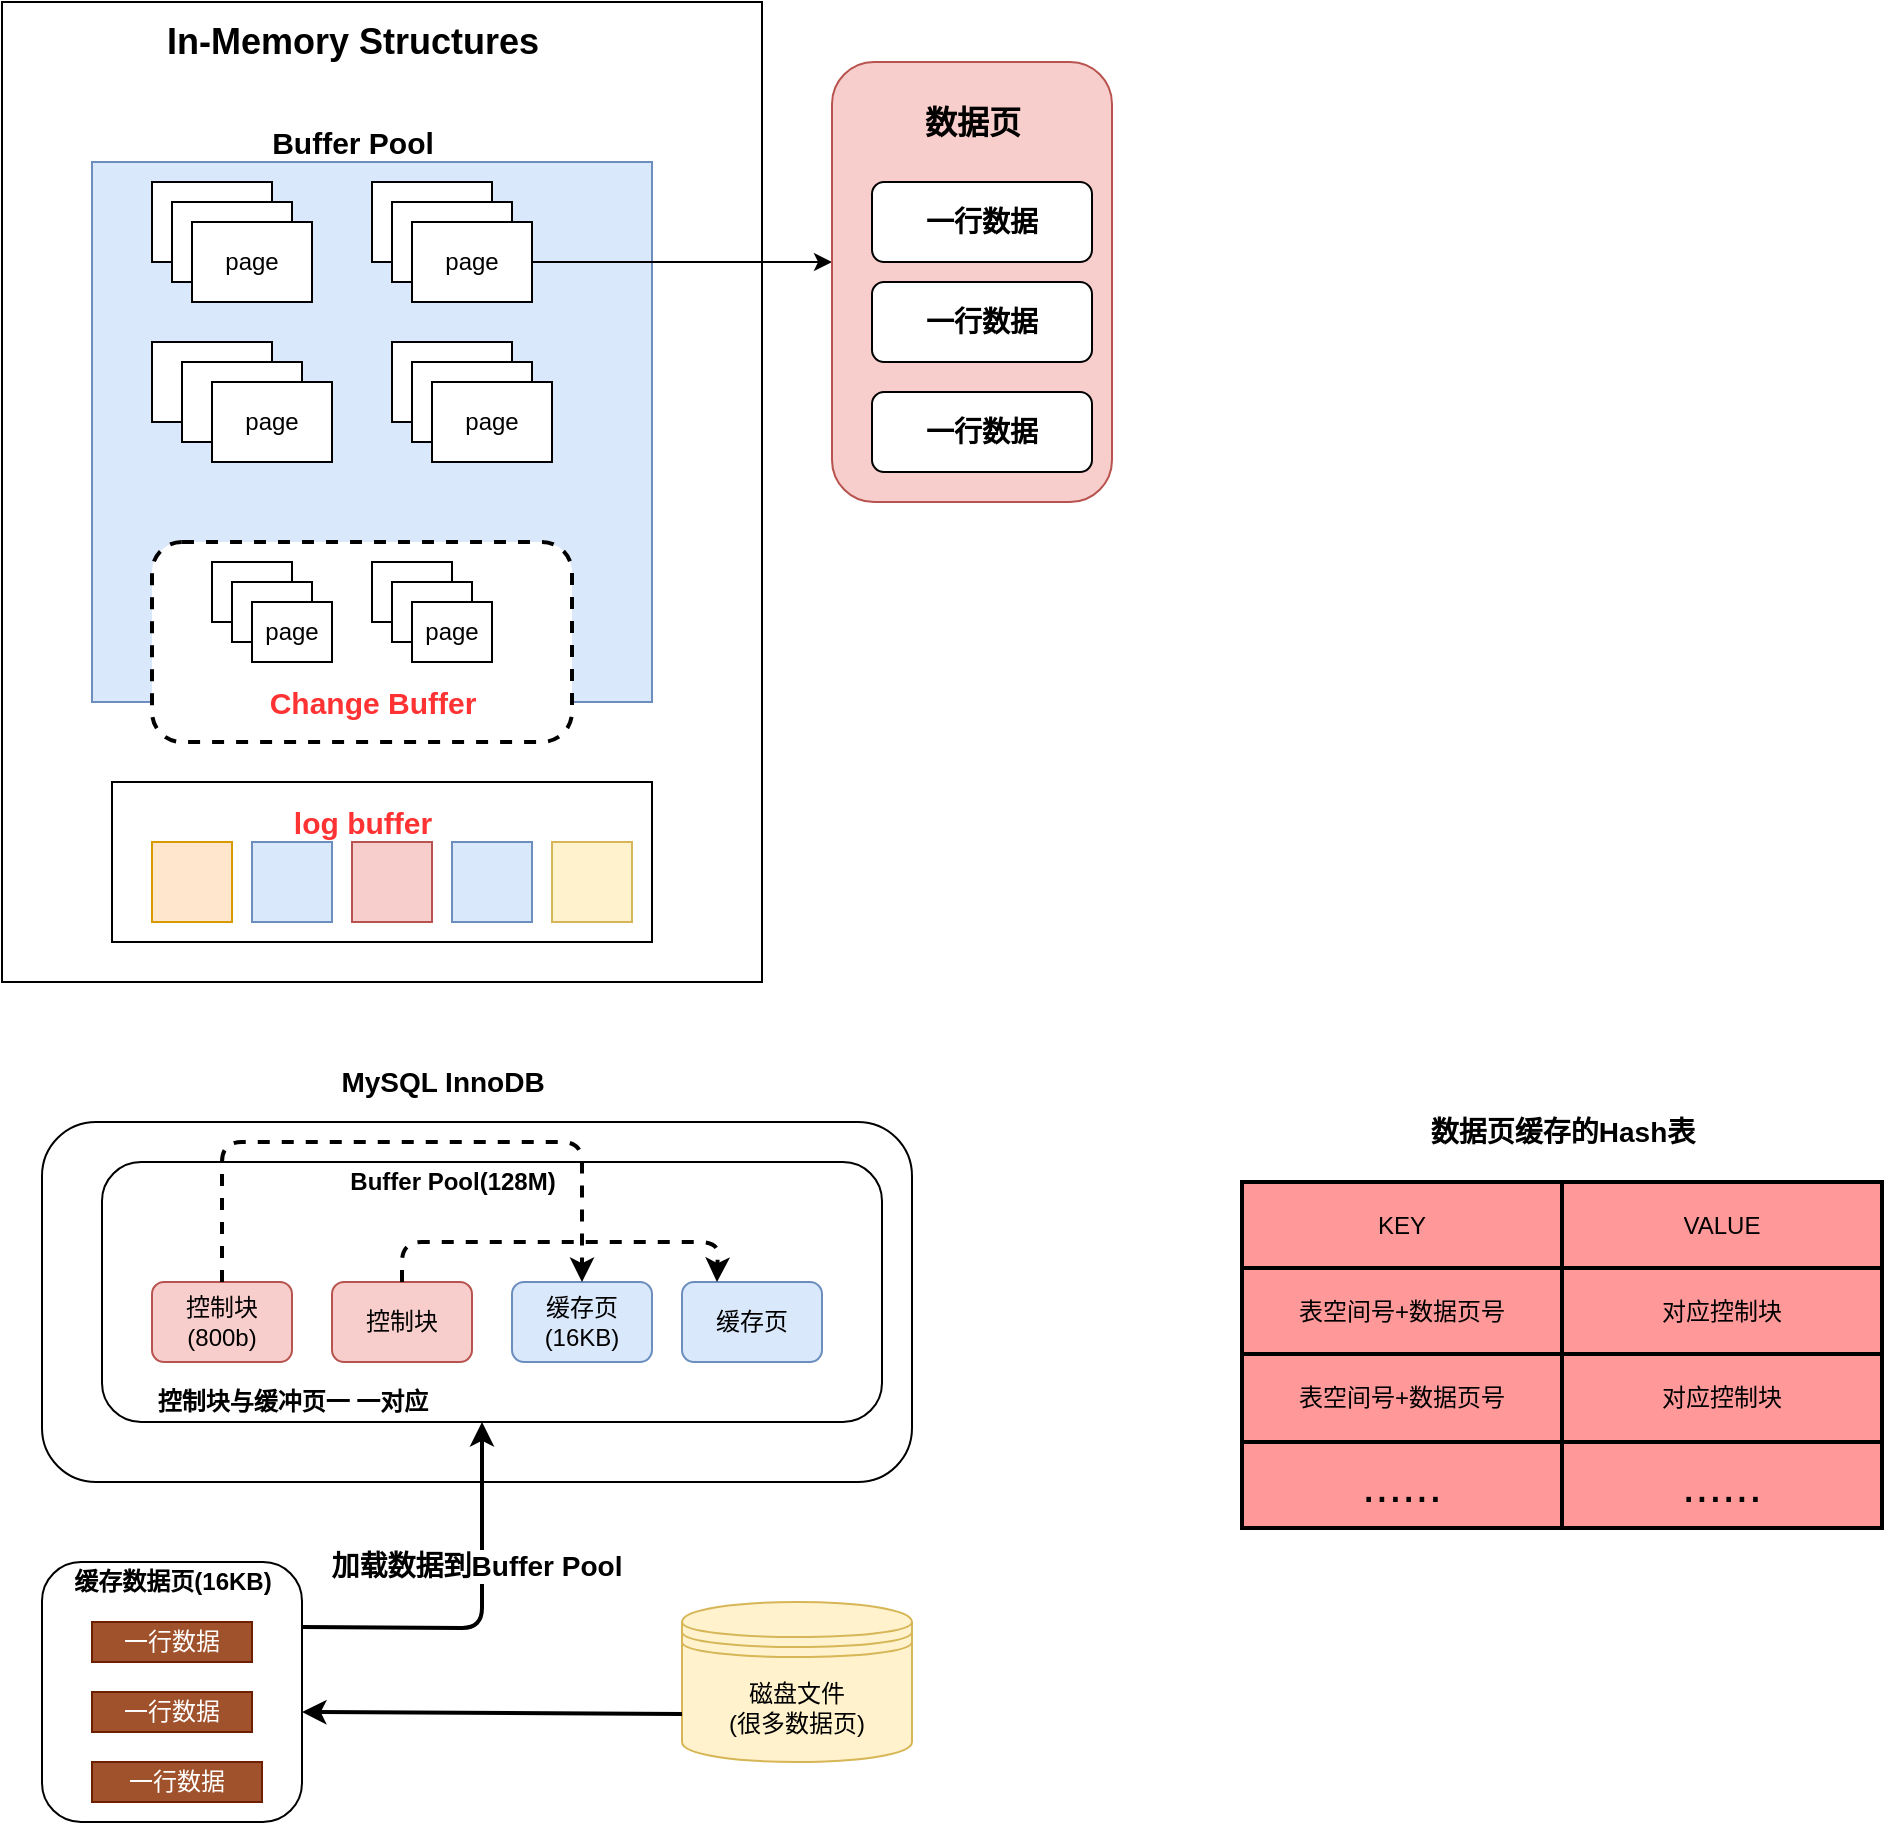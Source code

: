 <mxfile version="16.6.1" type="github" pages="10">
  <diagram id="9g6N-boAbDxOK5pSncGI" name="01_Buffer Pool">
    <mxGraphModel dx="965" dy="589" grid="1" gridSize="10" guides="1" tooltips="1" connect="1" arrows="1" fold="1" page="1" pageScale="1" pageWidth="3300" pageHeight="2339" math="0" shadow="0">
      <root>
        <mxCell id="KiTKSRlynS4hrKsnZon3-0" />
        <mxCell id="KiTKSRlynS4hrKsnZon3-1" parent="KiTKSRlynS4hrKsnZon3-0" />
        <mxCell id="ruKWLAyXOe-VSvZKImFx-0" value="" style="rounded=0;whiteSpace=wrap;html=1;" parent="KiTKSRlynS4hrKsnZon3-1" vertex="1">
          <mxGeometry x="260" y="640" width="380" height="490" as="geometry" />
        </mxCell>
        <mxCell id="ruKWLAyXOe-VSvZKImFx-1" value="&lt;b&gt;&lt;font style=&quot;font-size: 18px&quot;&gt;In-Memory Structures&lt;/font&gt;&lt;/b&gt;" style="text;html=1;align=center;verticalAlign=middle;resizable=0;points=[];autosize=1;strokeColor=none;" parent="KiTKSRlynS4hrKsnZon3-1" vertex="1">
          <mxGeometry x="335" y="650" width="200" height="20" as="geometry" />
        </mxCell>
        <mxCell id="ruKWLAyXOe-VSvZKImFx-2" value="" style="rounded=0;whiteSpace=wrap;html=1;fillColor=#dae8fc;strokeColor=#6c8ebf;" parent="KiTKSRlynS4hrKsnZon3-1" vertex="1">
          <mxGeometry x="305" y="720" width="280" height="270" as="geometry" />
        </mxCell>
        <mxCell id="ruKWLAyXOe-VSvZKImFx-3" value="&lt;b&gt;&lt;font style=&quot;font-size: 15px&quot;&gt;Buffer Pool&lt;/font&gt;&lt;/b&gt;" style="text;html=1;align=center;verticalAlign=middle;resizable=0;points=[];autosize=1;strokeColor=none;" parent="KiTKSRlynS4hrKsnZon3-1" vertex="1">
          <mxGeometry x="385" y="700" width="100" height="20" as="geometry" />
        </mxCell>
        <mxCell id="ruKWLAyXOe-VSvZKImFx-4" value="" style="rounded=1;whiteSpace=wrap;html=1;dashed=1;strokeWidth=2;" parent="KiTKSRlynS4hrKsnZon3-1" vertex="1">
          <mxGeometry x="335" y="910" width="210" height="100" as="geometry" />
        </mxCell>
        <mxCell id="ruKWLAyXOe-VSvZKImFx-5" value="&lt;font style=&quot;font-size: 15px&quot; color=&quot;#ff3333&quot;&gt;&lt;b&gt;Change Buffer&lt;/b&gt;&lt;/font&gt;" style="text;html=1;align=center;verticalAlign=middle;resizable=0;points=[];autosize=1;strokeColor=none;" parent="KiTKSRlynS4hrKsnZon3-1" vertex="1">
          <mxGeometry x="385" y="980" width="120" height="20" as="geometry" />
        </mxCell>
        <mxCell id="ruKWLAyXOe-VSvZKImFx-6" value="" style="rounded=0;whiteSpace=wrap;html=1;strokeWidth=1;" parent="KiTKSRlynS4hrKsnZon3-1" vertex="1">
          <mxGeometry x="335" y="730" width="60" height="40" as="geometry" />
        </mxCell>
        <mxCell id="ruKWLAyXOe-VSvZKImFx-7" value="" style="rounded=0;whiteSpace=wrap;html=1;strokeWidth=1;" parent="KiTKSRlynS4hrKsnZon3-1" vertex="1">
          <mxGeometry x="365" y="920" width="40" height="30" as="geometry" />
        </mxCell>
        <mxCell id="ruKWLAyXOe-VSvZKImFx-8" value="" style="rounded=0;whiteSpace=wrap;html=1;strokeWidth=1;" parent="KiTKSRlynS4hrKsnZon3-1" vertex="1">
          <mxGeometry x="375" y="930" width="40" height="30" as="geometry" />
        </mxCell>
        <mxCell id="ruKWLAyXOe-VSvZKImFx-9" value="page" style="rounded=0;whiteSpace=wrap;html=1;strokeWidth=1;" parent="KiTKSRlynS4hrKsnZon3-1" vertex="1">
          <mxGeometry x="385" y="940" width="40" height="30" as="geometry" />
        </mxCell>
        <mxCell id="ruKWLAyXOe-VSvZKImFx-10" value="" style="rounded=0;whiteSpace=wrap;html=1;strokeWidth=1;" parent="KiTKSRlynS4hrKsnZon3-1" vertex="1">
          <mxGeometry x="445" y="920" width="40" height="30" as="geometry" />
        </mxCell>
        <mxCell id="ruKWLAyXOe-VSvZKImFx-11" value="" style="rounded=0;whiteSpace=wrap;html=1;strokeWidth=1;" parent="KiTKSRlynS4hrKsnZon3-1" vertex="1">
          <mxGeometry x="455" y="930" width="40" height="30" as="geometry" />
        </mxCell>
        <mxCell id="ruKWLAyXOe-VSvZKImFx-12" value="page" style="rounded=0;whiteSpace=wrap;html=1;strokeWidth=1;" parent="KiTKSRlynS4hrKsnZon3-1" vertex="1">
          <mxGeometry x="465" y="940" width="40" height="30" as="geometry" />
        </mxCell>
        <mxCell id="ruKWLAyXOe-VSvZKImFx-13" value="" style="rounded=0;whiteSpace=wrap;html=1;strokeWidth=1;" parent="KiTKSRlynS4hrKsnZon3-1" vertex="1">
          <mxGeometry x="345" y="740" width="60" height="40" as="geometry" />
        </mxCell>
        <mxCell id="ruKWLAyXOe-VSvZKImFx-14" value="page" style="rounded=0;whiteSpace=wrap;html=1;strokeWidth=1;" parent="KiTKSRlynS4hrKsnZon3-1" vertex="1">
          <mxGeometry x="355" y="750" width="60" height="40" as="geometry" />
        </mxCell>
        <mxCell id="ruKWLAyXOe-VSvZKImFx-15" value="" style="rounded=0;whiteSpace=wrap;html=1;strokeWidth=1;" parent="KiTKSRlynS4hrKsnZon3-1" vertex="1">
          <mxGeometry x="335" y="810" width="60" height="40" as="geometry" />
        </mxCell>
        <mxCell id="ruKWLAyXOe-VSvZKImFx-16" value="" style="rounded=0;whiteSpace=wrap;html=1;strokeWidth=1;" parent="KiTKSRlynS4hrKsnZon3-1" vertex="1">
          <mxGeometry x="350" y="820" width="60" height="40" as="geometry" />
        </mxCell>
        <mxCell id="ruKWLAyXOe-VSvZKImFx-17" value="page" style="rounded=0;whiteSpace=wrap;html=1;strokeWidth=1;" parent="KiTKSRlynS4hrKsnZon3-1" vertex="1">
          <mxGeometry x="365" y="830" width="60" height="40" as="geometry" />
        </mxCell>
        <mxCell id="ruKWLAyXOe-VSvZKImFx-18" value="" style="rounded=0;whiteSpace=wrap;html=1;strokeWidth=1;" parent="KiTKSRlynS4hrKsnZon3-1" vertex="1">
          <mxGeometry x="445" y="730" width="60" height="40" as="geometry" />
        </mxCell>
        <mxCell id="ruKWLAyXOe-VSvZKImFx-19" value="" style="rounded=0;whiteSpace=wrap;html=1;strokeWidth=1;" parent="KiTKSRlynS4hrKsnZon3-1" vertex="1">
          <mxGeometry x="455" y="740" width="60" height="40" as="geometry" />
        </mxCell>
        <mxCell id="ruKWLAyXOe-VSvZKImFx-20" value="page" style="rounded=0;whiteSpace=wrap;html=1;strokeWidth=1;" parent="KiTKSRlynS4hrKsnZon3-1" vertex="1">
          <mxGeometry x="465" y="750" width="60" height="40" as="geometry" />
        </mxCell>
        <mxCell id="ruKWLAyXOe-VSvZKImFx-21" value="" style="rounded=0;whiteSpace=wrap;html=1;strokeWidth=1;" parent="KiTKSRlynS4hrKsnZon3-1" vertex="1">
          <mxGeometry x="455" y="810" width="60" height="40" as="geometry" />
        </mxCell>
        <mxCell id="ruKWLAyXOe-VSvZKImFx-22" value="" style="rounded=0;whiteSpace=wrap;html=1;strokeWidth=1;" parent="KiTKSRlynS4hrKsnZon3-1" vertex="1">
          <mxGeometry x="465" y="820" width="60" height="40" as="geometry" />
        </mxCell>
        <mxCell id="ruKWLAyXOe-VSvZKImFx-23" value="page" style="rounded=0;whiteSpace=wrap;html=1;strokeWidth=1;" parent="KiTKSRlynS4hrKsnZon3-1" vertex="1">
          <mxGeometry x="475" y="830" width="60" height="40" as="geometry" />
        </mxCell>
        <mxCell id="ruKWLAyXOe-VSvZKImFx-24" value="" style="rounded=0;whiteSpace=wrap;html=1;strokeWidth=1;" parent="KiTKSRlynS4hrKsnZon3-1" vertex="1">
          <mxGeometry x="315" y="1030" width="270" height="80" as="geometry" />
        </mxCell>
        <mxCell id="ruKWLAyXOe-VSvZKImFx-25" value="&lt;font style=&quot;font-size: 15px&quot; color=&quot;#ff3333&quot;&gt;&lt;b&gt;log buffer&lt;/b&gt;&lt;/font&gt;" style="text;html=1;align=center;verticalAlign=middle;resizable=0;points=[];autosize=1;strokeColor=none;" parent="KiTKSRlynS4hrKsnZon3-1" vertex="1">
          <mxGeometry x="400" y="1040" width="80" height="20" as="geometry" />
        </mxCell>
        <mxCell id="ruKWLAyXOe-VSvZKImFx-26" value="" style="rounded=0;whiteSpace=wrap;html=1;strokeWidth=1;fillColor=#ffe6cc;strokeColor=#d79b00;" parent="KiTKSRlynS4hrKsnZon3-1" vertex="1">
          <mxGeometry x="335" y="1060" width="40" height="40" as="geometry" />
        </mxCell>
        <mxCell id="ruKWLAyXOe-VSvZKImFx-27" value="" style="rounded=0;whiteSpace=wrap;html=1;strokeWidth=1;fillColor=#dae8fc;strokeColor=#6c8ebf;" parent="KiTKSRlynS4hrKsnZon3-1" vertex="1">
          <mxGeometry x="385" y="1060" width="40" height="40" as="geometry" />
        </mxCell>
        <mxCell id="ruKWLAyXOe-VSvZKImFx-28" value="" style="rounded=0;whiteSpace=wrap;html=1;strokeWidth=1;fillColor=#f8cecc;strokeColor=#b85450;" parent="KiTKSRlynS4hrKsnZon3-1" vertex="1">
          <mxGeometry x="435" y="1060" width="40" height="40" as="geometry" />
        </mxCell>
        <mxCell id="ruKWLAyXOe-VSvZKImFx-29" value="" style="rounded=0;whiteSpace=wrap;html=1;strokeWidth=1;fillColor=#dae8fc;strokeColor=#6c8ebf;" parent="KiTKSRlynS4hrKsnZon3-1" vertex="1">
          <mxGeometry x="485" y="1060" width="40" height="40" as="geometry" />
        </mxCell>
        <mxCell id="ruKWLAyXOe-VSvZKImFx-30" value="" style="rounded=0;whiteSpace=wrap;html=1;strokeWidth=1;fillColor=#fff2cc;strokeColor=#d6b656;" parent="KiTKSRlynS4hrKsnZon3-1" vertex="1">
          <mxGeometry x="535" y="1060" width="40" height="40" as="geometry" />
        </mxCell>
        <mxCell id="ruKWLAyXOe-VSvZKImFx-31" value="" style="endArrow=classic;html=1;" parent="KiTKSRlynS4hrKsnZon3-1" source="ruKWLAyXOe-VSvZKImFx-20" edge="1">
          <mxGeometry width="50" height="50" relative="1" as="geometry">
            <mxPoint x="585" y="910" as="sourcePoint" />
            <mxPoint x="675" y="770" as="targetPoint" />
          </mxGeometry>
        </mxCell>
        <mxCell id="ruKWLAyXOe-VSvZKImFx-32" value="" style="rounded=1;whiteSpace=wrap;html=1;strokeWidth=1;fillColor=#f8cecc;strokeColor=#b85450;" parent="KiTKSRlynS4hrKsnZon3-1" vertex="1">
          <mxGeometry x="675" y="670" width="140" height="220" as="geometry" />
        </mxCell>
        <mxCell id="ruKWLAyXOe-VSvZKImFx-33" value="&lt;b&gt;&lt;font style=&quot;font-size: 16px&quot;&gt;数据页&lt;/font&gt;&lt;/b&gt;" style="text;html=1;align=center;verticalAlign=middle;resizable=0;points=[];autosize=1;strokeColor=none;" parent="KiTKSRlynS4hrKsnZon3-1" vertex="1">
          <mxGeometry x="715" y="690" width="60" height="20" as="geometry" />
        </mxCell>
        <mxCell id="ruKWLAyXOe-VSvZKImFx-34" value="&lt;b&gt;&lt;font style=&quot;font-size: 14px&quot;&gt;一行数据&lt;/font&gt;&lt;/b&gt;" style="rounded=1;whiteSpace=wrap;html=1;strokeWidth=1;" parent="KiTKSRlynS4hrKsnZon3-1" vertex="1">
          <mxGeometry x="695" y="730" width="110" height="40" as="geometry" />
        </mxCell>
        <mxCell id="ruKWLAyXOe-VSvZKImFx-35" value="&lt;b&gt;&lt;font style=&quot;font-size: 14px&quot;&gt;一行数据&lt;/font&gt;&lt;/b&gt;" style="rounded=1;whiteSpace=wrap;html=1;strokeWidth=1;" parent="KiTKSRlynS4hrKsnZon3-1" vertex="1">
          <mxGeometry x="695" y="780" width="110" height="40" as="geometry" />
        </mxCell>
        <mxCell id="ruKWLAyXOe-VSvZKImFx-36" value="&lt;b&gt;&lt;font style=&quot;font-size: 14px&quot;&gt;一行数据&lt;/font&gt;&lt;/b&gt;" style="rounded=1;whiteSpace=wrap;html=1;strokeWidth=1;" parent="KiTKSRlynS4hrKsnZon3-1" vertex="1">
          <mxGeometry x="695" y="835" width="110" height="40" as="geometry" />
        </mxCell>
        <mxCell id="ruKWLAyXOe-VSvZKImFx-37" value="磁盘文件&lt;br&gt;(很多数据页)" style="shape=datastore;whiteSpace=wrap;html=1;fillColor=#fff2cc;strokeColor=#d6b656;" parent="KiTKSRlynS4hrKsnZon3-1" vertex="1">
          <mxGeometry x="600" y="1440" width="115" height="80" as="geometry" />
        </mxCell>
        <mxCell id="ruKWLAyXOe-VSvZKImFx-38" value="" style="rounded=1;whiteSpace=wrap;html=1;" parent="KiTKSRlynS4hrKsnZon3-1" vertex="1">
          <mxGeometry x="280" y="1420" width="130" height="130" as="geometry" />
        </mxCell>
        <mxCell id="ruKWLAyXOe-VSvZKImFx-39" value="&lt;b&gt;缓存数据页(16KB)&lt;/b&gt;" style="text;html=1;align=center;verticalAlign=middle;resizable=0;points=[];autosize=1;strokeColor=none;" parent="KiTKSRlynS4hrKsnZon3-1" vertex="1">
          <mxGeometry x="290" y="1420" width="110" height="20" as="geometry" />
        </mxCell>
        <mxCell id="ruKWLAyXOe-VSvZKImFx-41" value="一行数据" style="rounded=0;whiteSpace=wrap;html=1;fillColor=#a0522d;strokeColor=#6D1F00;fontColor=#ffffff;" parent="KiTKSRlynS4hrKsnZon3-1" vertex="1">
          <mxGeometry x="305" y="1450" width="80" height="20" as="geometry" />
        </mxCell>
        <mxCell id="ruKWLAyXOe-VSvZKImFx-42" value="一行数据" style="rounded=0;whiteSpace=wrap;html=1;fillColor=#a0522d;strokeColor=#6D1F00;fontColor=#ffffff;" parent="KiTKSRlynS4hrKsnZon3-1" vertex="1">
          <mxGeometry x="305" y="1485" width="80" height="20" as="geometry" />
        </mxCell>
        <mxCell id="ruKWLAyXOe-VSvZKImFx-43" value="一行数据" style="rounded=0;whiteSpace=wrap;html=1;fillColor=#a0522d;strokeColor=#6D1F00;fontColor=#ffffff;" parent="KiTKSRlynS4hrKsnZon3-1" vertex="1">
          <mxGeometry x="305" y="1520" width="85" height="20" as="geometry" />
        </mxCell>
        <mxCell id="ruKWLAyXOe-VSvZKImFx-44" value="" style="endArrow=classic;html=1;exitX=0;exitY=0.7;exitDx=0;exitDy=0;entryX=1;entryY=0.577;entryDx=0;entryDy=0;entryPerimeter=0;strokeWidth=2;" parent="KiTKSRlynS4hrKsnZon3-1" source="ruKWLAyXOe-VSvZKImFx-37" target="ruKWLAyXOe-VSvZKImFx-38" edge="1">
          <mxGeometry width="50" height="50" relative="1" as="geometry">
            <mxPoint x="510" y="1470" as="sourcePoint" />
            <mxPoint x="414" y="1480" as="targetPoint" />
          </mxGeometry>
        </mxCell>
        <mxCell id="ruKWLAyXOe-VSvZKImFx-45" value="" style="rounded=1;whiteSpace=wrap;html=1;" parent="KiTKSRlynS4hrKsnZon3-1" vertex="1">
          <mxGeometry x="280" y="1200" width="435" height="180" as="geometry" />
        </mxCell>
        <mxCell id="ruKWLAyXOe-VSvZKImFx-50" value="" style="rounded=1;whiteSpace=wrap;html=1;" parent="KiTKSRlynS4hrKsnZon3-1" vertex="1">
          <mxGeometry x="310" y="1220" width="390" height="130" as="geometry" />
        </mxCell>
        <mxCell id="ruKWLAyXOe-VSvZKImFx-51" value="&lt;b&gt;&lt;font style=&quot;font-size: 14px&quot;&gt;MySQL InnoDB&lt;/font&gt;&lt;/b&gt;" style="text;html=1;align=center;verticalAlign=middle;resizable=0;points=[];autosize=1;strokeColor=none;" parent="KiTKSRlynS4hrKsnZon3-1" vertex="1">
          <mxGeometry x="420" y="1170" width="120" height="20" as="geometry" />
        </mxCell>
        <mxCell id="ruKWLAyXOe-VSvZKImFx-52" value="&lt;b&gt;Buffer Pool(128M)&lt;/b&gt;" style="text;html=1;align=center;verticalAlign=middle;resizable=0;points=[];autosize=1;strokeColor=none;" parent="KiTKSRlynS4hrKsnZon3-1" vertex="1">
          <mxGeometry x="425" y="1220" width="120" height="20" as="geometry" />
        </mxCell>
        <mxCell id="ruKWLAyXOe-VSvZKImFx-53" value="控制块(800b)" style="rounded=1;whiteSpace=wrap;html=1;fillColor=#f8cecc;strokeColor=#b85450;" parent="KiTKSRlynS4hrKsnZon3-1" vertex="1">
          <mxGeometry x="335" y="1280" width="70" height="40" as="geometry" />
        </mxCell>
        <mxCell id="ruKWLAyXOe-VSvZKImFx-54" value="控制块" style="rounded=1;whiteSpace=wrap;html=1;fillColor=#f8cecc;strokeColor=#b85450;" parent="KiTKSRlynS4hrKsnZon3-1" vertex="1">
          <mxGeometry x="425" y="1280" width="70" height="40" as="geometry" />
        </mxCell>
        <mxCell id="ruKWLAyXOe-VSvZKImFx-55" value="缓存页(16KB)" style="rounded=1;whiteSpace=wrap;html=1;fillColor=#dae8fc;strokeColor=#6c8ebf;" parent="KiTKSRlynS4hrKsnZon3-1" vertex="1">
          <mxGeometry x="515" y="1280" width="70" height="40" as="geometry" />
        </mxCell>
        <mxCell id="ruKWLAyXOe-VSvZKImFx-56" value="缓存页" style="rounded=1;whiteSpace=wrap;html=1;fillColor=#dae8fc;strokeColor=#6c8ebf;" parent="KiTKSRlynS4hrKsnZon3-1" vertex="1">
          <mxGeometry x="600" y="1280" width="70" height="40" as="geometry" />
        </mxCell>
        <mxCell id="ruKWLAyXOe-VSvZKImFx-57" value="" style="endArrow=classic;html=1;exitX=1;exitY=0.25;exitDx=0;exitDy=0;strokeWidth=2;" parent="KiTKSRlynS4hrKsnZon3-1" source="ruKWLAyXOe-VSvZKImFx-38" edge="1">
          <mxGeometry width="50" height="50" relative="1" as="geometry">
            <mxPoint x="510" y="1360" as="sourcePoint" />
            <mxPoint x="500" y="1350" as="targetPoint" />
            <Array as="points">
              <mxPoint x="500" y="1453" />
            </Array>
          </mxGeometry>
        </mxCell>
        <mxCell id="ruKWLAyXOe-VSvZKImFx-58" value="&lt;font style=&quot;font-size: 14px&quot;&gt;&lt;b&gt;加载数据到Buffer Pool&lt;/b&gt;&lt;/font&gt;" style="edgeLabel;html=1;align=center;verticalAlign=middle;resizable=0;points=[];" parent="ruKWLAyXOe-VSvZKImFx-57" vertex="1" connectable="0">
          <mxGeometry x="0.261" y="3" relative="1" as="geometry">
            <mxPoint as="offset" />
          </mxGeometry>
        </mxCell>
        <mxCell id="ruKWLAyXOe-VSvZKImFx-59" value="" style="endArrow=classic;html=1;strokeWidth=2;dashed=1;exitX=0.5;exitY=0;exitDx=0;exitDy=0;entryX=0.5;entryY=0;entryDx=0;entryDy=0;" parent="KiTKSRlynS4hrKsnZon3-1" source="ruKWLAyXOe-VSvZKImFx-53" target="ruKWLAyXOe-VSvZKImFx-55" edge="1">
          <mxGeometry width="50" height="50" relative="1" as="geometry">
            <mxPoint x="510" y="1360" as="sourcePoint" />
            <mxPoint x="560" y="1310" as="targetPoint" />
            <Array as="points">
              <mxPoint x="370" y="1210" />
              <mxPoint x="550" y="1210" />
            </Array>
          </mxGeometry>
        </mxCell>
        <mxCell id="ruKWLAyXOe-VSvZKImFx-60" value="" style="endArrow=classic;html=1;dashed=1;strokeWidth=2;exitX=0.5;exitY=0;exitDx=0;exitDy=0;entryX=0.25;entryY=0;entryDx=0;entryDy=0;" parent="KiTKSRlynS4hrKsnZon3-1" source="ruKWLAyXOe-VSvZKImFx-54" target="ruKWLAyXOe-VSvZKImFx-56" edge="1">
          <mxGeometry width="50" height="50" relative="1" as="geometry">
            <mxPoint x="510" y="1360" as="sourcePoint" />
            <mxPoint x="560" y="1310" as="targetPoint" />
            <Array as="points">
              <mxPoint x="460" y="1260" />
              <mxPoint x="618" y="1260" />
            </Array>
          </mxGeometry>
        </mxCell>
        <mxCell id="ruKWLAyXOe-VSvZKImFx-61" value="&lt;b&gt;控制块与缓冲页一 一对应&lt;/b&gt;" style="text;html=1;align=center;verticalAlign=middle;resizable=0;points=[];autosize=1;strokeColor=none;" parent="KiTKSRlynS4hrKsnZon3-1" vertex="1">
          <mxGeometry x="330" y="1330" width="150" height="20" as="geometry" />
        </mxCell>
        <mxCell id="ruKWLAyXOe-VSvZKImFx-63" value="&lt;b&gt;&lt;font style=&quot;font-size: 14px&quot;&gt;数据页缓存的Hash表&lt;/font&gt;&lt;/b&gt;" style="text;html=1;align=center;verticalAlign=middle;resizable=0;points=[];autosize=1;strokeColor=none;" parent="KiTKSRlynS4hrKsnZon3-1" vertex="1">
          <mxGeometry x="965" y="1195" width="150" height="20" as="geometry" />
        </mxCell>
        <mxCell id="ruKWLAyXOe-VSvZKImFx-64" value="&lt;table&gt;&lt;tbody&gt;&lt;tr&gt;&lt;td&gt;&lt;br&gt;&lt;/td&gt;&lt;td&gt;&lt;br&gt;&lt;/td&gt;&lt;/tr&gt;&lt;/tbody&gt;&lt;/table&gt;" style="text;html=1;align=center;verticalAlign=middle;resizable=0;points=[];autosize=1;strokeColor=none;" parent="KiTKSRlynS4hrKsnZon3-1" vertex="1">
          <mxGeometry x="955" y="1185" width="30" height="30" as="geometry" />
        </mxCell>
        <mxCell id="ruKWLAyXOe-VSvZKImFx-69" value="" style="shape=table;startSize=0;container=1;collapsible=0;childLayout=tableLayout;strokeWidth=2;fillColor=#FF9999;" parent="KiTKSRlynS4hrKsnZon3-1" vertex="1">
          <mxGeometry x="880" y="1230" width="320" height="173" as="geometry" />
        </mxCell>
        <mxCell id="ruKWLAyXOe-VSvZKImFx-70" value="" style="shape=partialRectangle;collapsible=0;dropTarget=0;pointerEvents=0;fillColor=none;top=0;left=0;bottom=0;right=0;points=[[0,0.5],[1,0.5]];portConstraint=eastwest;strokeWidth=2;" parent="ruKWLAyXOe-VSvZKImFx-69" vertex="1">
          <mxGeometry width="320" height="43" as="geometry" />
        </mxCell>
        <mxCell id="ruKWLAyXOe-VSvZKImFx-71" value="KEY" style="shape=partialRectangle;html=1;whiteSpace=wrap;connectable=0;overflow=hidden;fillColor=none;top=0;left=0;bottom=0;right=0;pointerEvents=1;strokeWidth=2;" parent="ruKWLAyXOe-VSvZKImFx-70" vertex="1">
          <mxGeometry width="160" height="43" as="geometry" />
        </mxCell>
        <mxCell id="ruKWLAyXOe-VSvZKImFx-72" value="VALUE" style="shape=partialRectangle;html=1;whiteSpace=wrap;connectable=0;overflow=hidden;fillColor=none;top=0;left=0;bottom=0;right=0;pointerEvents=1;strokeWidth=2;" parent="ruKWLAyXOe-VSvZKImFx-70" vertex="1">
          <mxGeometry x="160" width="160" height="43" as="geometry" />
        </mxCell>
        <mxCell id="ruKWLAyXOe-VSvZKImFx-81" style="shape=partialRectangle;collapsible=0;dropTarget=0;pointerEvents=0;fillColor=none;top=0;left=0;bottom=0;right=0;points=[[0,0.5],[1,0.5]];portConstraint=eastwest;strokeWidth=2;" parent="ruKWLAyXOe-VSvZKImFx-69" vertex="1">
          <mxGeometry y="43" width="320" height="43" as="geometry" />
        </mxCell>
        <mxCell id="ruKWLAyXOe-VSvZKImFx-82" value="表空间号+数据页号" style="shape=partialRectangle;html=1;whiteSpace=wrap;connectable=0;overflow=hidden;fillColor=none;top=0;left=0;bottom=0;right=0;pointerEvents=1;strokeWidth=2;" parent="ruKWLAyXOe-VSvZKImFx-81" vertex="1">
          <mxGeometry width="160" height="43" as="geometry" />
        </mxCell>
        <mxCell id="ruKWLAyXOe-VSvZKImFx-83" value="对应控制块" style="shape=partialRectangle;html=1;whiteSpace=wrap;connectable=0;overflow=hidden;fillColor=none;top=0;left=0;bottom=0;right=0;pointerEvents=1;strokeWidth=2;" parent="ruKWLAyXOe-VSvZKImFx-81" vertex="1">
          <mxGeometry x="160" width="160" height="43" as="geometry" />
        </mxCell>
        <mxCell id="ruKWLAyXOe-VSvZKImFx-73" value="" style="shape=partialRectangle;collapsible=0;dropTarget=0;pointerEvents=0;fillColor=none;top=0;left=0;bottom=0;right=0;points=[[0,0.5],[1,0.5]];portConstraint=eastwest;strokeWidth=2;" parent="ruKWLAyXOe-VSvZKImFx-69" vertex="1">
          <mxGeometry y="86" width="320" height="44" as="geometry" />
        </mxCell>
        <mxCell id="ruKWLAyXOe-VSvZKImFx-74" value="&lt;span&gt;表空间号+数据页号&lt;/span&gt;" style="shape=partialRectangle;html=1;whiteSpace=wrap;connectable=0;overflow=hidden;fillColor=none;top=0;left=0;bottom=0;right=0;pointerEvents=1;strokeWidth=2;" parent="ruKWLAyXOe-VSvZKImFx-73" vertex="1">
          <mxGeometry width="160" height="44" as="geometry" />
        </mxCell>
        <mxCell id="ruKWLAyXOe-VSvZKImFx-75" value="&lt;span&gt;对应控制块&lt;/span&gt;" style="shape=partialRectangle;html=1;whiteSpace=wrap;connectable=0;overflow=hidden;fillColor=none;top=0;left=0;bottom=0;right=0;pointerEvents=1;strokeWidth=2;" parent="ruKWLAyXOe-VSvZKImFx-73" vertex="1">
          <mxGeometry x="160" width="160" height="44" as="geometry" />
        </mxCell>
        <mxCell id="ruKWLAyXOe-VSvZKImFx-76" value="" style="shape=partialRectangle;collapsible=0;dropTarget=0;pointerEvents=0;fillColor=none;top=0;left=0;bottom=0;right=0;points=[[0,0.5],[1,0.5]];portConstraint=eastwest;strokeWidth=2;" parent="ruKWLAyXOe-VSvZKImFx-69" vertex="1">
          <mxGeometry y="130" width="320" height="43" as="geometry" />
        </mxCell>
        <mxCell id="ruKWLAyXOe-VSvZKImFx-77" value="" style="shape=partialRectangle;html=1;whiteSpace=wrap;connectable=0;overflow=hidden;fillColor=none;top=0;left=0;bottom=0;right=0;pointerEvents=1;strokeWidth=2;" parent="ruKWLAyXOe-VSvZKImFx-76" vertex="1">
          <mxGeometry width="160" height="43" as="geometry" />
        </mxCell>
        <mxCell id="ruKWLAyXOe-VSvZKImFx-78" value="" style="shape=partialRectangle;html=1;whiteSpace=wrap;connectable=0;overflow=hidden;fillColor=none;top=0;left=0;bottom=0;right=0;pointerEvents=1;strokeWidth=2;" parent="ruKWLAyXOe-VSvZKImFx-76" vertex="1">
          <mxGeometry x="160" width="160" height="43" as="geometry" />
        </mxCell>
        <mxCell id="ruKWLAyXOe-VSvZKImFx-79" value="&lt;font style=&quot;font-size: 24px&quot;&gt;......&lt;/font&gt;" style="shape=partialRectangle;html=1;whiteSpace=wrap;connectable=0;overflow=hidden;fillColor=none;top=0;left=0;bottom=0;right=0;pointerEvents=1;strokeWidth=2;" parent="KiTKSRlynS4hrKsnZon3-1" vertex="1">
          <mxGeometry x="880" y="1360" width="160" height="43" as="geometry" />
        </mxCell>
        <mxCell id="ruKWLAyXOe-VSvZKImFx-80" value="&lt;font style=&quot;font-size: 24px&quot;&gt;......&lt;/font&gt;" style="shape=partialRectangle;html=1;whiteSpace=wrap;connectable=0;overflow=hidden;fillColor=none;top=0;left=0;bottom=0;right=0;pointerEvents=1;strokeWidth=2;" parent="KiTKSRlynS4hrKsnZon3-1" vertex="1">
          <mxGeometry x="1040" y="1360" width="160" height="43" as="geometry" />
        </mxCell>
      </root>
    </mxGraphModel>
  </diagram>
  <diagram id="NR00aepaxiuE38cp5u3c" name="02_Page管理机制">
    <mxGraphModel dx="942" dy="563" grid="1" gridSize="10" guides="1" tooltips="1" connect="1" arrows="1" fold="1" page="1" pageScale="1" pageWidth="3300" pageHeight="2339" math="0" shadow="0">
      <root>
        <mxCell id="0" />
        <mxCell id="1" parent="0" />
        <mxCell id="kvS-dUOtMjYb-maGiyQF-1" value="" style="rounded=1;whiteSpace=wrap;html=1;" vertex="1" parent="1">
          <mxGeometry x="230" y="110" width="370" height="160" as="geometry" />
        </mxCell>
        <mxCell id="kvS-dUOtMjYb-maGiyQF-2" value="&lt;b&gt;&lt;font style=&quot;font-size: 15px&quot;&gt;Buffer Pool&lt;/font&gt;&lt;/b&gt;" style="text;html=1;align=center;verticalAlign=middle;resizable=0;points=[];autosize=1;strokeColor=none;" vertex="1" parent="1">
          <mxGeometry x="365" y="80" width="100" height="20" as="geometry" />
        </mxCell>
        <mxCell id="kvS-dUOtMjYb-maGiyQF-3" value="free page" style="rounded=1;whiteSpace=wrap;html=1;" vertex="1" parent="1">
          <mxGeometry x="660" y="110" width="80" height="40" as="geometry" />
        </mxCell>
        <mxCell id="kvS-dUOtMjYb-maGiyQF-4" value="clear page" style="rounded=1;whiteSpace=wrap;html=1;fillColor=#d5e8d4;strokeColor=#82b366;" vertex="1" parent="1">
          <mxGeometry x="660" y="160" width="80" height="40" as="geometry" />
        </mxCell>
        <mxCell id="kvS-dUOtMjYb-maGiyQF-5" value="dirty page" style="rounded=1;whiteSpace=wrap;html=1;fillColor=#a0522d;strokeColor=#6D1F00;fontColor=#ffffff;" vertex="1" parent="1">
          <mxGeometry x="660" y="215" width="80" height="40" as="geometry" />
        </mxCell>
        <mxCell id="kvS-dUOtMjYb-maGiyQF-6" value="&lt;b&gt;Page三种状态&lt;/b&gt;" style="text;html=1;align=center;verticalAlign=middle;resizable=0;points=[];autosize=1;strokeColor=none;" vertex="1" parent="1">
          <mxGeometry x="650" y="80" width="90" height="20" as="geometry" />
        </mxCell>
        <mxCell id="kvS-dUOtMjYb-maGiyQF-7" value="&lt;font style=&quot;font-size: 19px&quot;&gt;&lt;b&gt;Page管理机制&lt;/b&gt;&lt;/font&gt;" style="text;html=1;align=center;verticalAlign=middle;resizable=0;points=[];autosize=1;strokeColor=none;" vertex="1" parent="1">
          <mxGeometry x="160" y="40" width="140" height="20" as="geometry" />
        </mxCell>
        <mxCell id="kvS-dUOtMjYb-maGiyQF-8" value="Page" style="rounded=0;whiteSpace=wrap;html=1;fillColor=#a0522d;strokeColor=#6D1F00;fontColor=#ffffff;" vertex="1" parent="1">
          <mxGeometry x="267.5" y="130" width="60" height="40" as="geometry" />
        </mxCell>
        <mxCell id="kvS-dUOtMjYb-maGiyQF-9" value="Page" style="rounded=0;whiteSpace=wrap;html=1;" vertex="1" parent="1">
          <mxGeometry x="327.5" y="130" width="60" height="40" as="geometry" />
        </mxCell>
        <mxCell id="kvS-dUOtMjYb-maGiyQF-10" value="Page" style="rounded=0;whiteSpace=wrap;html=1;" vertex="1" parent="1">
          <mxGeometry x="387.5" y="130" width="60" height="40" as="geometry" />
        </mxCell>
        <mxCell id="kvS-dUOtMjYb-maGiyQF-11" value="Page" style="rounded=0;whiteSpace=wrap;html=1;fillColor=#d5e8d4;strokeColor=#82b366;" vertex="1" parent="1">
          <mxGeometry x="447.5" y="130" width="60" height="40" as="geometry" />
        </mxCell>
        <mxCell id="kvS-dUOtMjYb-maGiyQF-12" value="Page" style="rounded=0;whiteSpace=wrap;html=1;" vertex="1" parent="1">
          <mxGeometry x="507.5" y="130" width="60" height="40" as="geometry" />
        </mxCell>
        <mxCell id="kvS-dUOtMjYb-maGiyQF-13" value="Page" style="rounded=0;whiteSpace=wrap;html=1;fillColor=#a0522d;strokeColor=#6D1F00;fontColor=#ffffff;" vertex="1" parent="1">
          <mxGeometry x="267.5" y="170" width="60" height="40" as="geometry" />
        </mxCell>
        <mxCell id="kvS-dUOtMjYb-maGiyQF-14" value="Page" style="rounded=0;whiteSpace=wrap;html=1;" vertex="1" parent="1">
          <mxGeometry x="327.5" y="170" width="60" height="40" as="geometry" />
        </mxCell>
        <mxCell id="kvS-dUOtMjYb-maGiyQF-15" value="Page" style="rounded=0;whiteSpace=wrap;html=1;fillColor=#d5e8d4;strokeColor=#82b366;" vertex="1" parent="1">
          <mxGeometry x="387.5" y="170" width="60" height="40" as="geometry" />
        </mxCell>
        <mxCell id="kvS-dUOtMjYb-maGiyQF-16" value="Page" style="rounded=0;whiteSpace=wrap;html=1;fillColor=#a0522d;strokeColor=#6D1F00;fontColor=#ffffff;" vertex="1" parent="1">
          <mxGeometry x="447.5" y="170" width="60" height="40" as="geometry" />
        </mxCell>
        <mxCell id="kvS-dUOtMjYb-maGiyQF-17" value="Page" style="rounded=0;whiteSpace=wrap;html=1;" vertex="1" parent="1">
          <mxGeometry x="507.5" y="170" width="60" height="40" as="geometry" />
        </mxCell>
        <mxCell id="kvS-dUOtMjYb-maGiyQF-18" value="Page" style="rounded=0;whiteSpace=wrap;html=1;" vertex="1" parent="1">
          <mxGeometry x="267.5" y="210" width="60" height="40" as="geometry" />
        </mxCell>
        <mxCell id="kvS-dUOtMjYb-maGiyQF-19" value="Page" style="rounded=0;whiteSpace=wrap;html=1;fillColor=#d5e8d4;strokeColor=#82b366;" vertex="1" parent="1">
          <mxGeometry x="327.5" y="210" width="60" height="40" as="geometry" />
        </mxCell>
        <mxCell id="kvS-dUOtMjYb-maGiyQF-20" value="Page" style="rounded=0;whiteSpace=wrap;html=1;" vertex="1" parent="1">
          <mxGeometry x="387.5" y="210" width="60" height="40" as="geometry" />
        </mxCell>
        <mxCell id="kvS-dUOtMjYb-maGiyQF-21" value="Page" style="rounded=0;whiteSpace=wrap;html=1;" vertex="1" parent="1">
          <mxGeometry x="447.5" y="210" width="60" height="40" as="geometry" />
        </mxCell>
        <mxCell id="kvS-dUOtMjYb-maGiyQF-22" value="Page" style="rounded=0;whiteSpace=wrap;html=1;fillColor=#d5e8d4;strokeColor=#82b366;" vertex="1" parent="1">
          <mxGeometry x="507.5" y="210" width="60" height="40" as="geometry" />
        </mxCell>
        <mxCell id="-elmTx4Ps6VV3yEM7Y3--1" value="" style="rounded=0;whiteSpace=wrap;html=1;fillColor=#fff2cc;strokeColor=#d6b656;" vertex="1" parent="1">
          <mxGeometry x="557.5" y="350" width="260" height="110" as="geometry" />
        </mxCell>
        <mxCell id="-elmTx4Ps6VV3yEM7Y3--2" value="&lt;b&gt;&lt;font style=&quot;font-size: 14px&quot;&gt;Buffer Pool&lt;/font&gt;&lt;/b&gt;" style="text;html=1;align=center;verticalAlign=middle;resizable=0;points=[];autosize=1;strokeColor=none;" vertex="1" parent="1">
          <mxGeometry x="647.5" y="350" width="90" height="20" as="geometry" />
        </mxCell>
        <mxCell id="-elmTx4Ps6VV3yEM7Y3--3" style="edgeStyle=orthogonalEdgeStyle;rounded=0;orthogonalLoop=1;jettySize=auto;html=1;exitX=0.972;exitY=0.367;exitDx=0;exitDy=0;strokeColor=#000000;exitPerimeter=0;entryX=0.05;entryY=0.367;entryDx=0;entryDy=0;entryPerimeter=0;" edge="1" parent="1" source="-elmTx4Ps6VV3yEM7Y3--5" target="-elmTx4Ps6VV3yEM7Y3--7">
          <mxGeometry relative="1" as="geometry">
            <mxPoint x="599.5" y="592" as="targetPoint" />
          </mxGeometry>
        </mxCell>
        <mxCell id="-elmTx4Ps6VV3yEM7Y3--4" style="edgeStyle=orthogonalEdgeStyle;rounded=0;orthogonalLoop=1;jettySize=auto;html=1;exitX=0;exitY=0.75;exitDx=0;exitDy=0;entryX=1;entryY=0.75;entryDx=0;entryDy=0;strokeColor=#000000;" edge="1" parent="1" source="-elmTx4Ps6VV3yEM7Y3--5" target="-elmTx4Ps6VV3yEM7Y3--9">
          <mxGeometry relative="1" as="geometry" />
        </mxCell>
        <mxCell id="-elmTx4Ps6VV3yEM7Y3--5" value="控制块&lt;br&gt;(描述数据,记录空白页的位置)" style="rounded=0;whiteSpace=wrap;html=1;fillColor=#f5f5f5;strokeColor=#666666;fontColor=#333333;" vertex="1" parent="1">
          <mxGeometry x="457.5" y="570" width="90" height="60" as="geometry" />
        </mxCell>
        <mxCell id="-elmTx4Ps6VV3yEM7Y3--6" style="edgeStyle=orthogonalEdgeStyle;rounded=0;orthogonalLoop=1;jettySize=auto;html=1;exitX=0;exitY=0.75;exitDx=0;exitDy=0;entryX=1;entryY=0.75;entryDx=0;entryDy=0;strokeColor=#000000;" edge="1" parent="1" source="-elmTx4Ps6VV3yEM7Y3--7" target="-elmTx4Ps6VV3yEM7Y3--5">
          <mxGeometry relative="1" as="geometry" />
        </mxCell>
        <mxCell id="-elmTx4Ps6VV3yEM7Y3--7" value="控制块" style="rounded=0;whiteSpace=wrap;html=1;fillColor=#f5f5f5;strokeColor=#666666;fontColor=#333333;" vertex="1" parent="1">
          <mxGeometry x="617.5" y="570" width="70" height="60" as="geometry" />
        </mxCell>
        <mxCell id="-elmTx4Ps6VV3yEM7Y3--8" value="控制块" style="rounded=0;whiteSpace=wrap;html=1;fillColor=#f5f5f5;strokeColor=#666666;fontColor=#333333;" vertex="1" parent="1">
          <mxGeometry x="737.5" y="570" width="70" height="60" as="geometry" />
        </mxCell>
        <mxCell id="-elmTx4Ps6VV3yEM7Y3--9" value="基础节点记录链表头尾信息和节点个数信息" style="rounded=0;whiteSpace=wrap;html=1;align=left;fillColor=#f5f5f5;strokeColor=#666666;fontColor=#333333;" vertex="1" parent="1">
          <mxGeometry x="267.5" y="570" width="130" height="60" as="geometry" />
        </mxCell>
        <mxCell id="-elmTx4Ps6VV3yEM7Y3--10" value="" style="endArrow=classic;html=1;strokeColor=#000000;" edge="1" parent="1">
          <mxGeometry width="50" height="50" relative="1" as="geometry">
            <mxPoint x="397.5" y="590" as="sourcePoint" />
            <mxPoint x="457.5" y="590" as="targetPoint" />
            <Array as="points">
              <mxPoint x="427.5" y="590" />
            </Array>
          </mxGeometry>
        </mxCell>
        <mxCell id="-elmTx4Ps6VV3yEM7Y3--11" value="" style="endArrow=classic;html=1;strokeColor=#000000;exitX=0.5;exitY=0;exitDx=0;exitDy=0;entryX=0.5;entryY=0;entryDx=0;entryDy=0;" edge="1" parent="1" source="-elmTx4Ps6VV3yEM7Y3--9" target="-elmTx4Ps6VV3yEM7Y3--5">
          <mxGeometry width="50" height="50" relative="1" as="geometry">
            <mxPoint x="667.5" y="530" as="sourcePoint" />
            <mxPoint x="717.5" y="480" as="targetPoint" />
            <Array as="points">
              <mxPoint x="332.5" y="530" />
              <mxPoint x="502.5" y="530" />
            </Array>
          </mxGeometry>
        </mxCell>
        <mxCell id="-elmTx4Ps6VV3yEM7Y3--12" value="&lt;b&gt;起始节点&lt;/b&gt;" style="text;html=1;align=center;verticalAlign=middle;resizable=0;points=[];autosize=1;strokeColor=none;" vertex="1" parent="1">
          <mxGeometry x="397.5" y="510" width="60" height="20" as="geometry" />
        </mxCell>
        <mxCell id="-elmTx4Ps6VV3yEM7Y3--13" value="" style="endArrow=classic;html=1;strokeColor=#000000;exitX=1;exitY=0.25;exitDx=0;exitDy=0;entryX=0;entryY=0.25;entryDx=0;entryDy=0;" edge="1" parent="1" source="-elmTx4Ps6VV3yEM7Y3--7" target="-elmTx4Ps6VV3yEM7Y3--8">
          <mxGeometry width="50" height="50" relative="1" as="geometry">
            <mxPoint x="667.5" y="530" as="sourcePoint" />
            <mxPoint x="717.5" y="480" as="targetPoint" />
          </mxGeometry>
        </mxCell>
        <mxCell id="-elmTx4Ps6VV3yEM7Y3--14" value="" style="endArrow=classic;html=1;strokeColor=#000000;exitX=0;exitY=0.75;exitDx=0;exitDy=0;entryX=1;entryY=0.75;entryDx=0;entryDy=0;" edge="1" parent="1" source="-elmTx4Ps6VV3yEM7Y3--8" target="-elmTx4Ps6VV3yEM7Y3--7">
          <mxGeometry width="50" height="50" relative="1" as="geometry">
            <mxPoint x="667.5" y="530" as="sourcePoint" />
            <mxPoint x="717.5" y="480" as="targetPoint" />
          </mxGeometry>
        </mxCell>
        <mxCell id="-elmTx4Ps6VV3yEM7Y3--15" value="" style="endArrow=classic;html=1;strokeColor=#000000;exitX=0.5;exitY=1;exitDx=0;exitDy=0;entryX=0.5;entryY=1;entryDx=0;entryDy=0;" edge="1" parent="1" source="-elmTx4Ps6VV3yEM7Y3--9" target="-elmTx4Ps6VV3yEM7Y3--8">
          <mxGeometry width="50" height="50" relative="1" as="geometry">
            <mxPoint x="667.5" y="530" as="sourcePoint" />
            <mxPoint x="717.5" y="480" as="targetPoint" />
            <Array as="points">
              <mxPoint x="332.5" y="670" />
              <mxPoint x="772.5" y="670" />
            </Array>
          </mxGeometry>
        </mxCell>
        <mxCell id="-elmTx4Ps6VV3yEM7Y3--16" value="page" style="rounded=0;whiteSpace=wrap;html=1;" vertex="1" parent="1">
          <mxGeometry x="587.5" y="380" width="50" height="30" as="geometry" />
        </mxCell>
        <mxCell id="-elmTx4Ps6VV3yEM7Y3--17" value="page" style="rounded=0;whiteSpace=wrap;html=1;" vertex="1" parent="1">
          <mxGeometry x="637.5" y="380" width="50" height="30" as="geometry" />
        </mxCell>
        <mxCell id="-elmTx4Ps6VV3yEM7Y3--18" value="page" style="rounded=0;whiteSpace=wrap;html=1;" vertex="1" parent="1">
          <mxGeometry x="687.5" y="380" width="50" height="30" as="geometry" />
        </mxCell>
        <mxCell id="-elmTx4Ps6VV3yEM7Y3--19" value="page" style="rounded=0;whiteSpace=wrap;html=1;" vertex="1" parent="1">
          <mxGeometry x="737.5" y="380" width="50" height="30" as="geometry" />
        </mxCell>
        <mxCell id="-elmTx4Ps6VV3yEM7Y3--20" value="page" style="rounded=0;whiteSpace=wrap;html=1;" vertex="1" parent="1">
          <mxGeometry x="587.5" y="410" width="50" height="30" as="geometry" />
        </mxCell>
        <mxCell id="-elmTx4Ps6VV3yEM7Y3--21" value="page" style="rounded=0;whiteSpace=wrap;html=1;" vertex="1" parent="1">
          <mxGeometry x="637.5" y="410" width="50" height="30" as="geometry" />
        </mxCell>
        <mxCell id="-elmTx4Ps6VV3yEM7Y3--22" value="page" style="rounded=0;whiteSpace=wrap;html=1;" vertex="1" parent="1">
          <mxGeometry x="687.5" y="410" width="50" height="30" as="geometry" />
        </mxCell>
        <mxCell id="-elmTx4Ps6VV3yEM7Y3--23" value="page" style="rounded=0;whiteSpace=wrap;html=1;" vertex="1" parent="1">
          <mxGeometry x="737.5" y="410" width="50" height="30" as="geometry" />
        </mxCell>
        <mxCell id="-elmTx4Ps6VV3yEM7Y3--24" value="" style="endArrow=classic;html=1;strokeColor=#000000;entryX=0.5;entryY=1;entryDx=0;entryDy=0;" edge="1" parent="1" target="-elmTx4Ps6VV3yEM7Y3--21">
          <mxGeometry width="50" height="50" relative="1" as="geometry">
            <mxPoint x="662.5" y="570" as="sourcePoint" />
            <mxPoint x="717.5" y="480" as="targetPoint" />
          </mxGeometry>
        </mxCell>
        <mxCell id="-elmTx4Ps6VV3yEM7Y3--25" value="指向对应的数据页" style="edgeLabel;html=1;align=center;verticalAlign=middle;resizable=0;points=[];" vertex="1" connectable="0" parent="-elmTx4Ps6VV3yEM7Y3--24">
          <mxGeometry x="-0.231" relative="1" as="geometry">
            <mxPoint as="offset" />
          </mxGeometry>
        </mxCell>
        <mxCell id="-elmTx4Ps6VV3yEM7Y3--26" value="" style="endArrow=classic;html=1;strokeColor=#000000;entryX=0.75;entryY=1;entryDx=0;entryDy=0;" edge="1" parent="1" target="-elmTx4Ps6VV3yEM7Y3--23">
          <mxGeometry width="50" height="50" relative="1" as="geometry">
            <mxPoint x="775.5" y="570" as="sourcePoint" />
            <mxPoint x="717.5" y="480" as="targetPoint" />
          </mxGeometry>
        </mxCell>
        <mxCell id="-elmTx4Ps6VV3yEM7Y3--27" value="指向对应的数据页" style="edgeLabel;html=1;align=center;verticalAlign=middle;resizable=0;points=[];" vertex="1" connectable="0" parent="-elmTx4Ps6VV3yEM7Y3--26">
          <mxGeometry x="-0.185" y="-1" relative="1" as="geometry">
            <mxPoint as="offset" />
          </mxGeometry>
        </mxCell>
        <mxCell id="-elmTx4Ps6VV3yEM7Y3--28" value="&lt;b&gt;&lt;font style=&quot;font-size: 14px&quot;&gt;FreeList链表&lt;/font&gt;&lt;/b&gt;" style="text;html=1;align=center;verticalAlign=middle;resizable=0;points=[];autosize=1;strokeColor=none;" vertex="1" parent="1">
          <mxGeometry x="120" y="590" width="100" height="20" as="geometry" />
        </mxCell>
        <mxCell id="-elmTx4Ps6VV3yEM7Y3--29" value="&lt;b style=&quot;font-size: 13px&quot;&gt;当一个控制块所指定的页,被使用 那这个控制块就会被移除&lt;br&gt;当一个页空闲出来了,那就会新增一个控制块记录这个空白页&lt;/b&gt;" style="text;html=1;align=left;verticalAlign=middle;resizable=0;points=[];autosize=1;strokeColor=none;" vertex="1" parent="1">
          <mxGeometry x="147.5" y="370" width="360" height="30" as="geometry" />
        </mxCell>
        <mxCell id="-elmTx4Ps6VV3yEM7Y3--30" value="&lt;b style=&quot;color: rgb(0 , 0 , 0) ; font-family: &amp;#34;helvetica&amp;#34; ; font-size: 12px ; font-style: normal ; letter-spacing: normal ; text-align: center ; text-indent: 0px ; text-transform: none ; word-spacing: 0px ; background-color: rgb(248 , 249 , 250)&quot;&gt;&lt;font style=&quot;font-size: 14px&quot;&gt;Flush 链表&lt;/font&gt;&lt;/b&gt;" style="text;whiteSpace=wrap;html=1;" vertex="1" parent="1">
          <mxGeometry x="120" y="915" width="90" height="30" as="geometry" />
        </mxCell>
        <mxCell id="-elmTx4Ps6VV3yEM7Y3--31" value="基节点&lt;br&gt;1.记录多少脏页&lt;br&gt;2.记录当前链表的头节点和尾结点" style="rounded=0;whiteSpace=wrap;html=1;align=left;fillColor=#a0522d;strokeColor=#6D1F00;fontColor=#ffffff;" vertex="1" parent="1">
          <mxGeometry x="210" y="900" width="110" height="60" as="geometry" />
        </mxCell>
        <mxCell id="-elmTx4Ps6VV3yEM7Y3--32" value="控制块&lt;br&gt;(记录脏页的位置)" style="rounded=0;whiteSpace=wrap;html=1;align=left;fillColor=#a0522d;strokeColor=#6D1F00;fontColor=#ffffff;" vertex="1" parent="1">
          <mxGeometry x="380" y="915" width="110" height="40" as="geometry" />
        </mxCell>
        <mxCell id="-elmTx4Ps6VV3yEM7Y3--33" value="" style="endArrow=classic;html=1;entryX=0;entryY=0.25;entryDx=0;entryDy=0;exitX=0.968;exitY=0.4;exitDx=0;exitDy=0;exitPerimeter=0;" edge="1" parent="1" source="-elmTx4Ps6VV3yEM7Y3--31" target="-elmTx4Ps6VV3yEM7Y3--32">
          <mxGeometry width="50" height="50" relative="1" as="geometry">
            <mxPoint x="540" y="765" as="sourcePoint" />
            <mxPoint x="590" y="715" as="targetPoint" />
          </mxGeometry>
        </mxCell>
        <mxCell id="-elmTx4Ps6VV3yEM7Y3--34" value="控制块&lt;br&gt;" style="rounded=0;whiteSpace=wrap;html=1;align=left;fillColor=#a0522d;strokeColor=#6D1F00;fontColor=#ffffff;" vertex="1" parent="1">
          <mxGeometry x="540" y="915" width="60" height="40" as="geometry" />
        </mxCell>
        <mxCell id="-elmTx4Ps6VV3yEM7Y3--35" value="控制块&lt;br&gt;" style="rounded=0;whiteSpace=wrap;html=1;align=left;fillColor=#a0522d;strokeColor=#6D1F00;fontColor=#ffffff;" vertex="1" parent="1">
          <mxGeometry x="640" y="915" width="60" height="40" as="geometry" />
        </mxCell>
        <mxCell id="-elmTx4Ps6VV3yEM7Y3--36" value="后台线程" style="ellipse;shape=doubleEllipse;whiteSpace=wrap;html=1;fillColor=#d80073;strokeColor=#A50040;fontColor=#ffffff;" vertex="1" parent="1">
          <mxGeometry x="800" y="915" width="100" height="60" as="geometry" />
        </mxCell>
        <mxCell id="-elmTx4Ps6VV3yEM7Y3--37" value="后台线程负责每隔一段时间&lt;br&gt;把脏页刷新到磁盘" style="text;html=1;align=left;verticalAlign=middle;resizable=0;points=[];autosize=1;strokeColor=none;" vertex="1" parent="1">
          <mxGeometry x="750" y="880" width="160" height="30" as="geometry" />
        </mxCell>
        <mxCell id="-elmTx4Ps6VV3yEM7Y3--38" value="" style="endArrow=classic;html=1;entryX=1;entryY=0.75;entryDx=0;entryDy=0;exitX=0;exitY=0.5;exitDx=0;exitDy=0;" edge="1" parent="1" source="-elmTx4Ps6VV3yEM7Y3--36" target="-elmTx4Ps6VV3yEM7Y3--35">
          <mxGeometry width="50" height="50" relative="1" as="geometry">
            <mxPoint x="540" y="965" as="sourcePoint" />
            <mxPoint x="590" y="915" as="targetPoint" />
            <Array as="points" />
          </mxGeometry>
        </mxCell>
        <mxCell id="-elmTx4Ps6VV3yEM7Y3--39" value="" style="rounded=0;whiteSpace=wrap;html=1;fillColor=#fff2cc;strokeColor=#d6b656;" vertex="1" parent="1">
          <mxGeometry x="450" y="720" width="260" height="110" as="geometry" />
        </mxCell>
        <mxCell id="-elmTx4Ps6VV3yEM7Y3--40" value="&lt;b&gt;&lt;font style=&quot;font-size: 14px&quot;&gt;Buffer Pool&lt;/font&gt;&lt;/b&gt;" style="text;html=1;align=center;verticalAlign=middle;resizable=0;points=[];autosize=1;strokeColor=none;" vertex="1" parent="1">
          <mxGeometry x="540" y="720" width="90" height="20" as="geometry" />
        </mxCell>
        <mxCell id="-elmTx4Ps6VV3yEM7Y3--41" value="page" style="rounded=0;whiteSpace=wrap;html=1;" vertex="1" parent="1">
          <mxGeometry x="480" y="750" width="50" height="30" as="geometry" />
        </mxCell>
        <mxCell id="-elmTx4Ps6VV3yEM7Y3--42" value="page" style="rounded=0;whiteSpace=wrap;html=1;" vertex="1" parent="1">
          <mxGeometry x="530" y="750" width="50" height="30" as="geometry" />
        </mxCell>
        <mxCell id="-elmTx4Ps6VV3yEM7Y3--43" value="page" style="rounded=0;whiteSpace=wrap;html=1;" vertex="1" parent="1">
          <mxGeometry x="580" y="750" width="50" height="30" as="geometry" />
        </mxCell>
        <mxCell id="-elmTx4Ps6VV3yEM7Y3--44" value="page" style="rounded=0;whiteSpace=wrap;html=1;fillColor=#a0522d;strokeColor=#6D1F00;fontColor=#ffffff;" vertex="1" parent="1">
          <mxGeometry x="630" y="750" width="50" height="30" as="geometry" />
        </mxCell>
        <mxCell id="-elmTx4Ps6VV3yEM7Y3--45" value="page" style="rounded=0;whiteSpace=wrap;html=1;" vertex="1" parent="1">
          <mxGeometry x="480" y="780" width="50" height="30" as="geometry" />
        </mxCell>
        <mxCell id="-elmTx4Ps6VV3yEM7Y3--46" value="page" style="rounded=0;whiteSpace=wrap;html=1;fillColor=#a0522d;strokeColor=#6D1F00;fontColor=#ffffff;" vertex="1" parent="1">
          <mxGeometry x="530" y="780" width="50" height="30" as="geometry" />
        </mxCell>
        <mxCell id="-elmTx4Ps6VV3yEM7Y3--47" value="page" style="rounded=0;whiteSpace=wrap;html=1;" vertex="1" parent="1">
          <mxGeometry x="580" y="780" width="50" height="30" as="geometry" />
        </mxCell>
        <mxCell id="-elmTx4Ps6VV3yEM7Y3--48" value="page" style="rounded=0;whiteSpace=wrap;html=1;" vertex="1" parent="1">
          <mxGeometry x="630" y="780" width="50" height="30" as="geometry" />
        </mxCell>
        <mxCell id="-elmTx4Ps6VV3yEM7Y3--49" value="" style="endArrow=classic;html=1;strokeColor=#000000;entryX=0.5;entryY=1;entryDx=0;entryDy=0;" edge="1" parent="1" target="-elmTx4Ps6VV3yEM7Y3--46">
          <mxGeometry width="50" height="50" relative="1" as="geometry">
            <mxPoint x="555" y="915" as="sourcePoint" />
            <mxPoint x="560" y="830" as="targetPoint" />
          </mxGeometry>
        </mxCell>
        <mxCell id="-elmTx4Ps6VV3yEM7Y3--50" value="" style="endArrow=classic;html=1;strokeColor=#000000;entryX=1;entryY=0.5;entryDx=0;entryDy=0;" edge="1" parent="1" target="-elmTx4Ps6VV3yEM7Y3--44">
          <mxGeometry width="50" height="50" relative="1" as="geometry">
            <mxPoint x="700" y="935" as="sourcePoint" />
            <mxPoint x="560" y="830" as="targetPoint" />
            <Array as="points">
              <mxPoint x="720" y="935" />
              <mxPoint x="720" y="765" />
            </Array>
          </mxGeometry>
        </mxCell>
        <mxCell id="-elmTx4Ps6VV3yEM7Y3--51" value="" style="endArrow=classic;html=1;strokeColor=#000000;exitX=0;exitY=0.75;exitDx=0;exitDy=0;entryX=1;entryY=0.75;entryDx=0;entryDy=0;" edge="1" parent="1" source="-elmTx4Ps6VV3yEM7Y3--32" target="-elmTx4Ps6VV3yEM7Y3--31">
          <mxGeometry width="50" height="50" relative="1" as="geometry">
            <mxPoint x="510" y="780" as="sourcePoint" />
            <mxPoint x="560" y="730" as="targetPoint" />
          </mxGeometry>
        </mxCell>
        <mxCell id="-elmTx4Ps6VV3yEM7Y3--52" value="" style="endArrow=classic;html=1;strokeColor=#000000;exitX=0;exitY=0.25;exitDx=0;exitDy=0;entryX=1;entryY=0.25;entryDx=0;entryDy=0;" edge="1" parent="1" source="-elmTx4Ps6VV3yEM7Y3--34" target="-elmTx4Ps6VV3yEM7Y3--32">
          <mxGeometry width="50" height="50" relative="1" as="geometry">
            <mxPoint x="510" y="780" as="sourcePoint" />
            <mxPoint x="560" y="730" as="targetPoint" />
          </mxGeometry>
        </mxCell>
        <mxCell id="-elmTx4Ps6VV3yEM7Y3--53" value="" style="endArrow=classic;html=1;strokeColor=#000000;exitX=1;exitY=0.75;exitDx=0;exitDy=0;entryX=0;entryY=0.75;entryDx=0;entryDy=0;" edge="1" parent="1" source="-elmTx4Ps6VV3yEM7Y3--32" target="-elmTx4Ps6VV3yEM7Y3--34">
          <mxGeometry width="50" height="50" relative="1" as="geometry">
            <mxPoint x="510" y="780" as="sourcePoint" />
            <mxPoint x="560" y="730" as="targetPoint" />
          </mxGeometry>
        </mxCell>
        <mxCell id="-elmTx4Ps6VV3yEM7Y3--54" value="" style="endArrow=classic;html=1;strokeColor=#000000;exitX=1;exitY=0.25;exitDx=0;exitDy=0;entryX=0;entryY=0.25;entryDx=0;entryDy=0;" edge="1" parent="1" source="-elmTx4Ps6VV3yEM7Y3--34" target="-elmTx4Ps6VV3yEM7Y3--35">
          <mxGeometry width="50" height="50" relative="1" as="geometry">
            <mxPoint x="500" y="955" as="sourcePoint" />
            <mxPoint x="550" y="955" as="targetPoint" />
          </mxGeometry>
        </mxCell>
        <mxCell id="-elmTx4Ps6VV3yEM7Y3--55" value="" style="endArrow=classic;html=1;strokeColor=#000000;exitX=0;exitY=0.75;exitDx=0;exitDy=0;entryX=1;entryY=0.75;entryDx=0;entryDy=0;" edge="1" parent="1" source="-elmTx4Ps6VV3yEM7Y3--35" target="-elmTx4Ps6VV3yEM7Y3--34">
          <mxGeometry width="50" height="50" relative="1" as="geometry">
            <mxPoint x="510" y="780" as="sourcePoint" />
            <mxPoint x="560" y="730" as="targetPoint" />
          </mxGeometry>
        </mxCell>
        <mxCell id="-elmTx4Ps6VV3yEM7Y3--56" value="" style="endArrow=classic;html=1;strokeColor=#000000;exitX=0.5;exitY=0;exitDx=0;exitDy=0;entryX=0.545;entryY=0.125;entryDx=0;entryDy=0;entryPerimeter=0;" edge="1" parent="1" target="-elmTx4Ps6VV3yEM7Y3--32">
          <mxGeometry width="50" height="50" relative="1" as="geometry">
            <mxPoint x="270" y="900" as="sourcePoint" />
            <mxPoint x="440" y="900" as="targetPoint" />
            <Array as="points">
              <mxPoint x="270" y="860" />
              <mxPoint x="360" y="860" />
              <mxPoint x="440" y="860" />
            </Array>
          </mxGeometry>
        </mxCell>
        <mxCell id="-elmTx4Ps6VV3yEM7Y3--57" value="" style="endArrow=classic;html=1;strokeColor=#000000;exitX=0.5;exitY=1;exitDx=0;exitDy=0;" edge="1" parent="1">
          <mxGeometry width="50" height="50" relative="1" as="geometry">
            <mxPoint x="260" y="960" as="sourcePoint" />
            <mxPoint x="680" y="960" as="targetPoint" />
            <Array as="points">
              <mxPoint x="260" y="990" />
              <mxPoint x="470" y="990" />
              <mxPoint x="680" y="990" />
            </Array>
          </mxGeometry>
        </mxCell>
        <mxCell id="SvdeTaiaSAUAemDSWSwr-1" value="&lt;b style=&quot;font-family: &amp;#34;helvetica&amp;#34;&quot;&gt;&lt;font style=&quot;font-size: 14px&quot;&gt;传统LRU 链表&lt;/font&gt;&lt;/b&gt;" style="text;html=1;align=center;verticalAlign=middle;resizable=0;points=[];autosize=1;strokeColor=none;" vertex="1" parent="1">
          <mxGeometry x="120" y="1140" width="100" height="20" as="geometry" />
        </mxCell>
        <mxCell id="SvdeTaiaSAUAemDSWSwr-55" value="&lt;b&gt;新加载的数据页,要放在链表头部&lt;/b&gt;" style="text;html=1;align=center;verticalAlign=middle;resizable=0;points=[];autosize=1;strokeColor=none;" vertex="1" parent="1">
          <mxGeometry x="482.5" y="1100" width="190" height="20" as="geometry" />
        </mxCell>
        <mxCell id="SvdeTaiaSAUAemDSWSwr-56" value="基节点&lt;br&gt;1.记录节点个数&lt;br&gt;2.记录当前链表的头节点和尾结点" style="rounded=0;whiteSpace=wrap;html=1;align=left;fillColor=#d5e8d4;strokeColor=#82b366;" vertex="1" parent="1">
          <mxGeometry x="261.25" y="1120" width="110" height="60" as="geometry" />
        </mxCell>
        <mxCell id="SvdeTaiaSAUAemDSWSwr-57" value="控制块(数据页1)" style="rounded=0;whiteSpace=wrap;html=1;align=left;fillColor=#d5e8d4;strokeColor=#82b366;" vertex="1" parent="1">
          <mxGeometry x="577.5" y="1135" width="98.75" height="40" as="geometry" />
        </mxCell>
        <mxCell id="SvdeTaiaSAUAemDSWSwr-58" value="" style="endArrow=classic;html=1;exitX=1.007;exitY=0.4;exitDx=0;exitDy=0;exitPerimeter=0;fillColor=#d5e8d4;strokeColor=#82b366;" edge="1" parent="1" source="SvdeTaiaSAUAemDSWSwr-56">
          <mxGeometry width="50" height="50" relative="1" as="geometry">
            <mxPoint x="591.25" y="985" as="sourcePoint" />
            <mxPoint x="430" y="1145" as="targetPoint" />
          </mxGeometry>
        </mxCell>
        <mxCell id="SvdeTaiaSAUAemDSWSwr-59" value="控制块(数据页2)" style="rounded=0;whiteSpace=wrap;html=1;align=left;fillColor=#d5e8d4;strokeColor=#82b366;" vertex="1" parent="1">
          <mxGeometry x="710" y="1135" width="90" height="40" as="geometry" />
        </mxCell>
        <mxCell id="SvdeTaiaSAUAemDSWSwr-60" value="控制块(数据页3)" style="rounded=0;whiteSpace=wrap;html=1;align=left;fillColor=#d5e8d4;strokeColor=#82b366;" vertex="1" parent="1">
          <mxGeometry x="837.5" y="1135" width="92.5" height="40" as="geometry" />
        </mxCell>
        <mxCell id="SvdeTaiaSAUAemDSWSwr-61" value="" style="endArrow=classic;html=1;strokeColor=#82b366;entryX=1;entryY=0.75;entryDx=0;entryDy=0;fillColor=#d5e8d4;" edge="1" parent="1" target="SvdeTaiaSAUAemDSWSwr-56">
          <mxGeometry width="50" height="50" relative="1" as="geometry">
            <mxPoint x="430" y="1165" as="sourcePoint" />
            <mxPoint x="611.25" y="950" as="targetPoint" />
          </mxGeometry>
        </mxCell>
        <mxCell id="SvdeTaiaSAUAemDSWSwr-62" value="" style="endArrow=classic;html=1;strokeColor=#82b366;exitX=0;exitY=0.25;exitDx=0;exitDy=0;entryX=1;entryY=0.25;entryDx=0;entryDy=0;fillColor=#d5e8d4;" edge="1" parent="1" source="SvdeTaiaSAUAemDSWSwr-59" target="SvdeTaiaSAUAemDSWSwr-57">
          <mxGeometry width="50" height="50" relative="1" as="geometry">
            <mxPoint x="561.25" y="1000" as="sourcePoint" />
            <mxPoint x="611.25" y="950" as="targetPoint" />
          </mxGeometry>
        </mxCell>
        <mxCell id="SvdeTaiaSAUAemDSWSwr-63" value="" style="endArrow=classic;html=1;strokeColor=#82b366;exitX=1;exitY=0.75;exitDx=0;exitDy=0;entryX=0;entryY=0.75;entryDx=0;entryDy=0;fillColor=#d5e8d4;" edge="1" parent="1" source="SvdeTaiaSAUAemDSWSwr-57" target="SvdeTaiaSAUAemDSWSwr-59">
          <mxGeometry width="50" height="50" relative="1" as="geometry">
            <mxPoint x="561.25" y="1000" as="sourcePoint" />
            <mxPoint x="611.25" y="950" as="targetPoint" />
          </mxGeometry>
        </mxCell>
        <mxCell id="SvdeTaiaSAUAemDSWSwr-64" value="" style="endArrow=classic;html=1;strokeColor=#82b366;exitX=1;exitY=0.25;exitDx=0;exitDy=0;entryX=0;entryY=0.25;entryDx=0;entryDy=0;fillColor=#d5e8d4;" edge="1" parent="1" source="SvdeTaiaSAUAemDSWSwr-59" target="SvdeTaiaSAUAemDSWSwr-60">
          <mxGeometry width="50" height="50" relative="1" as="geometry">
            <mxPoint x="551.25" y="1175" as="sourcePoint" />
            <mxPoint x="601.25" y="1175" as="targetPoint" />
          </mxGeometry>
        </mxCell>
        <mxCell id="SvdeTaiaSAUAemDSWSwr-65" value="" style="endArrow=classic;html=1;strokeColor=#82b366;exitX=0;exitY=0.75;exitDx=0;exitDy=0;entryX=1;entryY=0.75;entryDx=0;entryDy=0;fillColor=#d5e8d4;" edge="1" parent="1" source="SvdeTaiaSAUAemDSWSwr-60" target="SvdeTaiaSAUAemDSWSwr-59">
          <mxGeometry width="50" height="50" relative="1" as="geometry">
            <mxPoint x="561.25" y="1000" as="sourcePoint" />
            <mxPoint x="611.25" y="950" as="targetPoint" />
          </mxGeometry>
        </mxCell>
        <mxCell id="SvdeTaiaSAUAemDSWSwr-66" value="" style="endArrow=classic;html=1;strokeColor=#82b366;exitX=0.5;exitY=1;exitDx=0;exitDy=0;fillColor=#d5e8d4;entryX=0.43;entryY=1.063;entryDx=0;entryDy=0;entryPerimeter=0;" edge="1" parent="1" target="SvdeTaiaSAUAemDSWSwr-60">
          <mxGeometry width="50" height="50" relative="1" as="geometry">
            <mxPoint x="311.25" y="1180" as="sourcePoint" />
            <mxPoint x="690" y="1180" as="targetPoint" />
            <Array as="points">
              <mxPoint x="311.25" y="1210" />
              <mxPoint x="521.25" y="1210" />
              <mxPoint x="877" y="1210" />
            </Array>
          </mxGeometry>
        </mxCell>
        <mxCell id="SvdeTaiaSAUAemDSWSwr-67" value="结束节点" style="edgeLabel;html=1;align=center;verticalAlign=middle;resizable=0;points=[];" vertex="1" connectable="0" parent="SvdeTaiaSAUAemDSWSwr-66">
          <mxGeometry x="0.03" relative="1" as="geometry">
            <mxPoint as="offset" />
          </mxGeometry>
        </mxCell>
        <mxCell id="SvdeTaiaSAUAemDSWSwr-68" value="" style="endArrow=classic;html=1;strokeWidth=1;exitX=0.427;exitY=-0.025;exitDx=0;exitDy=0;exitPerimeter=0;fillColor=#d5e8d4;strokeColor=#82b366;entryX=0.5;entryY=0;entryDx=0;entryDy=0;" edge="1" parent="1" source="SvdeTaiaSAUAemDSWSwr-56" target="SvdeTaiaSAUAemDSWSwr-70">
          <mxGeometry width="50" height="50" relative="1" as="geometry">
            <mxPoint x="498.75" y="1010" as="sourcePoint" />
            <mxPoint x="498.75" y="1130" as="targetPoint" />
            <Array as="points">
              <mxPoint x="308.75" y="1080" />
              <mxPoint x="428.75" y="1080" />
              <mxPoint x="481" y="1080" />
            </Array>
          </mxGeometry>
        </mxCell>
        <mxCell id="SvdeTaiaSAUAemDSWSwr-69" value="开始节点" style="edgeLabel;html=1;align=center;verticalAlign=middle;resizable=0;points=[];" vertex="1" connectable="0" parent="SvdeTaiaSAUAemDSWSwr-68">
          <mxGeometry x="-0.046" y="-1" relative="1" as="geometry">
            <mxPoint as="offset" />
          </mxGeometry>
        </mxCell>
        <mxCell id="SvdeTaiaSAUAemDSWSwr-70" value="控制块(新加载的数据页4)" style="rounded=0;whiteSpace=wrap;html=1;align=left;fillColor=#d80073;strokeColor=#A50040;fontColor=#ffffff;" vertex="1" parent="1">
          <mxGeometry x="431.25" y="1135" width="98.75" height="40" as="geometry" />
        </mxCell>
        <mxCell id="SvdeTaiaSAUAemDSWSwr-71" value="" style="endArrow=classic;html=1;exitX=1.007;exitY=0.4;exitDx=0;exitDy=0;exitPerimeter=0;fillColor=#d5e8d4;strokeColor=#82b366;entryX=0;entryY=0.363;entryDx=0;entryDy=0;entryPerimeter=0;" edge="1" parent="1" target="SvdeTaiaSAUAemDSWSwr-57">
          <mxGeometry width="50" height="50" relative="1" as="geometry">
            <mxPoint x="529.52" y="1149.5" as="sourcePoint" />
            <mxPoint x="570" y="1151" as="targetPoint" />
          </mxGeometry>
        </mxCell>
        <mxCell id="SvdeTaiaSAUAemDSWSwr-72" value="" style="endArrow=classic;html=1;strokeColor=#82b366;fillColor=#d5e8d4;exitX=0;exitY=0.75;exitDx=0;exitDy=0;" edge="1" parent="1" source="SvdeTaiaSAUAemDSWSwr-57">
          <mxGeometry width="50" height="50" relative="1" as="geometry">
            <mxPoint x="440" y="1175" as="sourcePoint" />
            <mxPoint x="530" y="1165" as="targetPoint" />
          </mxGeometry>
        </mxCell>
        <mxCell id="SvdeTaiaSAUAemDSWSwr-73" value="&lt;b&gt;某个缓存页本就在内存中,一旦使用了该&lt;br&gt;缓存页,这个缓存页对应的控制块就会移动到链表头部&lt;br&gt;&lt;/b&gt;" style="text;html=1;align=center;verticalAlign=middle;resizable=0;points=[];autosize=1;strokeColor=none;" vertex="1" parent="1">
          <mxGeometry x="486.25" y="1270" width="300" height="30" as="geometry" />
        </mxCell>
        <mxCell id="SvdeTaiaSAUAemDSWSwr-74" value="基节点&lt;br&gt;1.记录节点个数&lt;br&gt;2.记录当前链表的头节点和尾结点" style="rounded=0;whiteSpace=wrap;html=1;align=left;fillColor=#d5e8d4;strokeColor=#82b366;" vertex="1" parent="1">
          <mxGeometry x="261.25" y="1300" width="110" height="60" as="geometry" />
        </mxCell>
        <mxCell id="SvdeTaiaSAUAemDSWSwr-75" value="控制块(数据页4)" style="rounded=0;whiteSpace=wrap;html=1;align=left;fillColor=#d5e8d4;strokeColor=#82b366;" vertex="1" parent="1">
          <mxGeometry x="577.5" y="1315" width="98.75" height="40" as="geometry" />
        </mxCell>
        <mxCell id="SvdeTaiaSAUAemDSWSwr-76" value="" style="endArrow=classic;html=1;exitX=1.007;exitY=0.4;exitDx=0;exitDy=0;exitPerimeter=0;fillColor=#d5e8d4;strokeColor=#82b366;" edge="1" parent="1" source="SvdeTaiaSAUAemDSWSwr-74">
          <mxGeometry width="50" height="50" relative="1" as="geometry">
            <mxPoint x="591.25" y="1165" as="sourcePoint" />
            <mxPoint x="430" y="1325" as="targetPoint" />
          </mxGeometry>
        </mxCell>
        <mxCell id="SvdeTaiaSAUAemDSWSwr-77" value="控制块(数据页1)" style="rounded=0;whiteSpace=wrap;html=1;align=left;fillColor=#d5e8d4;strokeColor=#82b366;" vertex="1" parent="1">
          <mxGeometry x="710" y="1315" width="90" height="40" as="geometry" />
        </mxCell>
        <mxCell id="SvdeTaiaSAUAemDSWSwr-78" value="控制块(数据页2)" style="rounded=0;whiteSpace=wrap;html=1;align=left;fillColor=#d5e8d4;strokeColor=#82b366;" vertex="1" parent="1">
          <mxGeometry x="837.5" y="1315" width="92.5" height="40" as="geometry" />
        </mxCell>
        <mxCell id="SvdeTaiaSAUAemDSWSwr-79" value="" style="endArrow=classic;html=1;strokeColor=#82b366;entryX=1;entryY=0.75;entryDx=0;entryDy=0;fillColor=#d5e8d4;" edge="1" parent="1" target="SvdeTaiaSAUAemDSWSwr-74">
          <mxGeometry width="50" height="50" relative="1" as="geometry">
            <mxPoint x="430" y="1345" as="sourcePoint" />
            <mxPoint x="611.25" y="1130" as="targetPoint" />
          </mxGeometry>
        </mxCell>
        <mxCell id="SvdeTaiaSAUAemDSWSwr-80" value="" style="endArrow=classic;html=1;strokeColor=#82b366;exitX=0;exitY=0.25;exitDx=0;exitDy=0;entryX=1;entryY=0.25;entryDx=0;entryDy=0;fillColor=#d5e8d4;" edge="1" parent="1" source="SvdeTaiaSAUAemDSWSwr-77" target="SvdeTaiaSAUAemDSWSwr-75">
          <mxGeometry width="50" height="50" relative="1" as="geometry">
            <mxPoint x="561.25" y="1180" as="sourcePoint" />
            <mxPoint x="611.25" y="1130" as="targetPoint" />
          </mxGeometry>
        </mxCell>
        <mxCell id="SvdeTaiaSAUAemDSWSwr-81" value="" style="endArrow=classic;html=1;strokeColor=#82b366;exitX=1;exitY=0.75;exitDx=0;exitDy=0;entryX=0;entryY=0.75;entryDx=0;entryDy=0;fillColor=#d5e8d4;" edge="1" parent="1" source="SvdeTaiaSAUAemDSWSwr-75" target="SvdeTaiaSAUAemDSWSwr-77">
          <mxGeometry width="50" height="50" relative="1" as="geometry">
            <mxPoint x="561.25" y="1180" as="sourcePoint" />
            <mxPoint x="611.25" y="1130" as="targetPoint" />
          </mxGeometry>
        </mxCell>
        <mxCell id="SvdeTaiaSAUAemDSWSwr-82" value="" style="endArrow=classic;html=1;strokeColor=#82b366;exitX=1;exitY=0.25;exitDx=0;exitDy=0;entryX=0;entryY=0.25;entryDx=0;entryDy=0;fillColor=#d5e8d4;" edge="1" parent="1" source="SvdeTaiaSAUAemDSWSwr-77" target="SvdeTaiaSAUAemDSWSwr-78">
          <mxGeometry width="50" height="50" relative="1" as="geometry">
            <mxPoint x="551.25" y="1355" as="sourcePoint" />
            <mxPoint x="601.25" y="1355" as="targetPoint" />
          </mxGeometry>
        </mxCell>
        <mxCell id="SvdeTaiaSAUAemDSWSwr-83" value="" style="endArrow=classic;html=1;strokeColor=#82b366;exitX=0;exitY=0.75;exitDx=0;exitDy=0;entryX=1;entryY=0.75;entryDx=0;entryDy=0;fillColor=#d5e8d4;" edge="1" parent="1" source="SvdeTaiaSAUAemDSWSwr-78" target="SvdeTaiaSAUAemDSWSwr-77">
          <mxGeometry width="50" height="50" relative="1" as="geometry">
            <mxPoint x="561.25" y="1180" as="sourcePoint" />
            <mxPoint x="611.25" y="1130" as="targetPoint" />
          </mxGeometry>
        </mxCell>
        <mxCell id="SvdeTaiaSAUAemDSWSwr-84" value="" style="endArrow=classic;html=1;strokeColor=#82b366;exitX=0.5;exitY=1;exitDx=0;exitDy=0;fillColor=#d5e8d4;entryX=0.43;entryY=1.063;entryDx=0;entryDy=0;entryPerimeter=0;" edge="1" parent="1" target="SvdeTaiaSAUAemDSWSwr-78">
          <mxGeometry width="50" height="50" relative="1" as="geometry">
            <mxPoint x="311.25" y="1360" as="sourcePoint" />
            <mxPoint x="690" y="1360" as="targetPoint" />
            <Array as="points">
              <mxPoint x="311.25" y="1390" />
              <mxPoint x="521.25" y="1390" />
              <mxPoint x="877" y="1390" />
            </Array>
          </mxGeometry>
        </mxCell>
        <mxCell id="SvdeTaiaSAUAemDSWSwr-85" value="结束节点" style="edgeLabel;html=1;align=center;verticalAlign=middle;resizable=0;points=[];" vertex="1" connectable="0" parent="SvdeTaiaSAUAemDSWSwr-84">
          <mxGeometry x="0.03" relative="1" as="geometry">
            <mxPoint as="offset" />
          </mxGeometry>
        </mxCell>
        <mxCell id="SvdeTaiaSAUAemDSWSwr-86" value="" style="endArrow=classic;html=1;strokeWidth=1;exitX=0.427;exitY=-0.025;exitDx=0;exitDy=0;exitPerimeter=0;fillColor=#d5e8d4;strokeColor=#82b366;entryX=0.5;entryY=0;entryDx=0;entryDy=0;" edge="1" parent="1" source="SvdeTaiaSAUAemDSWSwr-74" target="SvdeTaiaSAUAemDSWSwr-88">
          <mxGeometry width="50" height="50" relative="1" as="geometry">
            <mxPoint x="498.75" y="1190" as="sourcePoint" />
            <mxPoint x="498.75" y="1310" as="targetPoint" />
            <Array as="points">
              <mxPoint x="308.75" y="1260" />
              <mxPoint x="428.75" y="1260" />
              <mxPoint x="481" y="1260" />
            </Array>
          </mxGeometry>
        </mxCell>
        <mxCell id="SvdeTaiaSAUAemDSWSwr-87" value="开始节点" style="edgeLabel;html=1;align=center;verticalAlign=middle;resizable=0;points=[];" vertex="1" connectable="0" parent="SvdeTaiaSAUAemDSWSwr-86">
          <mxGeometry x="-0.046" y="-1" relative="1" as="geometry">
            <mxPoint as="offset" />
          </mxGeometry>
        </mxCell>
        <mxCell id="SvdeTaiaSAUAemDSWSwr-88" value="控制块(查询或修改了数据页3)" style="rounded=0;whiteSpace=wrap;html=1;align=left;fillColor=#d80073;strokeColor=#A50040;fontColor=#ffffff;" vertex="1" parent="1">
          <mxGeometry x="431.25" y="1315" width="98.75" height="40" as="geometry" />
        </mxCell>
        <mxCell id="SvdeTaiaSAUAemDSWSwr-89" value="" style="endArrow=classic;html=1;exitX=1.007;exitY=0.4;exitDx=0;exitDy=0;exitPerimeter=0;fillColor=#d5e8d4;strokeColor=#82b366;entryX=0;entryY=0.363;entryDx=0;entryDy=0;entryPerimeter=0;" edge="1" parent="1" target="SvdeTaiaSAUAemDSWSwr-75">
          <mxGeometry width="50" height="50" relative="1" as="geometry">
            <mxPoint x="529.52" y="1329.5" as="sourcePoint" />
            <mxPoint x="570" y="1331" as="targetPoint" />
          </mxGeometry>
        </mxCell>
        <mxCell id="SvdeTaiaSAUAemDSWSwr-90" value="" style="endArrow=classic;html=1;strokeColor=#82b366;fillColor=#d5e8d4;exitX=0;exitY=0.75;exitDx=0;exitDy=0;" edge="1" parent="1" source="SvdeTaiaSAUAemDSWSwr-75">
          <mxGeometry width="50" height="50" relative="1" as="geometry">
            <mxPoint x="440" y="1355" as="sourcePoint" />
            <mxPoint x="530" y="1345" as="targetPoint" />
          </mxGeometry>
        </mxCell>
        <mxCell id="SvdeTaiaSAUAemDSWSwr-91" value="&lt;b style=&quot;font-family: &amp;#34;helvetica&amp;#34;&quot;&gt;&lt;font style=&quot;font-size: 14px&quot;&gt;改进型LRU 链表&lt;/font&gt;&lt;/b&gt;" style="text;html=1;align=center;verticalAlign=middle;resizable=0;points=[];autosize=1;strokeColor=none;" vertex="1" parent="1">
          <mxGeometry x="120" y="1560" width="120" height="20" as="geometry" />
        </mxCell>
        <mxCell id="SvdeTaiaSAUAemDSWSwr-92" value="" style="rounded=0;whiteSpace=wrap;html=1;gradientColor=#97d077;fillColor=#d5e8d4;strokeColor=#82b366;" vertex="1" parent="1">
          <mxGeometry x="336.25" y="1550" width="80" height="40" as="geometry" />
        </mxCell>
        <mxCell id="SvdeTaiaSAUAemDSWSwr-93" value="" style="rounded=0;whiteSpace=wrap;html=1;gradientColor=#97d077;fillColor=#d5e8d4;strokeColor=#82b366;" vertex="1" parent="1">
          <mxGeometry x="416.25" y="1550" width="80" height="40" as="geometry" />
        </mxCell>
        <mxCell id="SvdeTaiaSAUAemDSWSwr-94" value="" style="rounded=0;whiteSpace=wrap;html=1;gradientColor=#97d077;fillColor=#d5e8d4;strokeColor=#82b366;" vertex="1" parent="1">
          <mxGeometry x="496.25" y="1550" width="80" height="40" as="geometry" />
        </mxCell>
        <mxCell id="SvdeTaiaSAUAemDSWSwr-95" value="" style="rounded=0;whiteSpace=wrap;html=1;gradientColor=#97d077;fillColor=#d5e8d4;strokeColor=#82b366;" vertex="1" parent="1">
          <mxGeometry x="571.25" y="1550" width="80" height="40" as="geometry" />
        </mxCell>
        <mxCell id="SvdeTaiaSAUAemDSWSwr-96" value="" style="rounded=0;whiteSpace=wrap;html=1;gradientColor=#b3b3b3;fillColor=#f5f5f5;strokeColor=#666666;" vertex="1" parent="1">
          <mxGeometry x="651.25" y="1550" width="80" height="40" as="geometry" />
        </mxCell>
        <mxCell id="SvdeTaiaSAUAemDSWSwr-97" value="" style="rounded=0;whiteSpace=wrap;html=1;gradientColor=#b3b3b3;fillColor=#f5f5f5;strokeColor=#666666;" vertex="1" parent="1">
          <mxGeometry x="731.25" y="1550" width="80" height="40" as="geometry" />
        </mxCell>
        <mxCell id="SvdeTaiaSAUAemDSWSwr-98" value="" style="rounded=0;whiteSpace=wrap;html=1;gradientColor=#b3b3b3;fillColor=#f5f5f5;strokeColor=#666666;" vertex="1" parent="1">
          <mxGeometry x="811.25" y="1550" width="80" height="40" as="geometry" />
        </mxCell>
        <mxCell id="SvdeTaiaSAUAemDSWSwr-99" value="" style="rounded=0;whiteSpace=wrap;html=1;gradientColor=#97d077;fillColor=#d5e8d4;strokeColor=#82b366;" vertex="1" parent="1">
          <mxGeometry x="256.25" y="1550" width="80" height="40" as="geometry" />
        </mxCell>
        <mxCell id="SvdeTaiaSAUAemDSWSwr-100" value="" style="shape=curlyBracket;whiteSpace=wrap;html=1;rounded=1;direction=south;size=0.5;strokeWidth=2;" vertex="1" parent="1">
          <mxGeometry x="651.25" y="1530" width="240" height="20" as="geometry" />
        </mxCell>
        <mxCell id="SvdeTaiaSAUAemDSWSwr-101" value="&lt;b&gt;Old区域 (冷数据)&lt;br&gt;占37%区域&lt;br&gt;&lt;/b&gt;" style="text;html=1;align=center;verticalAlign=middle;resizable=0;points=[];autosize=1;strokeColor=none;" vertex="1" parent="1">
          <mxGeometry x="717.5" y="1500" width="110" height="30" as="geometry" />
        </mxCell>
        <mxCell id="SvdeTaiaSAUAemDSWSwr-102" value="" style="shape=curlyBracket;whiteSpace=wrap;html=1;rounded=1;direction=south;gradientColor=#97d077;fillColor=#d5e8d4;strokeColor=#82b366;strokeWidth=2;" vertex="1" parent="1">
          <mxGeometry x="256.25" y="1530" width="395" height="20" as="geometry" />
        </mxCell>
        <mxCell id="SvdeTaiaSAUAemDSWSwr-103" value="&lt;b style=&quot;color: rgb(0 , 0 , 0) ; font-family: &amp;#34;helvetica&amp;#34; ; font-size: 12px ; font-style: normal ; letter-spacing: normal ; text-align: center ; text-indent: 0px ; text-transform: none ; word-spacing: 0px ; background-color: rgb(248 , 249 , 250)&quot;&gt;Young 区域(热数据)&lt;br&gt;占 63% 区域&lt;br&gt;&lt;/b&gt;" style="text;whiteSpace=wrap;html=1;" vertex="1" parent="1">
          <mxGeometry x="415.63" y="1490" width="123.75" height="30" as="geometry" />
        </mxCell>
        <mxCell id="SvdeTaiaSAUAemDSWSwr-105" value="" style="endArrow=classic;html=1;exitX=0.25;exitY=1;exitDx=0;exitDy=0;dashed=1;strokeWidth=2;entryX=0.486;entryY=1.3;entryDx=0;entryDy=0;entryPerimeter=0;" edge="1" parent="1" source="SvdeTaiaSAUAemDSWSwr-100" target="SvdeTaiaSAUAemDSWSwr-106">
          <mxGeometry width="50" height="50" relative="1" as="geometry">
            <mxPoint x="598.75" y="1410" as="sourcePoint" />
            <mxPoint x="650" y="1477" as="targetPoint" />
          </mxGeometry>
        </mxCell>
        <mxCell id="SvdeTaiaSAUAemDSWSwr-106" value="&lt;b&gt;&lt;font style=&quot;font-size: 14px&quot; color=&quot;#ff3333&quot;&gt;midpoint&lt;/font&gt;&lt;/b&gt;" style="text;html=1;align=center;verticalAlign=middle;resizable=0;points=[];autosize=1;strokeColor=none;" vertex="1" parent="1">
          <mxGeometry x="617.5" y="1460" width="70" height="20" as="geometry" />
        </mxCell>
        <mxCell id="SvdeTaiaSAUAemDSWSwr-107" value="&lt;div style=&quot;text-align: left&quot;&gt;&lt;span style=&quot;font-size: 14px ; background-color: rgb(255 , 255 , 255) ; color: rgb(51 , 51 , 51) ; font-family: &amp;#34;open sans&amp;#34; , &amp;#34;clear sans&amp;#34; , &amp;#34;helvetica neue&amp;#34; , &amp;#34;helvetica&amp;#34; , &amp;#34;arial&amp;#34; , sans-serif&quot;&gt;&lt;b&gt;链表分为new和old两个部分，&lt;/b&gt;&lt;/span&gt;&lt;/div&gt;&lt;span style=&quot;color: rgb(51 , 51 , 51) ; font-family: &amp;#34;open sans&amp;#34; , &amp;#34;clear sans&amp;#34; , &amp;#34;helvetica neue&amp;#34; , &amp;#34;helvetica&amp;#34; , &amp;#34;arial&amp;#34; , sans-serif ; background-color: rgb(255 , 255 , 255)&quot;&gt;&lt;font style=&quot;font-size: 14px&quot;&gt;&lt;b&gt;加入元素时并不是从表头插入，而是从中间midpoint位置插入&lt;/b&gt;&lt;/font&gt;&lt;/span&gt;" style="text;html=1;align=center;verticalAlign=middle;resizable=0;points=[];autosize=1;strokeColor=none;" vertex="1" parent="1">
          <mxGeometry x="253.75" y="1600" width="400" height="40" as="geometry" />
        </mxCell>
      </root>
    </mxGraphModel>
  </diagram>
  <diagram id="IXZstMOcXG0zQ_X6HdDQ" name="03_Change Buffer">
    <mxGraphModel dx="942" dy="593" grid="1" gridSize="10" guides="1" tooltips="1" connect="1" arrows="1" fold="1" page="1" pageScale="1" pageWidth="3300" pageHeight="2339" math="0" shadow="0">
      <root>
        <mxCell id="QXyZQ6zFvx2Q7kl3mRfd-0" />
        <mxCell id="QXyZQ6zFvx2Q7kl3mRfd-1" parent="QXyZQ6zFvx2Q7kl3mRfd-0" />
        <mxCell id="1nMKIYII7X_XHW58KGjz-0" value="" style="rounded=0;whiteSpace=wrap;html=1;" parent="QXyZQ6zFvx2Q7kl3mRfd-1" vertex="1">
          <mxGeometry x="250" y="190" width="370" height="440" as="geometry" />
        </mxCell>
        <mxCell id="1nMKIYII7X_XHW58KGjz-1" value="&lt;b&gt;&lt;font style=&quot;font-size: 14px&quot;&gt;InnoDB 内存&lt;/font&gt;&lt;/b&gt;" style="text;html=1;align=center;verticalAlign=middle;resizable=0;points=[];autosize=1;strokeColor=none;" parent="QXyZQ6zFvx2Q7kl3mRfd-1" vertex="1">
          <mxGeometry x="380" y="160" width="100" height="20" as="geometry" />
        </mxCell>
        <mxCell id="1nMKIYII7X_XHW58KGjz-2" value="" style="rounded=0;whiteSpace=wrap;html=1;fillColor=#dae8fc;strokeColor=#6c8ebf;" parent="QXyZQ6zFvx2Q7kl3mRfd-1" vertex="1">
          <mxGeometry x="295" y="220" width="280" height="270" as="geometry" />
        </mxCell>
        <mxCell id="1nMKIYII7X_XHW58KGjz-3" value="&lt;b&gt;&lt;font style=&quot;font-size: 15px&quot;&gt;Buffer Pool&lt;/font&gt;&lt;/b&gt;" style="text;html=1;align=center;verticalAlign=middle;resizable=0;points=[];autosize=1;strokeColor=none;" parent="QXyZQ6zFvx2Q7kl3mRfd-1" vertex="1">
          <mxGeometry x="375" y="200" width="100" height="20" as="geometry" />
        </mxCell>
        <mxCell id="1nMKIYII7X_XHW58KGjz-4" value="" style="rounded=1;whiteSpace=wrap;html=1;dashed=1;strokeWidth=2;" parent="QXyZQ6zFvx2Q7kl3mRfd-1" vertex="1">
          <mxGeometry x="310" y="390" width="250" height="120" as="geometry" />
        </mxCell>
        <mxCell id="1nMKIYII7X_XHW58KGjz-5" value="&lt;font style=&quot;font-size: 15px&quot; color=&quot;#ff3333&quot;&gt;&lt;b&gt;Change Buffer&lt;/b&gt;&lt;/font&gt;" style="text;html=1;align=center;verticalAlign=middle;resizable=0;points=[];autosize=1;strokeColor=none;" parent="QXyZQ6zFvx2Q7kl3mRfd-1" vertex="1">
          <mxGeometry x="370" y="390" width="120" height="20" as="geometry" />
        </mxCell>
        <mxCell id="1nMKIYII7X_XHW58KGjz-6" value="" style="rounded=0;whiteSpace=wrap;html=1;strokeWidth=1;" parent="QXyZQ6zFvx2Q7kl3mRfd-1" vertex="1">
          <mxGeometry x="325" y="230" width="60" height="40" as="geometry" />
        </mxCell>
        <mxCell id="1nMKIYII7X_XHW58KGjz-7" value="" style="rounded=0;whiteSpace=wrap;html=1;strokeWidth=1;" parent="QXyZQ6zFvx2Q7kl3mRfd-1" vertex="1">
          <mxGeometry x="355" y="420" width="40" height="30" as="geometry" />
        </mxCell>
        <mxCell id="1nMKIYII7X_XHW58KGjz-8" value="" style="rounded=0;whiteSpace=wrap;html=1;strokeWidth=1;" parent="QXyZQ6zFvx2Q7kl3mRfd-1" vertex="1">
          <mxGeometry x="365" y="430" width="40" height="30" as="geometry" />
        </mxCell>
        <mxCell id="1nMKIYII7X_XHW58KGjz-9" value="page" style="rounded=0;whiteSpace=wrap;html=1;strokeWidth=1;" parent="QXyZQ6zFvx2Q7kl3mRfd-1" vertex="1">
          <mxGeometry x="375" y="440" width="40" height="30" as="geometry" />
        </mxCell>
        <mxCell id="1nMKIYII7X_XHW58KGjz-10" value="" style="rounded=0;whiteSpace=wrap;html=1;strokeWidth=1;" parent="QXyZQ6zFvx2Q7kl3mRfd-1" vertex="1">
          <mxGeometry x="435" y="420" width="40" height="30" as="geometry" />
        </mxCell>
        <mxCell id="1nMKIYII7X_XHW58KGjz-11" value="" style="rounded=0;whiteSpace=wrap;html=1;strokeWidth=1;" parent="QXyZQ6zFvx2Q7kl3mRfd-1" vertex="1">
          <mxGeometry x="445" y="430" width="40" height="30" as="geometry" />
        </mxCell>
        <mxCell id="1nMKIYII7X_XHW58KGjz-12" value="page" style="rounded=0;whiteSpace=wrap;html=1;strokeWidth=1;" parent="QXyZQ6zFvx2Q7kl3mRfd-1" vertex="1">
          <mxGeometry x="455" y="440" width="40" height="30" as="geometry" />
        </mxCell>
        <mxCell id="1nMKIYII7X_XHW58KGjz-13" value="" style="rounded=0;whiteSpace=wrap;html=1;strokeWidth=1;" parent="QXyZQ6zFvx2Q7kl3mRfd-1" vertex="1">
          <mxGeometry x="335" y="240" width="60" height="40" as="geometry" />
        </mxCell>
        <mxCell id="1nMKIYII7X_XHW58KGjz-14" value="page" style="rounded=0;whiteSpace=wrap;html=1;strokeWidth=1;" parent="QXyZQ6zFvx2Q7kl3mRfd-1" vertex="1">
          <mxGeometry x="345" y="250" width="60" height="40" as="geometry" />
        </mxCell>
        <mxCell id="1nMKIYII7X_XHW58KGjz-15" value="" style="rounded=0;whiteSpace=wrap;html=1;strokeWidth=1;" parent="QXyZQ6zFvx2Q7kl3mRfd-1" vertex="1">
          <mxGeometry x="325" y="310" width="60" height="40" as="geometry" />
        </mxCell>
        <mxCell id="1nMKIYII7X_XHW58KGjz-16" value="" style="rounded=0;whiteSpace=wrap;html=1;strokeWidth=1;" parent="QXyZQ6zFvx2Q7kl3mRfd-1" vertex="1">
          <mxGeometry x="340" y="320" width="60" height="40" as="geometry" />
        </mxCell>
        <mxCell id="1nMKIYII7X_XHW58KGjz-17" value="page" style="rounded=0;whiteSpace=wrap;html=1;strokeWidth=1;" parent="QXyZQ6zFvx2Q7kl3mRfd-1" vertex="1">
          <mxGeometry x="355" y="330" width="60" height="40" as="geometry" />
        </mxCell>
        <mxCell id="1nMKIYII7X_XHW58KGjz-18" value="" style="rounded=0;whiteSpace=wrap;html=1;strokeWidth=1;" parent="QXyZQ6zFvx2Q7kl3mRfd-1" vertex="1">
          <mxGeometry x="435" y="230" width="60" height="40" as="geometry" />
        </mxCell>
        <mxCell id="1nMKIYII7X_XHW58KGjz-19" value="" style="rounded=0;whiteSpace=wrap;html=1;strokeWidth=1;" parent="QXyZQ6zFvx2Q7kl3mRfd-1" vertex="1">
          <mxGeometry x="445" y="240" width="60" height="40" as="geometry" />
        </mxCell>
        <mxCell id="1nMKIYII7X_XHW58KGjz-20" value="page" style="rounded=0;whiteSpace=wrap;html=1;strokeWidth=1;" parent="QXyZQ6zFvx2Q7kl3mRfd-1" vertex="1">
          <mxGeometry x="455" y="250" width="60" height="40" as="geometry" />
        </mxCell>
        <mxCell id="1nMKIYII7X_XHW58KGjz-21" value="" style="rounded=0;whiteSpace=wrap;html=1;strokeWidth=1;" parent="QXyZQ6zFvx2Q7kl3mRfd-1" vertex="1">
          <mxGeometry x="445" y="310" width="60" height="40" as="geometry" />
        </mxCell>
        <mxCell id="1nMKIYII7X_XHW58KGjz-22" value="" style="rounded=0;whiteSpace=wrap;html=1;strokeWidth=1;" parent="QXyZQ6zFvx2Q7kl3mRfd-1" vertex="1">
          <mxGeometry x="455" y="320" width="60" height="40" as="geometry" />
        </mxCell>
        <mxCell id="1nMKIYII7X_XHW58KGjz-23" value="page" style="rounded=0;whiteSpace=wrap;html=1;strokeWidth=1;" parent="QXyZQ6zFvx2Q7kl3mRfd-1" vertex="1">
          <mxGeometry x="465" y="330" width="60" height="40" as="geometry" />
        </mxCell>
        <mxCell id="1nMKIYII7X_XHW58KGjz-24" value="" style="rounded=0;whiteSpace=wrap;html=1;strokeWidth=1;" parent="QXyZQ6zFvx2Q7kl3mRfd-1" vertex="1">
          <mxGeometry x="305" y="530" width="270" height="80" as="geometry" />
        </mxCell>
        <mxCell id="1nMKIYII7X_XHW58KGjz-25" value="&lt;font style=&quot;font-size: 15px&quot; color=&quot;#ff3333&quot;&gt;&lt;b&gt;log buffer&lt;/b&gt;&lt;/font&gt;" style="text;html=1;align=center;verticalAlign=middle;resizable=0;points=[];autosize=1;strokeColor=none;" parent="QXyZQ6zFvx2Q7kl3mRfd-1" vertex="1">
          <mxGeometry x="390" y="540" width="80" height="20" as="geometry" />
        </mxCell>
        <mxCell id="1nMKIYII7X_XHW58KGjz-26" value="" style="rounded=0;whiteSpace=wrap;html=1;strokeWidth=1;fillColor=#ffe6cc;strokeColor=#d79b00;" parent="QXyZQ6zFvx2Q7kl3mRfd-1" vertex="1">
          <mxGeometry x="325" y="560" width="40" height="40" as="geometry" />
        </mxCell>
        <mxCell id="1nMKIYII7X_XHW58KGjz-27" value="" style="rounded=0;whiteSpace=wrap;html=1;strokeWidth=1;fillColor=#dae8fc;strokeColor=#6c8ebf;" parent="QXyZQ6zFvx2Q7kl3mRfd-1" vertex="1">
          <mxGeometry x="375" y="560" width="40" height="40" as="geometry" />
        </mxCell>
        <mxCell id="1nMKIYII7X_XHW58KGjz-28" value="" style="rounded=0;whiteSpace=wrap;html=1;strokeWidth=1;fillColor=#f8cecc;strokeColor=#b85450;" parent="QXyZQ6zFvx2Q7kl3mRfd-1" vertex="1">
          <mxGeometry x="425" y="560" width="40" height="40" as="geometry" />
        </mxCell>
        <mxCell id="1nMKIYII7X_XHW58KGjz-29" value="" style="rounded=0;whiteSpace=wrap;html=1;strokeWidth=1;fillColor=#dae8fc;strokeColor=#6c8ebf;" parent="QXyZQ6zFvx2Q7kl3mRfd-1" vertex="1">
          <mxGeometry x="475" y="560" width="40" height="40" as="geometry" />
        </mxCell>
        <mxCell id="1nMKIYII7X_XHW58KGjz-30" value="" style="rounded=0;whiteSpace=wrap;html=1;strokeWidth=1;fillColor=#fff2cc;strokeColor=#d6b656;" parent="QXyZQ6zFvx2Q7kl3mRfd-1" vertex="1">
          <mxGeometry x="525" y="560" width="40" height="40" as="geometry" />
        </mxCell>
        <mxCell id="1nMKIYII7X_XHW58KGjz-33" value="&lt;b&gt;insert delete update&lt;/b&gt;" style="text;html=1;align=center;verticalAlign=middle;resizable=0;points=[];autosize=1;strokeColor=none;" parent="QXyZQ6zFvx2Q7kl3mRfd-1" vertex="1">
          <mxGeometry x="360" y="480" width="130" height="20" as="geometry" />
        </mxCell>
        <mxCell id="1nMKIYII7X_XHW58KGjz-34" value="&lt;b&gt;&lt;font style=&quot;font-size: 18px&quot;&gt;chage buffer 的数据更新过程&lt;/font&gt;&lt;/b&gt;" style="text;html=1;strokeColor=none;fillColor=none;align=center;verticalAlign=middle;whiteSpace=wrap;rounded=0;" parent="QXyZQ6zFvx2Q7kl3mRfd-1" vertex="1">
          <mxGeometry x="370" y="670" width="290" height="20" as="geometry" />
        </mxCell>
        <mxCell id="1nMKIYII7X_XHW58KGjz-35" value="&lt;b style=&quot;font-size: 14px&quot;&gt;insert ,update&lt;br&gt;等更新语句&lt;/b&gt;" style="rounded=1;whiteSpace=wrap;html=1;fillColor=#ffe6cc;strokeColor=#d79b00;" parent="QXyZQ6zFvx2Q7kl3mRfd-1" vertex="1">
          <mxGeometry x="250" y="730" width="150" height="70" as="geometry" />
        </mxCell>
        <mxCell id="1nMKIYII7X_XHW58KGjz-36" value="&lt;b&gt;&lt;font style=&quot;font-size: 14px&quot;&gt;&lt;br&gt;非唯一索引&lt;br&gt;&lt;br&gt;&lt;/font&gt;&lt;/b&gt;" style="rhombus;whiteSpace=wrap;html=1;fillColor=#ffe6cc;strokeColor=#d79b00;" parent="QXyZQ6zFvx2Q7kl3mRfd-1" vertex="1">
          <mxGeometry x="250" y="870" width="150" height="80" as="geometry" />
        </mxCell>
        <mxCell id="1nMKIYII7X_XHW58KGjz-37" value="" style="endArrow=classic;html=1;exitX=0.5;exitY=1;exitDx=0;exitDy=0;entryX=0.5;entryY=0;entryDx=0;entryDy=0;strokeWidth=2;" parent="QXyZQ6zFvx2Q7kl3mRfd-1" source="1nMKIYII7X_XHW58KGjz-35" target="1nMKIYII7X_XHW58KGjz-36" edge="1">
          <mxGeometry width="50" height="50" relative="1" as="geometry">
            <mxPoint x="550" y="950" as="sourcePoint" />
            <mxPoint x="600" y="900" as="targetPoint" />
          </mxGeometry>
        </mxCell>
        <mxCell id="1nMKIYII7X_XHW58KGjz-38" value="" style="endArrow=classic;html=1;exitX=1;exitY=0.5;exitDx=0;exitDy=0;" parent="QXyZQ6zFvx2Q7kl3mRfd-1" source="1nMKIYII7X_XHW58KGjz-36" edge="1">
          <mxGeometry width="50" height="50" relative="1" as="geometry">
            <mxPoint x="550" y="950" as="sourcePoint" />
            <mxPoint x="470" y="910" as="targetPoint" />
            <Array as="points" />
          </mxGeometry>
        </mxCell>
        <mxCell id="1nMKIYII7X_XHW58KGjz-39" value="&lt;span style=&quot;font-size: 15px&quot;&gt;是&lt;/span&gt;" style="edgeLabel;html=1;align=center;verticalAlign=middle;resizable=0;points=[];fontColor=#66CC00;fontStyle=1" parent="1nMKIYII7X_XHW58KGjz-38" vertex="1" connectable="0">
          <mxGeometry x="0.23" y="2" relative="1" as="geometry">
            <mxPoint x="-12" y="2" as="offset" />
          </mxGeometry>
        </mxCell>
        <mxCell id="1nMKIYII7X_XHW58KGjz-40" value="&lt;span style=&quot;font-size: 14px&quot;&gt;&lt;font color=&quot;#ff3333&quot;&gt;&lt;b&gt;否&lt;/b&gt;&lt;/font&gt;&lt;/span&gt;" style="endArrow=classic;html=1;edgeStyle=orthogonalEdgeStyle;strokeWidth=2;" parent="QXyZQ6zFvx2Q7kl3mRfd-1" edge="1">
          <mxGeometry x="0.333" width="50" height="50" relative="1" as="geometry">
            <mxPoint x="320" y="950" as="sourcePoint" />
            <mxPoint x="480" y="1010" as="targetPoint" />
            <Array as="points">
              <mxPoint x="320" y="1010" />
            </Array>
            <mxPoint as="offset" />
          </mxGeometry>
        </mxCell>
        <mxCell id="1nMKIYII7X_XHW58KGjz-41" value="&lt;span style=&quot;font-size: 14px&quot;&gt;&lt;b&gt;涉及的数据页在&lt;br&gt;内存中&lt;br&gt;&lt;/b&gt;&lt;/span&gt;" style="rhombus;whiteSpace=wrap;html=1;fillColor=#f8cecc;strokeColor=#b85450;" parent="QXyZQ6zFvx2Q7kl3mRfd-1" vertex="1">
          <mxGeometry x="470" y="870" width="140" height="80" as="geometry" />
        </mxCell>
        <mxCell id="1nMKIYII7X_XHW58KGjz-42" value="" style="endArrow=classic;html=1;exitX=1;exitY=0.5;exitDx=0;exitDy=0;" parent="QXyZQ6zFvx2Q7kl3mRfd-1" edge="1">
          <mxGeometry width="50" height="50" relative="1" as="geometry">
            <mxPoint x="610" y="909.5" as="sourcePoint" />
            <mxPoint x="680" y="909.5" as="targetPoint" />
            <Array as="points" />
          </mxGeometry>
        </mxCell>
        <mxCell id="1nMKIYII7X_XHW58KGjz-43" value="&lt;span style=&quot;font-size: 15px&quot;&gt;&lt;font color=&quot;#66cc00&quot;&gt;&lt;b&gt;是&lt;/b&gt;&lt;/font&gt;&lt;/span&gt;" style="edgeLabel;html=1;align=center;verticalAlign=middle;resizable=0;points=[];" parent="1nMKIYII7X_XHW58KGjz-42" vertex="1" connectable="0">
          <mxGeometry x="0.23" y="2" relative="1" as="geometry">
            <mxPoint x="-12" y="2" as="offset" />
          </mxGeometry>
        </mxCell>
        <mxCell id="1nMKIYII7X_XHW58KGjz-44" value="&lt;font style=&quot;font-size: 14px&quot;&gt;&lt;b&gt;更新 buffer Pool&lt;/b&gt;&lt;/font&gt;" style="rounded=0;whiteSpace=wrap;html=1;fillColor=#fff2cc;strokeColor=#d6b656;" parent="QXyZQ6zFvx2Q7kl3mRfd-1" vertex="1">
          <mxGeometry x="680" y="880" width="120" height="60" as="geometry" />
        </mxCell>
        <mxCell id="1nMKIYII7X_XHW58KGjz-45" value="" style="endArrow=classic;html=1;strokeWidth=2;" parent="QXyZQ6zFvx2Q7kl3mRfd-1" edge="1">
          <mxGeometry width="50" height="50" relative="1" as="geometry">
            <mxPoint x="800" y="910" as="sourcePoint" />
            <mxPoint x="850" y="910" as="targetPoint" />
          </mxGeometry>
        </mxCell>
        <mxCell id="1nMKIYII7X_XHW58KGjz-46" value="&lt;span style=&quot;font-size: 14px&quot;&gt;&lt;b&gt;将操作记录到&lt;br&gt;redo log中&lt;br&gt;&lt;/b&gt;&lt;/span&gt;" style="rounded=0;whiteSpace=wrap;html=1;fillColor=#fff2cc;strokeColor=#d6b656;" parent="QXyZQ6zFvx2Q7kl3mRfd-1" vertex="1">
          <mxGeometry x="850" y="880" width="110" height="60" as="geometry" />
        </mxCell>
        <mxCell id="1nMKIYII7X_XHW58KGjz-47" value="&lt;span style=&quot;font-size: 14px&quot;&gt;&lt;b&gt;要做唯一性校验&lt;br&gt;去磁盘加载数据&lt;br&gt;&lt;/b&gt;&lt;/span&gt;" style="rounded=0;whiteSpace=wrap;html=1;fillColor=#dae8fc;strokeColor=#6c8ebf;" parent="QXyZQ6zFvx2Q7kl3mRfd-1" vertex="1">
          <mxGeometry x="480" y="980" width="170" height="60" as="geometry" />
        </mxCell>
        <mxCell id="1nMKIYII7X_XHW58KGjz-48" value="" style="endArrow=classic;html=1;fontColor=#66CC00;edgeStyle=orthogonalEdgeStyle;entryX=0.5;entryY=1;entryDx=0;entryDy=0;strokeWidth=2;" parent="QXyZQ6zFvx2Q7kl3mRfd-1" target="1nMKIYII7X_XHW58KGjz-44" edge="1">
          <mxGeometry width="50" height="50" relative="1" as="geometry">
            <mxPoint x="650" y="1010" as="sourcePoint" />
            <mxPoint x="700" y="960" as="targetPoint" />
            <Array as="points">
              <mxPoint x="740" y="1010" />
            </Array>
          </mxGeometry>
        </mxCell>
        <mxCell id="1nMKIYII7X_XHW58KGjz-49" value="&lt;font color=&quot;#ff3333&quot;&gt;&lt;span style=&quot;font-size: 14px&quot;&gt;否&lt;/span&gt;&lt;/font&gt;" style="endArrow=classic;html=1;fontColor=#66CC00;exitX=0.5;exitY=0;exitDx=0;exitDy=0;entryX=0.417;entryY=0.975;entryDx=0;entryDy=0;entryPerimeter=0;strokeWidth=2;" parent="QXyZQ6zFvx2Q7kl3mRfd-1" source="1nMKIYII7X_XHW58KGjz-41" target="1nMKIYII7X_XHW58KGjz-50" edge="1">
          <mxGeometry width="50" height="50" relative="1" as="geometry">
            <mxPoint x="550" y="900" as="sourcePoint" />
            <mxPoint x="540" y="810" as="targetPoint" />
          </mxGeometry>
        </mxCell>
        <mxCell id="1nMKIYII7X_XHW58KGjz-50" value="&lt;font color=&quot;#000000&quot; style=&quot;font-size: 14px&quot;&gt;&lt;b&gt;在Change buffer中&lt;br&gt;记录下此操作&lt;/b&gt;&lt;/font&gt;" style="rounded=0;whiteSpace=wrap;html=1;fillColor=#e1d5e7;strokeColor=#9673a6;" parent="QXyZQ6zFvx2Q7kl3mRfd-1" vertex="1">
          <mxGeometry x="480" y="730" width="140" height="70" as="geometry" />
        </mxCell>
        <mxCell id="1nMKIYII7X_XHW58KGjz-51" value="&lt;font color=&quot;#000000&quot; style=&quot;font-size: 14px&quot;&gt;&lt;b&gt;某时刻数据页加载到内存中时进行合并&lt;br&gt;&lt;/b&gt;&lt;/font&gt;" style="rounded=0;whiteSpace=wrap;html=1;fillColor=#e1d5e7;strokeColor=#9673a6;" parent="QXyZQ6zFvx2Q7kl3mRfd-1" vertex="1">
          <mxGeometry x="680" y="730" width="140" height="70" as="geometry" />
        </mxCell>
        <mxCell id="1nMKIYII7X_XHW58KGjz-52" value="" style="endArrow=classic;html=1;fontColor=#66CC00;exitX=1.011;exitY=0.607;exitDx=0;exitDy=0;exitPerimeter=0;entryX=-0.007;entryY=0.614;entryDx=0;entryDy=0;entryPerimeter=0;" parent="QXyZQ6zFvx2Q7kl3mRfd-1" source="1nMKIYII7X_XHW58KGjz-50" target="1nMKIYII7X_XHW58KGjz-51" edge="1">
          <mxGeometry width="50" height="50" relative="1" as="geometry">
            <mxPoint x="550" y="890" as="sourcePoint" />
            <mxPoint x="660" y="770" as="targetPoint" />
          </mxGeometry>
        </mxCell>
        <mxCell id="1nMKIYII7X_XHW58KGjz-53" value="" style="endArrow=classic;html=1;fontColor=#66CC00;entryX=0.5;entryY=0;entryDx=0;entryDy=0;strokeWidth=2;" parent="QXyZQ6zFvx2Q7kl3mRfd-1" target="1nMKIYII7X_XHW58KGjz-44" edge="1">
          <mxGeometry width="50" height="50" relative="1" as="geometry">
            <mxPoint x="740" y="800" as="sourcePoint" />
            <mxPoint x="600" y="840" as="targetPoint" />
          </mxGeometry>
        </mxCell>
        <mxCell id="1nMKIYII7X_XHW58KGjz-54" value="&lt;b style=&quot;font-size: 14px&quot;&gt;&lt;font color=&quot;#000000&quot;&gt;空闲时写入数据文件&lt;br&gt;(硬盘)&lt;/font&gt;&lt;/b&gt;" style="rounded=0;whiteSpace=wrap;html=1;fillColor=#fff2cc;strokeColor=#d6b656;" parent="QXyZQ6zFvx2Q7kl3mRfd-1" vertex="1">
          <mxGeometry x="810" y="980" width="150" height="60" as="geometry" />
        </mxCell>
        <mxCell id="1nMKIYII7X_XHW58KGjz-55" value="" style="endArrow=classic;html=1;fontColor=#66CC00;entryX=0.577;entryY=0.025;entryDx=0;entryDy=0;entryPerimeter=0;strokeWidth=2;" parent="QXyZQ6zFvx2Q7kl3mRfd-1" target="1nMKIYII7X_XHW58KGjz-54" edge="1">
          <mxGeometry width="50" height="50" relative="1" as="geometry">
            <mxPoint x="897" y="940" as="sourcePoint" />
            <mxPoint x="600" y="840" as="targetPoint" />
          </mxGeometry>
        </mxCell>
        <mxCell id="1nMKIYII7X_XHW58KGjz-56" value="&lt;font color=&quot;#000000&quot; style=&quot;font-size: 14px&quot;&gt;&lt;b&gt;merge&lt;/b&gt;&lt;/font&gt;" style="text;html=1;strokeColor=none;fillColor=none;align=center;verticalAlign=middle;whiteSpace=wrap;rounded=0;fontColor=#66CC00;" parent="QXyZQ6zFvx2Q7kl3mRfd-1" vertex="1">
          <mxGeometry x="720" y="830" width="100" height="20" as="geometry" />
        </mxCell>
        <mxCell id="1nMKIYII7X_XHW58KGjz-57" style="edgeStyle=orthogonalEdgeStyle;rounded=0;orthogonalLoop=1;jettySize=auto;html=1;exitX=0.5;exitY=1;exitDx=0;exitDy=0;strokeWidth=1;" parent="QXyZQ6zFvx2Q7kl3mRfd-1" source="1nMKIYII7X_XHW58KGjz-56" target="1nMKIYII7X_XHW58KGjz-56" edge="1">
          <mxGeometry relative="1" as="geometry" />
        </mxCell>
      </root>
    </mxGraphModel>
  </diagram>
  <diagram id="jdJxt8n5Mq7ioMcTZDls" name="04_log buffer">
    <mxGraphModel dx="942" dy="563" grid="1" gridSize="10" guides="1" tooltips="1" connect="1" arrows="1" fold="1" page="1" pageScale="1" pageWidth="3300" pageHeight="2339" math="0" shadow="0">
      <root>
        <mxCell id="47bi29LFZ7PJhxcLWZDs-0" />
        <mxCell id="47bi29LFZ7PJhxcLWZDs-1" parent="47bi29LFZ7PJhxcLWZDs-0" />
        <mxCell id="47bi29LFZ7PJhxcLWZDs-28" value="更新数据" style="whiteSpace=wrap;html=1;shape=mxgraph.basic.document;fillColor=#fff2cc;strokeColor=#d6b656;fontSize=13;" vertex="1" parent="47bi29LFZ7PJhxcLWZDs-1">
          <mxGeometry x="170" y="730" width="40" height="80" as="geometry" />
        </mxCell>
        <mxCell id="47bi29LFZ7PJhxcLWZDs-30" value="" style="rounded=1;whiteSpace=wrap;html=1;fillColor=#fff2cc;strokeColor=#d6b656;fontSize=13;" vertex="1" parent="47bi29LFZ7PJhxcLWZDs-1">
          <mxGeometry x="290" y="720" width="360" height="210" as="geometry" />
        </mxCell>
        <mxCell id="47bi29LFZ7PJhxcLWZDs-31" value="&lt;b style=&quot;font-size: 13px;&quot;&gt;&lt;font style=&quot;font-size: 13px;&quot;&gt;Buffer Pool&lt;/font&gt;&lt;/b&gt;" style="rounded=1;whiteSpace=wrap;html=1;fillColor=#60a917;strokeColor=#2D7600;fontColor=#ffffff;strokeWidth=2;fontSize=13;" vertex="1" parent="47bi29LFZ7PJhxcLWZDs-1">
          <mxGeometry x="340" y="740" width="260" height="100" as="geometry" />
        </mxCell>
        <mxCell id="47bi29LFZ7PJhxcLWZDs-32" value="" style="rounded=1;whiteSpace=wrap;html=1;fillColor=#f5f5f5;strokeColor=#666666;fontColor=#333333;strokeWidth=2;fontSize=13;" vertex="1" parent="47bi29LFZ7PJhxcLWZDs-1">
          <mxGeometry x="340" y="850" width="260" height="70" as="geometry" />
        </mxCell>
        <mxCell id="47bi29LFZ7PJhxcLWZDs-33" value="Undo log" style="rounded=1;whiteSpace=wrap;html=1;fillColor=#f8cecc;strokeColor=#b85450;fontSize=13;" vertex="1" parent="47bi29LFZ7PJhxcLWZDs-1">
          <mxGeometry x="720" y="750" width="90" height="30" as="geometry" />
        </mxCell>
        <mxCell id="47bi29LFZ7PJhxcLWZDs-34" value="执行器" style="rounded=1;whiteSpace=wrap;html=1;fillColor=#ffe6cc;strokeColor=#d79b00;fontSize=13;" vertex="1" parent="47bi29LFZ7PJhxcLWZDs-1">
          <mxGeometry x="720" y="800" width="90" height="30" as="geometry" />
        </mxCell>
        <mxCell id="47bi29LFZ7PJhxcLWZDs-35" value="" style="endArrow=classic;html=1;exitX=0.988;exitY=0.59;exitDx=0;exitDy=0;exitPerimeter=0;strokeWidth=2;fontSize=13;" edge="1" parent="47bi29LFZ7PJhxcLWZDs-1" source="47bi29LFZ7PJhxcLWZDs-28">
          <mxGeometry width="50" height="50" relative="1" as="geometry">
            <mxPoint x="540" y="970" as="sourcePoint" />
            <mxPoint x="337" y="777" as="targetPoint" />
          </mxGeometry>
        </mxCell>
        <mxCell id="47bi29LFZ7PJhxcLWZDs-36" value="&lt;font style=&quot;font-size: 13px;&quot;&gt;1.更新数据&lt;/font&gt;" style="edgeLabel;html=1;align=center;verticalAlign=middle;resizable=0;points=[];fontSize=13;" vertex="1" connectable="0" parent="47bi29LFZ7PJhxcLWZDs-35">
          <mxGeometry x="-0.328" y="2" relative="1" as="geometry">
            <mxPoint as="offset" />
          </mxGeometry>
        </mxCell>
        <mxCell id="47bi29LFZ7PJhxcLWZDs-37" value="" style="endArrow=classic;html=1;entryX=0;entryY=0.5;entryDx=0;entryDy=0;fontSize=13;" edge="1" parent="47bi29LFZ7PJhxcLWZDs-1" target="47bi29LFZ7PJhxcLWZDs-33">
          <mxGeometry width="50" height="50" relative="1" as="geometry">
            <mxPoint x="600" y="765" as="sourcePoint" />
            <mxPoint x="550" y="910" as="targetPoint" />
            <Array as="points" />
          </mxGeometry>
        </mxCell>
        <mxCell id="47bi29LFZ7PJhxcLWZDs-38" value="&lt;span style=&quot;font-size: 13px&quot;&gt;2. 记录Undo log&lt;/span&gt;" style="edgeLabel;html=1;align=center;verticalAlign=middle;resizable=0;points=[];fontSize=13;" vertex="1" connectable="0" parent="47bi29LFZ7PJhxcLWZDs-37">
          <mxGeometry x="0.118" y="-1" relative="1" as="geometry">
            <mxPoint x="-1" y="-23" as="offset" />
          </mxGeometry>
        </mxCell>
        <mxCell id="47bi29LFZ7PJhxcLWZDs-39" value="" style="endArrow=classic;html=1;entryX=1;entryY=0.75;entryDx=0;entryDy=0;fontSize=13;exitX=0;exitY=0.5;exitDx=0;exitDy=0;" edge="1" parent="47bi29LFZ7PJhxcLWZDs-1" source="47bi29LFZ7PJhxcLWZDs-34" target="47bi29LFZ7PJhxcLWZDs-31">
          <mxGeometry width="50" height="50" relative="1" as="geometry">
            <mxPoint x="720" y="808" as="sourcePoint" />
            <mxPoint x="690.0" y="890" as="targetPoint" />
          </mxGeometry>
        </mxCell>
        <mxCell id="47bi29LFZ7PJhxcLWZDs-40" value="&lt;font style=&quot;font-size: 13px&quot;&gt;3.更新数据&lt;/font&gt;" style="edgeLabel;html=1;align=center;verticalAlign=middle;resizable=0;points=[];fontSize=13;" vertex="1" connectable="0" parent="47bi29LFZ7PJhxcLWZDs-39">
          <mxGeometry x="-0.19" y="-1" relative="1" as="geometry">
            <mxPoint as="offset" />
          </mxGeometry>
        </mxCell>
        <mxCell id="47bi29LFZ7PJhxcLWZDs-41" value="" style="endArrow=classic;html=1;edgeStyle=elbowEdgeStyle;fontSize=13;entryX=1;entryY=0.5;entryDx=0;entryDy=0;" edge="1" parent="47bi29LFZ7PJhxcLWZDs-1" target="TbZh-tN-v6vdT9ByfW0k-4">
          <mxGeometry width="50" height="50" relative="1" as="geometry">
            <mxPoint x="779" y="830" as="sourcePoint" />
            <mxPoint x="600" y="880" as="targetPoint" />
            <Array as="points">
              <mxPoint x="779" y="900" />
            </Array>
          </mxGeometry>
        </mxCell>
        <mxCell id="47bi29LFZ7PJhxcLWZDs-42" value="&lt;span style=&quot;font-size: 13px&quot;&gt;4. 写入Redo logBuffer&lt;/span&gt;" style="edgeLabel;html=1;align=center;verticalAlign=middle;resizable=0;points=[];fontSize=13;" vertex="1" connectable="0" parent="47bi29LFZ7PJhxcLWZDs-41">
          <mxGeometry x="0.278" relative="1" as="geometry">
            <mxPoint as="offset" />
          </mxGeometry>
        </mxCell>
        <mxCell id="47bi29LFZ7PJhxcLWZDs-43" value="" style="endArrow=classic;html=1;strokeWidth=2;fontSize=13;exitX=0.522;exitY=1.014;exitDx=0;exitDy=0;exitPerimeter=0;entryX=0.456;entryY=-0.012;entryDx=0;entryDy=0;entryPerimeter=0;" edge="1" parent="47bi29LFZ7PJhxcLWZDs-1" source="47bi29LFZ7PJhxcLWZDs-30" target="47bi29LFZ7PJhxcLWZDs-45">
          <mxGeometry width="50" height="50" relative="1" as="geometry">
            <mxPoint x="480" y="960" as="sourcePoint" />
            <mxPoint x="480" y="1010" as="targetPoint" />
          </mxGeometry>
        </mxCell>
        <mxCell id="47bi29LFZ7PJhxcLWZDs-44" value="&lt;font style=&quot;font-size: 13px&quot;&gt;5. 写入Redo Log到文件&lt;/font&gt;" style="edgeLabel;html=1;align=center;verticalAlign=middle;resizable=0;points=[];fontSize=13;" vertex="1" connectable="0" parent="47bi29LFZ7PJhxcLWZDs-43">
          <mxGeometry x="-0.182" y="-2" relative="1" as="geometry">
            <mxPoint x="7" as="offset" />
          </mxGeometry>
        </mxCell>
        <mxCell id="47bi29LFZ7PJhxcLWZDs-45" value="操作系统缓存" style="rounded=1;whiteSpace=wrap;html=1;fillColor=#e3c800;strokeColor=#B09500;fontColor=#000000;fontSize=13;" vertex="1" parent="47bi29LFZ7PJhxcLWZDs-1">
          <mxGeometry x="290" y="990" width="410" height="40" as="geometry" />
        </mxCell>
        <mxCell id="47bi29LFZ7PJhxcLWZDs-46" value="&lt;font style=&quot;font-size: 13px;&quot;&gt;&lt;b style=&quot;font-size: 13px;&quot;&gt;数据 索引&lt;/b&gt;&lt;/font&gt;" style="strokeWidth=2;html=1;shape=mxgraph.flowchart.multi-document;whiteSpace=wrap;fillColor=#6d8764;strokeColor=#3A5431;fontColor=#ffffff;fontSize=13;" vertex="1" parent="47bi29LFZ7PJhxcLWZDs-1">
          <mxGeometry x="300" y="1102.5" width="80" height="50" as="geometry" />
        </mxCell>
        <mxCell id="47bi29LFZ7PJhxcLWZDs-47" value="&lt;font style=&quot;font-size: 13px;&quot;&gt;&lt;b style=&quot;font-size: 13px;&quot;&gt;redo log file&lt;/b&gt;&lt;/font&gt;" style="shape=note;whiteSpace=wrap;html=1;backgroundOutline=1;darkOpacity=0.05;fillColor=#f0a30a;strokeColor=#BD7000;fontColor=#000000;fontSize=13;" vertex="1" parent="47bi29LFZ7PJhxcLWZDs-1">
          <mxGeometry x="570" y="1102.5" width="130" height="65" as="geometry" />
        </mxCell>
        <mxCell id="47bi29LFZ7PJhxcLWZDs-48" value="" style="rounded=0;whiteSpace=wrap;html=1;fillColor=none;strokeWidth=2;fontSize=13;" vertex="1" parent="47bi29LFZ7PJhxcLWZDs-1">
          <mxGeometry x="245" y="1060" width="505" height="120" as="geometry" />
        </mxCell>
        <mxCell id="47bi29LFZ7PJhxcLWZDs-49" value="" style="rounded=0;whiteSpace=wrap;html=1;fillColor=none;strokeWidth=2;fontSize=13;" vertex="1" parent="47bi29LFZ7PJhxcLWZDs-1">
          <mxGeometry x="270" y="1072.5" width="150" height="85" as="geometry" />
        </mxCell>
        <mxCell id="47bi29LFZ7PJhxcLWZDs-50" value="&lt;b style=&quot;font-size: 13px;&quot;&gt;&lt;font style=&quot;font-size: 13px;&quot;&gt;表空间&lt;/font&gt;&lt;/b&gt;" style="text;html=1;align=center;verticalAlign=middle;resizable=0;points=[];autosize=1;strokeColor=none;fontSize=13;" vertex="1" parent="47bi29LFZ7PJhxcLWZDs-1">
          <mxGeometry x="310" y="1072.5" width="50" height="20" as="geometry" />
        </mxCell>
        <mxCell id="47bi29LFZ7PJhxcLWZDs-51" value="" style="shape=flexArrow;endArrow=classic;html=1;strokeWidth=2;endWidth=22;endSize=3.5;fillColor=#647687;strokeColor=#314354;fontSize=13;" edge="1" parent="47bi29LFZ7PJhxcLWZDs-1">
          <mxGeometry width="50" height="50" relative="1" as="geometry">
            <mxPoint x="570" y="1136.5" as="sourcePoint" />
            <mxPoint x="430" y="1136.5" as="targetPoint" />
          </mxGeometry>
        </mxCell>
        <mxCell id="47bi29LFZ7PJhxcLWZDs-52" value="&lt;b style=&quot;font-size: 13px;&quot;&gt;&lt;font style=&quot;font-size: 13px;&quot;&gt;数据丢失时从 &lt;br style=&quot;font-size: 13px;&quot;&gt;redo log 恢复&lt;/font&gt;&lt;/b&gt;" style="text;html=1;align=center;verticalAlign=middle;resizable=0;points=[];autosize=1;strokeColor=none;fontSize=13;" vertex="1" parent="47bi29LFZ7PJhxcLWZDs-1">
          <mxGeometry x="460" y="1082.5" width="100" height="40" as="geometry" />
        </mxCell>
        <mxCell id="47bi29LFZ7PJhxcLWZDs-53" value="" style="endArrow=classic;html=1;strokeWidth=2;entryX=0.261;entryY=0.01;entryDx=0;entryDy=0;entryPerimeter=0;exitX=0.536;exitY=1.013;exitDx=0;exitDy=0;exitPerimeter=0;fontSize=13;" edge="1" parent="47bi29LFZ7PJhxcLWZDs-1" source="47bi29LFZ7PJhxcLWZDs-45" target="47bi29LFZ7PJhxcLWZDs-47">
          <mxGeometry width="50" height="50" relative="1" as="geometry">
            <mxPoint x="540" y="1140" as="sourcePoint" />
            <mxPoint x="580" y="1180" as="targetPoint" />
          </mxGeometry>
        </mxCell>
        <mxCell id="TbZh-tN-v6vdT9ByfW0k-0" value="&lt;b&gt;磁盘&lt;/b&gt;" style="text;html=1;align=center;verticalAlign=middle;resizable=0;points=[];autosize=1;strokeColor=none;fontSize=13;" vertex="1" parent="47bi29LFZ7PJhxcLWZDs-1">
          <mxGeometry x="770" y="1112.5" width="40" height="20" as="geometry" />
        </mxCell>
        <mxCell id="TbZh-tN-v6vdT9ByfW0k-3" value="undo log buffer" style="rounded=1;whiteSpace=wrap;html=1;fontSize=13;strokeWidth=1;fillColor=#1ba1e2;strokeColor=#006EAF;fontColor=#ffffff;" vertex="1" parent="47bi29LFZ7PJhxcLWZDs-1">
          <mxGeometry x="360" y="880" width="100" height="30" as="geometry" />
        </mxCell>
        <mxCell id="TbZh-tN-v6vdT9ByfW0k-4" value="redo log buffer" style="rounded=1;whiteSpace=wrap;html=1;fontSize=13;strokeWidth=1;fillColor=#d80073;strokeColor=#A50040;fontColor=#ffffff;" vertex="1" parent="47bi29LFZ7PJhxcLWZDs-1">
          <mxGeometry x="480" y="880" width="100" height="30" as="geometry" />
        </mxCell>
        <mxCell id="TbZh-tN-v6vdT9ByfW0k-6" value="&lt;b&gt;Log Buffer&amp;nbsp;&lt;/b&gt;" style="text;html=1;align=center;verticalAlign=middle;resizable=0;points=[];autosize=1;strokeColor=none;fontSize=13;" vertex="1" parent="47bi29LFZ7PJhxcLWZDs-1">
          <mxGeometry x="425" y="850" width="90" height="20" as="geometry" />
        </mxCell>
      </root>
    </mxGraphModel>
  </diagram>
  <diagram id="K-CD9BxStx4KS-30SGt9" name="05_InnoDB磁盘结构">
    <mxGraphModel dx="1346" dy="847" grid="1" gridSize="10" guides="1" tooltips="1" connect="1" arrows="1" fold="1" page="1" pageScale="1" pageWidth="3300" pageHeight="2339" math="0" shadow="0">
      <root>
        <mxCell id="ioC4dAAwlBaRp0FbhZWz-0" />
        <mxCell id="ioC4dAAwlBaRp0FbhZWz-1" parent="ioC4dAAwlBaRp0FbhZWz-0" />
        <mxCell id="SEzWXSvVWZyIif-iw70n-1" value="" style="rounded=1;whiteSpace=wrap;html=1;fontSize=13;strokeWidth=1;fillColor=#f5f5f5;strokeColor=#666666;fontColor=#333333;" parent="ioC4dAAwlBaRp0FbhZWz-1" vertex="1">
          <mxGeometry x="995" y="230" width="210" height="110" as="geometry" />
        </mxCell>
        <mxCell id="SEzWXSvVWZyIif-iw70n-2" value="&lt;b&gt;System Tablespace&lt;br&gt;(ibdata1)&lt;/b&gt;" style="text;html=1;align=center;verticalAlign=middle;resizable=0;points=[];autosize=1;strokeColor=none;fontSize=13;" parent="ioC4dAAwlBaRp0FbhZWz-1" vertex="1">
          <mxGeometry x="1030" y="240" width="140" height="40" as="geometry" />
        </mxCell>
        <mxCell id="SEzWXSvVWZyIif-iw70n-3" value="&lt;b&gt;Change Buffer&lt;/b&gt;" style="rounded=1;whiteSpace=wrap;html=1;fontSize=13;strokeWidth=1;" parent="ioC4dAAwlBaRp0FbhZWz-1" vertex="1">
          <mxGeometry x="1015" y="290" width="170" height="40" as="geometry" />
        </mxCell>
        <mxCell id="SEzWXSvVWZyIif-iw70n-5" value="" style="rounded=1;whiteSpace=wrap;html=1;fontSize=13;strokeWidth=1;fillColor=#f5f5f5;strokeColor=#666666;fontColor=#333333;" parent="ioC4dAAwlBaRp0FbhZWz-1" vertex="1">
          <mxGeometry x="965" y="350" width="240" height="140" as="geometry" />
        </mxCell>
        <mxCell id="SEzWXSvVWZyIif-iw70n-6" value="&lt;b&gt;DoubleWrite Buffer Files&lt;/b&gt;" style="text;html=1;align=center;verticalAlign=middle;resizable=0;points=[];autosize=1;strokeColor=none;fontSize=13;" parent="ioC4dAAwlBaRp0FbhZWz-1" vertex="1">
          <mxGeometry x="1000" y="360" width="170" height="20" as="geometry" />
        </mxCell>
        <mxCell id="SEzWXSvVWZyIif-iw70n-9" value="" style="aspect=fixed;html=1;points=[];align=center;image;fontSize=12;image=img/lib/azure2/azure_stack/Plans.svg;strokeWidth=1;fillColor=none;" parent="ioC4dAAwlBaRp0FbhZWz-1" vertex="1">
          <mxGeometry x="1005" y="398" width="35.75" height="44" as="geometry" />
        </mxCell>
        <mxCell id="SEzWXSvVWZyIif-iw70n-10" value="" style="aspect=fixed;html=1;points=[];align=center;image;fontSize=12;image=img/lib/azure2/azure_stack/Plans.svg;strokeWidth=1;fillColor=none;" parent="ioC4dAAwlBaRp0FbhZWz-1" vertex="1">
          <mxGeometry x="1119.25" y="398" width="35.75" height="44" as="geometry" />
        </mxCell>
        <mxCell id="SEzWXSvVWZyIif-iw70n-11" value="&lt;b&gt;ib_16384_0.dblwr&lt;/b&gt;" style="text;html=1;align=center;verticalAlign=middle;resizable=0;points=[];autosize=1;strokeColor=none;fontSize=13;" parent="ioC4dAAwlBaRp0FbhZWz-1" vertex="1">
          <mxGeometry x="965" y="450" width="120" height="20" as="geometry" />
        </mxCell>
        <mxCell id="SEzWXSvVWZyIif-iw70n-12" value="&lt;b&gt;ib_16384_1.dblwr&lt;/b&gt;" style="text;html=1;align=center;verticalAlign=middle;resizable=0;points=[];autosize=1;strokeColor=none;fontSize=13;" parent="ioC4dAAwlBaRp0FbhZWz-1" vertex="1">
          <mxGeometry x="1085" y="450" width="120" height="20" as="geometry" />
        </mxCell>
        <mxCell id="SEzWXSvVWZyIif-iw70n-13" value="" style="rounded=1;whiteSpace=wrap;html=1;fontSize=13;strokeWidth=1;fillColor=#f5f5f5;strokeColor=#666666;fontColor=#333333;" parent="ioC4dAAwlBaRp0FbhZWz-1" vertex="1">
          <mxGeometry x="1225" y="230" width="210" height="160" as="geometry" />
        </mxCell>
        <mxCell id="SEzWXSvVWZyIif-iw70n-14" value="&lt;b&gt;File-Per-Table&lt;br&gt;Tablespaces&lt;/b&gt;" style="text;html=1;align=center;verticalAlign=middle;resizable=0;points=[];autosize=1;strokeColor=none;fontSize=13;" parent="ioC4dAAwlBaRp0FbhZWz-1" vertex="1">
          <mxGeometry x="1275" y="230" width="100" height="40" as="geometry" />
        </mxCell>
        <mxCell id="SEzWXSvVWZyIif-iw70n-15" value="innodb_file_per_table = ON" style="text;html=1;align=center;verticalAlign=middle;resizable=0;points=[];autosize=1;strokeColor=none;fontSize=13;" parent="ioC4dAAwlBaRp0FbhZWz-1" vertex="1">
          <mxGeometry x="1240" y="270" width="170" height="20" as="geometry" />
        </mxCell>
        <mxCell id="SEzWXSvVWZyIif-iw70n-16" value="" style="aspect=fixed;html=1;points=[];align=center;image;fontSize=12;image=img/lib/azure2/general/Table.svg;strokeWidth=1;fillColor=none;" parent="ioC4dAAwlBaRp0FbhZWz-1" vertex="1">
          <mxGeometry x="1245" y="298" width="64" height="52" as="geometry" />
        </mxCell>
        <mxCell id="SEzWXSvVWZyIif-iw70n-17" value="" style="aspect=fixed;html=1;points=[];align=center;image;fontSize=12;image=img/lib/azure2/general/Table.svg;strokeWidth=1;fillColor=none;" parent="ioC4dAAwlBaRp0FbhZWz-1" vertex="1">
          <mxGeometry x="1345" y="298" width="64" height="52" as="geometry" />
        </mxCell>
        <mxCell id="SEzWXSvVWZyIif-iw70n-18" value="&lt;b&gt;t1.ibd&lt;/b&gt;" style="text;html=1;align=center;verticalAlign=middle;resizable=0;points=[];autosize=1;strokeColor=none;fontSize=13;" parent="ioC4dAAwlBaRp0FbhZWz-1" vertex="1">
          <mxGeometry x="1252" y="350" width="50" height="20" as="geometry" />
        </mxCell>
        <mxCell id="SEzWXSvVWZyIif-iw70n-19" value="&lt;b&gt;t2.ibd&lt;/b&gt;" style="text;html=1;align=center;verticalAlign=middle;resizable=0;points=[];autosize=1;strokeColor=none;fontSize=13;" parent="ioC4dAAwlBaRp0FbhZWz-1" vertex="1">
          <mxGeometry x="1352" y="350" width="50" height="20" as="geometry" />
        </mxCell>
        <mxCell id="SEzWXSvVWZyIif-iw70n-20" value="" style="rounded=1;whiteSpace=wrap;html=1;fontSize=13;strokeWidth=1;fillColor=#f5f5f5;dashed=1;strokeColor=#666666;fontColor=#333333;" parent="ioC4dAAwlBaRp0FbhZWz-1" vertex="1">
          <mxGeometry x="965" y="500" width="240" height="140" as="geometry" />
        </mxCell>
        <mxCell id="SEzWXSvVWZyIif-iw70n-21" value="&lt;b&gt;Undo TableSpaces&lt;/b&gt;" style="text;html=1;align=center;verticalAlign=middle;resizable=0;points=[];autosize=1;strokeColor=none;fontSize=13;" parent="ioC4dAAwlBaRp0FbhZWz-1" vertex="1">
          <mxGeometry x="1025" y="510" width="130" height="20" as="geometry" />
        </mxCell>
        <mxCell id="SEzWXSvVWZyIif-iw70n-22" value="&lt;b&gt;undo_001&lt;br&gt;(system)&lt;/b&gt;" style="rounded=0;whiteSpace=wrap;html=1;fontSize=13;strokeWidth=1;" parent="ioC4dAAwlBaRp0FbhZWz-1" vertex="1">
          <mxGeometry x="975" y="540" width="86" height="60" as="geometry" />
        </mxCell>
        <mxCell id="SEzWXSvVWZyIif-iw70n-23" value="&lt;b&gt;undo_002&lt;br&gt;(system)&lt;/b&gt;" style="rounded=0;whiteSpace=wrap;html=1;fontSize=13;strokeWidth=1;" parent="ioC4dAAwlBaRp0FbhZWz-1" vertex="1">
          <mxGeometry x="985" y="570" width="86" height="50" as="geometry" />
        </mxCell>
        <mxCell id="SEzWXSvVWZyIif-iw70n-24" value="&lt;b&gt;undo_003.ibu&lt;br&gt;(user-defined)&lt;/b&gt;" style="rounded=0;whiteSpace=wrap;html=1;fontSize=13;strokeWidth=1;dashed=1;" parent="ioC4dAAwlBaRp0FbhZWz-1" vertex="1">
          <mxGeometry x="1085.13" y="540" width="104" height="50" as="geometry" />
        </mxCell>
        <mxCell id="SEzWXSvVWZyIif-iw70n-25" value="&lt;b&gt;undo_004.ibu&lt;br&gt;(user-defined)&lt;/b&gt;" style="rounded=0;whiteSpace=wrap;html=1;fontSize=13;strokeWidth=1;dashed=1;" parent="ioC4dAAwlBaRp0FbhZWz-1" vertex="1">
          <mxGeometry x="1093" y="570" width="104" height="50" as="geometry" />
        </mxCell>
        <mxCell id="SEzWXSvVWZyIif-iw70n-26" value="" style="rounded=1;whiteSpace=wrap;html=1;dashed=1;fontSize=13;strokeWidth=1;fillColor=#f5f5f5;strokeColor=#666666;fontColor=#333333;" parent="ioC4dAAwlBaRp0FbhZWz-1" vertex="1">
          <mxGeometry x="1005" y="650" width="160" height="180" as="geometry" />
        </mxCell>
        <mxCell id="SEzWXSvVWZyIif-iw70n-28" value="&lt;b&gt;Redo Log&amp;nbsp;&lt;/b&gt;" style="text;html=1;align=center;verticalAlign=middle;resizable=0;points=[];autosize=1;strokeColor=none;fontSize=13;" parent="ioC4dAAwlBaRp0FbhZWz-1" vertex="1">
          <mxGeometry x="1050" y="660" width="80" height="20" as="geometry" />
        </mxCell>
        <mxCell id="SEzWXSvVWZyIif-iw70n-29" value="" style="aspect=fixed;perimeter=ellipsePerimeter;html=1;align=center;shadow=0;dashed=0;spacingTop=3;image;image=img/lib/active_directory/documents.svg;fontSize=13;strokeWidth=1;fillColor=#ffffff;" parent="ioC4dAAwlBaRp0FbhZWz-1" vertex="1">
          <mxGeometry x="1020" y="720" width="33" height="50" as="geometry" />
        </mxCell>
        <mxCell id="SEzWXSvVWZyIif-iw70n-30" value="" style="aspect=fixed;perimeter=ellipsePerimeter;html=1;align=center;shadow=0;dashed=0;spacingTop=3;image;image=img/lib/active_directory/documents.svg;fontSize=13;strokeWidth=1;fillColor=#ffffff;" parent="ioC4dAAwlBaRp0FbhZWz-1" vertex="1">
          <mxGeometry x="1114" y="720" width="33" height="50" as="geometry" />
        </mxCell>
        <mxCell id="SEzWXSvVWZyIif-iw70n-31" value="" style="endArrow=classic;html=1;fontSize=13;strokeWidth=1;exitX=0.5;exitY=0;exitDx=0;exitDy=0;entryX=0.5;entryY=0;entryDx=0;entryDy=0;" parent="ioC4dAAwlBaRp0FbhZWz-1" source="SEzWXSvVWZyIif-iw70n-29" target="SEzWXSvVWZyIif-iw70n-30" edge="1">
          <mxGeometry width="50" height="50" relative="1" as="geometry">
            <mxPoint x="1235" y="700" as="sourcePoint" />
            <mxPoint x="1285" y="650" as="targetPoint" />
            <Array as="points">
              <mxPoint x="1037" y="690" />
              <mxPoint x="1131" y="690" />
            </Array>
          </mxGeometry>
        </mxCell>
        <mxCell id="SEzWXSvVWZyIif-iw70n-33" value="&lt;b&gt;ib_logfile0&lt;/b&gt;" style="text;html=1;align=center;verticalAlign=middle;resizable=0;points=[];autosize=1;strokeColor=none;fontSize=13;" parent="ioC4dAAwlBaRp0FbhZWz-1" vertex="1">
          <mxGeometry x="1005" y="770" width="80" height="20" as="geometry" />
        </mxCell>
        <mxCell id="SEzWXSvVWZyIif-iw70n-36" value="&lt;b&gt;ib_logfile1&lt;/b&gt;" style="text;html=1;align=center;verticalAlign=middle;resizable=0;points=[];autosize=1;strokeColor=none;fontSize=13;" parent="ioC4dAAwlBaRp0FbhZWz-1" vertex="1">
          <mxGeometry x="1085" y="770" width="80" height="20" as="geometry" />
        </mxCell>
        <mxCell id="SEzWXSvVWZyIif-iw70n-37" value="" style="endArrow=classic;html=1;fontSize=13;strokeWidth=1;entryX=0.469;entryY=1.025;entryDx=0;entryDy=0;entryPerimeter=0;exitX=0.55;exitY=1.025;exitDx=0;exitDy=0;exitPerimeter=0;" parent="ioC4dAAwlBaRp0FbhZWz-1" source="SEzWXSvVWZyIif-iw70n-36" target="SEzWXSvVWZyIif-iw70n-33" edge="1">
          <mxGeometry width="50" height="50" relative="1" as="geometry">
            <mxPoint x="1235" y="700" as="sourcePoint" />
            <mxPoint x="1285" y="650" as="targetPoint" />
            <Array as="points">
              <mxPoint x="1129" y="820" />
              <mxPoint x="1043" y="820" />
            </Array>
          </mxGeometry>
        </mxCell>
        <mxCell id="SEzWXSvVWZyIif-iw70n-38" value="" style="rounded=1;whiteSpace=wrap;html=1;fontSize=13;strokeWidth=1;fillColor=#f5f5f5;strokeColor=#666666;fontColor=#333333;" parent="ioC4dAAwlBaRp0FbhZWz-1" vertex="1">
          <mxGeometry x="1225" y="410" width="210" height="170" as="geometry" />
        </mxCell>
        <mxCell id="SEzWXSvVWZyIif-iw70n-39" value="&lt;b&gt;General&lt;br&gt;Tablespaces&lt;/b&gt;" style="text;html=1;align=center;verticalAlign=middle;resizable=0;points=[];autosize=1;strokeColor=none;fontSize=13;" parent="ioC4dAAwlBaRp0FbhZWz-1" vertex="1">
          <mxGeometry x="1280" y="410" width="90" height="40" as="geometry" />
        </mxCell>
        <mxCell id="SEzWXSvVWZyIif-iw70n-42" value="" style="aspect=fixed;html=1;points=[];align=center;image;fontSize=12;image=img/lib/azure2/general/Table.svg;strokeWidth=1;fillColor=none;" parent="ioC4dAAwlBaRp0FbhZWz-1" vertex="1">
          <mxGeometry x="1302" y="490" width="32" height="26" as="geometry" />
        </mxCell>
        <mxCell id="SEzWXSvVWZyIif-iw70n-45" value="" style="rounded=1;whiteSpace=wrap;html=1;dashed=1;fontSize=13;strokeWidth=1;fillColor=#ffffff;" parent="ioC4dAAwlBaRp0FbhZWz-1" vertex="1">
          <mxGeometry x="1245" y="460" width="140" height="70" as="geometry" />
        </mxCell>
        <mxCell id="SEzWXSvVWZyIif-iw70n-46" value="ts1.ibd" style="text;html=1;align=center;verticalAlign=middle;resizable=0;points=[];autosize=1;strokeColor=none;fontSize=13;" parent="ioC4dAAwlBaRp0FbhZWz-1" vertex="1">
          <mxGeometry x="1285" y="460" width="50" height="20" as="geometry" />
        </mxCell>
        <mxCell id="SEzWXSvVWZyIif-iw70n-47" value="t3" style="text;html=1;align=center;verticalAlign=middle;resizable=0;points=[];autosize=1;strokeColor=none;fontSize=13;" parent="ioC4dAAwlBaRp0FbhZWz-1" vertex="1">
          <mxGeometry x="1263" y="480" width="30" height="20" as="geometry" />
        </mxCell>
        <mxCell id="SEzWXSvVWZyIif-iw70n-48" value="" style="aspect=fixed;html=1;points=[];align=center;image;fontSize=12;image=img/lib/azure2/general/Table.svg;strokeWidth=1;fillColor=none;" parent="ioC4dAAwlBaRp0FbhZWz-1" vertex="1">
          <mxGeometry x="1263" y="500" width="32" height="26" as="geometry" />
        </mxCell>
        <mxCell id="SEzWXSvVWZyIif-iw70n-49" value="" style="aspect=fixed;html=1;points=[];align=center;image;fontSize=12;image=img/lib/azure2/general/Table.svg;strokeWidth=1;fillColor=none;" parent="ioC4dAAwlBaRp0FbhZWz-1" vertex="1">
          <mxGeometry x="1302" y="500" width="32" height="26" as="geometry" />
        </mxCell>
        <mxCell id="SEzWXSvVWZyIif-iw70n-50" value="" style="aspect=fixed;html=1;points=[];align=center;image;fontSize=12;image=img/lib/azure2/general/Table.svg;strokeWidth=1;fillColor=none;" parent="ioC4dAAwlBaRp0FbhZWz-1" vertex="1">
          <mxGeometry x="1343" y="500" width="32" height="26" as="geometry" />
        </mxCell>
        <mxCell id="SEzWXSvVWZyIif-iw70n-52" value="t4" style="text;html=1;align=center;verticalAlign=middle;resizable=0;points=[];autosize=1;strokeColor=none;fontSize=13;" parent="ioC4dAAwlBaRp0FbhZWz-1" vertex="1">
          <mxGeometry x="1303" y="480" width="30" height="20" as="geometry" />
        </mxCell>
        <mxCell id="SEzWXSvVWZyIif-iw70n-53" value="t5" style="text;html=1;align=center;verticalAlign=middle;resizable=0;points=[];autosize=1;strokeColor=none;fontSize=13;" parent="ioC4dAAwlBaRp0FbhZWz-1" vertex="1">
          <mxGeometry x="1345" y="480" width="30" height="20" as="geometry" />
        </mxCell>
        <mxCell id="SEzWXSvVWZyIif-iw70n-54" value="" style="aspect=fixed;html=1;points=[];align=center;image;fontSize=12;image=img/lib/azure2/general/Table.svg;strokeWidth=1;fillColor=none;" parent="ioC4dAAwlBaRp0FbhZWz-1" vertex="1">
          <mxGeometry x="1337" y="510" width="32" height="26" as="geometry" />
        </mxCell>
        <mxCell id="SEzWXSvVWZyIif-iw70n-55" value="" style="rounded=1;whiteSpace=wrap;html=1;dashed=1;fontSize=13;strokeWidth=1;fillColor=#ffffff;" parent="ioC4dAAwlBaRp0FbhZWz-1" vertex="1">
          <mxGeometry x="1283" y="498" width="142" height="62" as="geometry" />
        </mxCell>
        <mxCell id="SEzWXSvVWZyIif-iw70n-57" value="t8" style="text;html=1;align=center;verticalAlign=middle;resizable=0;points=[];autosize=1;strokeColor=none;fontSize=13;" parent="ioC4dAAwlBaRp0FbhZWz-1" vertex="1">
          <mxGeometry x="1298" y="500" width="30" height="20" as="geometry" />
        </mxCell>
        <mxCell id="SEzWXSvVWZyIif-iw70n-58" value="" style="aspect=fixed;html=1;points=[];align=center;image;fontSize=12;image=img/lib/azure2/general/Table.svg;strokeWidth=1;fillColor=none;" parent="ioC4dAAwlBaRp0FbhZWz-1" vertex="1">
          <mxGeometry x="1298" y="520" width="32" height="26" as="geometry" />
        </mxCell>
        <mxCell id="SEzWXSvVWZyIif-iw70n-59" value="" style="aspect=fixed;html=1;points=[];align=center;image;fontSize=12;image=img/lib/azure2/general/Table.svg;strokeWidth=1;fillColor=none;" parent="ioC4dAAwlBaRp0FbhZWz-1" vertex="1">
          <mxGeometry x="1337" y="520" width="32" height="26" as="geometry" />
        </mxCell>
        <mxCell id="SEzWXSvVWZyIif-iw70n-60" value="" style="aspect=fixed;html=1;points=[];align=center;image;fontSize=12;image=img/lib/azure2/general/Table.svg;strokeWidth=1;fillColor=none;" parent="ioC4dAAwlBaRp0FbhZWz-1" vertex="1">
          <mxGeometry x="1378" y="520" width="32" height="26" as="geometry" />
        </mxCell>
        <mxCell id="SEzWXSvVWZyIif-iw70n-61" value="t8" style="text;html=1;align=center;verticalAlign=middle;resizable=0;points=[];autosize=1;strokeColor=none;fontSize=13;" parent="ioC4dAAwlBaRp0FbhZWz-1" vertex="1">
          <mxGeometry x="1338" y="500" width="30" height="20" as="geometry" />
        </mxCell>
        <mxCell id="SEzWXSvVWZyIif-iw70n-62" value="t8" style="text;html=1;align=center;verticalAlign=middle;resizable=0;points=[];autosize=1;strokeColor=none;fontSize=13;" parent="ioC4dAAwlBaRp0FbhZWz-1" vertex="1">
          <mxGeometry x="1380" y="500" width="30" height="20" as="geometry" />
        </mxCell>
        <mxCell id="SEzWXSvVWZyIif-iw70n-63" value="" style="rounded=0;whiteSpace=wrap;html=1;dashed=1;fontSize=13;strokeWidth=1;fillColor=#f5f5f5;strokeColor=#666666;fontColor=#333333;" parent="ioC4dAAwlBaRp0FbhZWz-1" vertex="1">
          <mxGeometry x="1260" y="610" width="165" height="210" as="geometry" />
        </mxCell>
        <mxCell id="SEzWXSvVWZyIif-iw70n-64" value="&lt;b&gt;Temporary&lt;br&gt;Tablespaces&lt;br&gt;&lt;/b&gt;" style="text;html=1;align=center;verticalAlign=middle;resizable=0;points=[];autosize=1;strokeColor=none;fontSize=13;" parent="ioC4dAAwlBaRp0FbhZWz-1" vertex="1">
          <mxGeometry x="1303" y="620" width="90" height="40" as="geometry" />
        </mxCell>
        <mxCell id="SEzWXSvVWZyIif-iw70n-65" value="ibtmp1&lt;br&gt;(global)" style="rounded=1;whiteSpace=wrap;html=1;dashed=1;fontSize=13;strokeWidth=1;fillColor=#ffffff;" parent="ioC4dAAwlBaRp0FbhZWz-1" vertex="1">
          <mxGeometry x="1288" y="660" width="117" height="50" as="geometry" />
        </mxCell>
        <mxCell id="SEzWXSvVWZyIif-iw70n-66" value="temp_1.ibt" style="rounded=1;whiteSpace=wrap;html=1;dashed=1;fontSize=13;strokeWidth=1;fillColor=#ffffff;" parent="ioC4dAAwlBaRp0FbhZWz-1" vertex="1">
          <mxGeometry x="1273" y="720" width="90" height="40" as="geometry" />
        </mxCell>
        <mxCell id="SEzWXSvVWZyIif-iw70n-67" value="temp_2.ibt" style="rounded=1;whiteSpace=wrap;html=1;dashed=1;fontSize=13;strokeWidth=1;fillColor=#ffffff;" parent="ioC4dAAwlBaRp0FbhZWz-1" vertex="1">
          <mxGeometry x="1298" y="750" width="90" height="40" as="geometry" />
        </mxCell>
        <mxCell id="SEzWXSvVWZyIif-iw70n-72" value="&lt;b&gt;&lt;font style=&quot;font-size: 18px&quot;&gt;On-Disk Structures&lt;/font&gt;&lt;/b&gt;" style="text;html=1;align=center;verticalAlign=middle;resizable=0;points=[];autosize=1;strokeColor=none;fontSize=13;" parent="ioC4dAAwlBaRp0FbhZWz-1" vertex="1">
          <mxGeometry x="1139" y="190" width="180" height="20" as="geometry" />
        </mxCell>
        <mxCell id="lS_k6Lyrj4xMqmpLbwg--0" value="&lt;b&gt;&lt;font style=&quot;font-size: 18px&quot;&gt;MySQL 8.0 版本&lt;/font&gt;&lt;/b&gt;" style="text;html=1;align=center;verticalAlign=middle;resizable=0;points=[];autosize=1;strokeColor=none;fontSize=13;" parent="ioC4dAAwlBaRp0FbhZWz-1" vertex="1">
          <mxGeometry x="1135" y="150" width="150" height="20" as="geometry" />
        </mxCell>
        <mxCell id="lS_k6Lyrj4xMqmpLbwg--1" value="" style="rounded=1;whiteSpace=wrap;html=1;fontSize=13;strokeWidth=1;fillColor=#f5f5f5;strokeColor=#666666;fontColor=#333333;" parent="ioC4dAAwlBaRp0FbhZWz-1" vertex="1">
          <mxGeometry x="342.5" y="223" width="215" height="237" as="geometry" />
        </mxCell>
        <mxCell id="lS_k6Lyrj4xMqmpLbwg--2" value="&lt;b&gt;System Tablespace&lt;br&gt;(ibdata1)&lt;/b&gt;" style="text;html=1;align=center;verticalAlign=middle;resizable=0;points=[];autosize=1;strokeColor=none;fontSize=13;" parent="ioC4dAAwlBaRp0FbhZWz-1" vertex="1">
          <mxGeometry x="380" y="233" width="140" height="40" as="geometry" />
        </mxCell>
        <mxCell id="lS_k6Lyrj4xMqmpLbwg--3" value="&lt;b&gt;Change Buffer&lt;/b&gt;" style="rounded=1;whiteSpace=wrap;html=1;fontSize=13;strokeWidth=1;" parent="ioC4dAAwlBaRp0FbhZWz-1" vertex="1">
          <mxGeometry x="359.13" y="380" width="175.87" height="30" as="geometry" />
        </mxCell>
        <mxCell id="lS_k6Lyrj4xMqmpLbwg--4" value="&lt;b&gt;DoubleWrite Buffer Files&lt;/b&gt;" style="rounded=1;whiteSpace=wrap;html=1;fontSize=13;strokeWidth=1;" parent="ioC4dAAwlBaRp0FbhZWz-1" vertex="1">
          <mxGeometry x="360" y="330" width="175" height="40" as="geometry" />
        </mxCell>
        <mxCell id="lS_k6Lyrj4xMqmpLbwg--10" value="" style="rounded=1;whiteSpace=wrap;html=1;fontSize=13;strokeWidth=1;fillColor=#f5f5f5;strokeColor=#666666;fontColor=#333333;" parent="ioC4dAAwlBaRp0FbhZWz-1" vertex="1">
          <mxGeometry x="575" y="223" width="210" height="160" as="geometry" />
        </mxCell>
        <mxCell id="lS_k6Lyrj4xMqmpLbwg--11" value="&lt;b&gt;File-Per-Table&lt;br&gt;Tablespaces&lt;/b&gt;" style="text;html=1;align=center;verticalAlign=middle;resizable=0;points=[];autosize=1;strokeColor=none;fontSize=13;" parent="ioC4dAAwlBaRp0FbhZWz-1" vertex="1">
          <mxGeometry x="625" y="223" width="100" height="40" as="geometry" />
        </mxCell>
        <mxCell id="lS_k6Lyrj4xMqmpLbwg--12" value="innodb_file_per_table = ON" style="text;html=1;align=center;verticalAlign=middle;resizable=0;points=[];autosize=1;strokeColor=none;fontSize=13;" parent="ioC4dAAwlBaRp0FbhZWz-1" vertex="1">
          <mxGeometry x="590" y="263" width="170" height="20" as="geometry" />
        </mxCell>
        <mxCell id="lS_k6Lyrj4xMqmpLbwg--13" value="" style="aspect=fixed;html=1;points=[];align=center;image;fontSize=12;image=img/lib/azure2/general/Table.svg;strokeWidth=1;fillColor=none;" parent="ioC4dAAwlBaRp0FbhZWz-1" vertex="1">
          <mxGeometry x="595" y="291" width="64" height="52" as="geometry" />
        </mxCell>
        <mxCell id="lS_k6Lyrj4xMqmpLbwg--14" value="" style="aspect=fixed;html=1;points=[];align=center;image;fontSize=12;image=img/lib/azure2/general/Table.svg;strokeWidth=1;fillColor=none;" parent="ioC4dAAwlBaRp0FbhZWz-1" vertex="1">
          <mxGeometry x="695" y="291" width="64" height="52" as="geometry" />
        </mxCell>
        <mxCell id="lS_k6Lyrj4xMqmpLbwg--15" value="&lt;b&gt;t1.ibd&lt;/b&gt;" style="text;html=1;align=center;verticalAlign=middle;resizable=0;points=[];autosize=1;strokeColor=none;fontSize=13;" parent="ioC4dAAwlBaRp0FbhZWz-1" vertex="1">
          <mxGeometry x="602" y="343" width="50" height="20" as="geometry" />
        </mxCell>
        <mxCell id="lS_k6Lyrj4xMqmpLbwg--16" value="&lt;b&gt;t2.ibd&lt;/b&gt;" style="text;html=1;align=center;verticalAlign=middle;resizable=0;points=[];autosize=1;strokeColor=none;fontSize=13;" parent="ioC4dAAwlBaRp0FbhZWz-1" vertex="1">
          <mxGeometry x="702" y="343" width="50" height="20" as="geometry" />
        </mxCell>
        <mxCell id="lS_k6Lyrj4xMqmpLbwg--17" value="" style="rounded=1;whiteSpace=wrap;html=1;fontSize=13;strokeWidth=1;fillColor=#f5f5f5;dashed=1;strokeColor=#666666;fontColor=#333333;" parent="ioC4dAAwlBaRp0FbhZWz-1" vertex="1">
          <mxGeometry x="320" y="473" width="240" height="140" as="geometry" />
        </mxCell>
        <mxCell id="lS_k6Lyrj4xMqmpLbwg--18" value="&lt;b&gt;Undo TableSpaces&lt;/b&gt;" style="text;html=1;align=center;verticalAlign=middle;resizable=0;points=[];autosize=1;strokeColor=none;fontSize=13;" parent="ioC4dAAwlBaRp0FbhZWz-1" vertex="1">
          <mxGeometry x="380" y="483" width="130" height="20" as="geometry" />
        </mxCell>
        <mxCell id="lS_k6Lyrj4xMqmpLbwg--19" value="&lt;b&gt;undo_001&lt;br&gt;(system)&lt;/b&gt;" style="rounded=0;whiteSpace=wrap;html=1;fontSize=13;strokeWidth=1;" parent="ioC4dAAwlBaRp0FbhZWz-1" vertex="1">
          <mxGeometry x="330" y="513" width="86" height="60" as="geometry" />
        </mxCell>
        <mxCell id="lS_k6Lyrj4xMqmpLbwg--20" value="&lt;b&gt;undo_002&lt;br&gt;(system)&lt;/b&gt;" style="rounded=0;whiteSpace=wrap;html=1;fontSize=13;strokeWidth=1;" parent="ioC4dAAwlBaRp0FbhZWz-1" vertex="1">
          <mxGeometry x="340" y="543" width="86" height="50" as="geometry" />
        </mxCell>
        <mxCell id="lS_k6Lyrj4xMqmpLbwg--21" value="&lt;b&gt;undo_003.ibu&lt;br&gt;(user-defined)&lt;/b&gt;" style="rounded=0;whiteSpace=wrap;html=1;fontSize=13;strokeWidth=1;dashed=1;" parent="ioC4dAAwlBaRp0FbhZWz-1" vertex="1">
          <mxGeometry x="440.13" y="513" width="104" height="50" as="geometry" />
        </mxCell>
        <mxCell id="lS_k6Lyrj4xMqmpLbwg--22" value="&lt;b&gt;undo_004.ibu&lt;br&gt;(user-defined)&lt;/b&gt;" style="rounded=0;whiteSpace=wrap;html=1;fontSize=13;strokeWidth=1;dashed=1;" parent="ioC4dAAwlBaRp0FbhZWz-1" vertex="1">
          <mxGeometry x="448" y="543" width="104" height="50" as="geometry" />
        </mxCell>
        <mxCell id="lS_k6Lyrj4xMqmpLbwg--23" value="" style="rounded=1;whiteSpace=wrap;html=1;dashed=1;fontSize=13;strokeWidth=1;fillColor=#f5f5f5;strokeColor=#666666;fontColor=#333333;" parent="ioC4dAAwlBaRp0FbhZWz-1" vertex="1">
          <mxGeometry x="350" y="627" width="160" height="173" as="geometry" />
        </mxCell>
        <mxCell id="lS_k6Lyrj4xMqmpLbwg--24" value="&lt;b&gt;Redo Log&amp;nbsp;&lt;/b&gt;" style="text;html=1;align=center;verticalAlign=middle;resizable=0;points=[];autosize=1;strokeColor=none;fontSize=13;" parent="ioC4dAAwlBaRp0FbhZWz-1" vertex="1">
          <mxGeometry x="395" y="635" width="80" height="20" as="geometry" />
        </mxCell>
        <mxCell id="lS_k6Lyrj4xMqmpLbwg--25" value="" style="aspect=fixed;perimeter=ellipsePerimeter;html=1;align=center;shadow=0;dashed=0;spacingTop=3;image;image=img/lib/active_directory/documents.svg;fontSize=13;strokeWidth=1;fillColor=#ffffff;" parent="ioC4dAAwlBaRp0FbhZWz-1" vertex="1">
          <mxGeometry x="365" y="690" width="33" height="50" as="geometry" />
        </mxCell>
        <mxCell id="lS_k6Lyrj4xMqmpLbwg--26" value="" style="aspect=fixed;perimeter=ellipsePerimeter;html=1;align=center;shadow=0;dashed=0;spacingTop=3;image;image=img/lib/active_directory/documents.svg;fontSize=13;strokeWidth=1;fillColor=#ffffff;" parent="ioC4dAAwlBaRp0FbhZWz-1" vertex="1">
          <mxGeometry x="459" y="690" width="33" height="50" as="geometry" />
        </mxCell>
        <mxCell id="lS_k6Lyrj4xMqmpLbwg--27" value="" style="endArrow=classic;html=1;fontSize=13;strokeWidth=1;exitX=0.5;exitY=0;exitDx=0;exitDy=0;entryX=0.5;entryY=0;entryDx=0;entryDy=0;" parent="ioC4dAAwlBaRp0FbhZWz-1" source="lS_k6Lyrj4xMqmpLbwg--25" target="lS_k6Lyrj4xMqmpLbwg--26" edge="1">
          <mxGeometry width="50" height="50" relative="1" as="geometry">
            <mxPoint x="580" y="670" as="sourcePoint" />
            <mxPoint x="630" y="620" as="targetPoint" />
            <Array as="points">
              <mxPoint x="382" y="660" />
              <mxPoint x="476" y="660" />
            </Array>
          </mxGeometry>
        </mxCell>
        <mxCell id="lS_k6Lyrj4xMqmpLbwg--28" value="&lt;b&gt;ib_logfile0&lt;/b&gt;" style="text;html=1;align=center;verticalAlign=middle;resizable=0;points=[];autosize=1;strokeColor=none;fontSize=13;" parent="ioC4dAAwlBaRp0FbhZWz-1" vertex="1">
          <mxGeometry x="350" y="740" width="80" height="20" as="geometry" />
        </mxCell>
        <mxCell id="lS_k6Lyrj4xMqmpLbwg--29" value="&lt;b&gt;ib_logfile1&lt;/b&gt;" style="text;html=1;align=center;verticalAlign=middle;resizable=0;points=[];autosize=1;strokeColor=none;fontSize=13;" parent="ioC4dAAwlBaRp0FbhZWz-1" vertex="1">
          <mxGeometry x="430" y="740" width="80" height="20" as="geometry" />
        </mxCell>
        <mxCell id="lS_k6Lyrj4xMqmpLbwg--30" value="" style="endArrow=classic;html=1;fontSize=13;strokeWidth=1;entryX=0.469;entryY=1.025;entryDx=0;entryDy=0;entryPerimeter=0;exitX=0.55;exitY=1.025;exitDx=0;exitDy=0;exitPerimeter=0;" parent="ioC4dAAwlBaRp0FbhZWz-1" source="lS_k6Lyrj4xMqmpLbwg--29" target="lS_k6Lyrj4xMqmpLbwg--28" edge="1">
          <mxGeometry width="50" height="50" relative="1" as="geometry">
            <mxPoint x="580" y="670" as="sourcePoint" />
            <mxPoint x="630" y="620" as="targetPoint" />
            <Array as="points">
              <mxPoint x="474" y="790" />
              <mxPoint x="388" y="790" />
            </Array>
          </mxGeometry>
        </mxCell>
        <mxCell id="lS_k6Lyrj4xMqmpLbwg--31" value="" style="rounded=1;whiteSpace=wrap;html=1;fontSize=13;strokeWidth=1;fillColor=#f5f5f5;strokeColor=#666666;fontColor=#333333;" parent="ioC4dAAwlBaRp0FbhZWz-1" vertex="1">
          <mxGeometry x="575" y="403" width="210" height="170" as="geometry" />
        </mxCell>
        <mxCell id="lS_k6Lyrj4xMqmpLbwg--32" value="&lt;b&gt;General&lt;br&gt;Tablespaces&lt;/b&gt;" style="text;html=1;align=center;verticalAlign=middle;resizable=0;points=[];autosize=1;strokeColor=none;fontSize=13;" parent="ioC4dAAwlBaRp0FbhZWz-1" vertex="1">
          <mxGeometry x="630" y="403" width="90" height="40" as="geometry" />
        </mxCell>
        <mxCell id="lS_k6Lyrj4xMqmpLbwg--33" value="" style="aspect=fixed;html=1;points=[];align=center;image;fontSize=12;image=img/lib/azure2/general/Table.svg;strokeWidth=1;fillColor=none;" parent="ioC4dAAwlBaRp0FbhZWz-1" vertex="1">
          <mxGeometry x="652" y="483" width="32" height="26" as="geometry" />
        </mxCell>
        <mxCell id="lS_k6Lyrj4xMqmpLbwg--34" value="" style="rounded=1;whiteSpace=wrap;html=1;dashed=1;fontSize=13;strokeWidth=1;fillColor=#ffffff;" parent="ioC4dAAwlBaRp0FbhZWz-1" vertex="1">
          <mxGeometry x="595" y="453" width="140" height="70" as="geometry" />
        </mxCell>
        <mxCell id="lS_k6Lyrj4xMqmpLbwg--35" value="ts1.ibd" style="text;html=1;align=center;verticalAlign=middle;resizable=0;points=[];autosize=1;strokeColor=none;fontSize=13;" parent="ioC4dAAwlBaRp0FbhZWz-1" vertex="1">
          <mxGeometry x="635" y="453" width="50" height="20" as="geometry" />
        </mxCell>
        <mxCell id="lS_k6Lyrj4xMqmpLbwg--36" value="t3" style="text;html=1;align=center;verticalAlign=middle;resizable=0;points=[];autosize=1;strokeColor=none;fontSize=13;" parent="ioC4dAAwlBaRp0FbhZWz-1" vertex="1">
          <mxGeometry x="613" y="473" width="30" height="20" as="geometry" />
        </mxCell>
        <mxCell id="lS_k6Lyrj4xMqmpLbwg--37" value="" style="aspect=fixed;html=1;points=[];align=center;image;fontSize=12;image=img/lib/azure2/general/Table.svg;strokeWidth=1;fillColor=none;" parent="ioC4dAAwlBaRp0FbhZWz-1" vertex="1">
          <mxGeometry x="613" y="493" width="32" height="26" as="geometry" />
        </mxCell>
        <mxCell id="lS_k6Lyrj4xMqmpLbwg--38" value="" style="aspect=fixed;html=1;points=[];align=center;image;fontSize=12;image=img/lib/azure2/general/Table.svg;strokeWidth=1;fillColor=none;" parent="ioC4dAAwlBaRp0FbhZWz-1" vertex="1">
          <mxGeometry x="652" y="493" width="32" height="26" as="geometry" />
        </mxCell>
        <mxCell id="lS_k6Lyrj4xMqmpLbwg--39" value="" style="aspect=fixed;html=1;points=[];align=center;image;fontSize=12;image=img/lib/azure2/general/Table.svg;strokeWidth=1;fillColor=none;" parent="ioC4dAAwlBaRp0FbhZWz-1" vertex="1">
          <mxGeometry x="693" y="493" width="32" height="26" as="geometry" />
        </mxCell>
        <mxCell id="lS_k6Lyrj4xMqmpLbwg--40" value="t4" style="text;html=1;align=center;verticalAlign=middle;resizable=0;points=[];autosize=1;strokeColor=none;fontSize=13;" parent="ioC4dAAwlBaRp0FbhZWz-1" vertex="1">
          <mxGeometry x="653" y="473" width="30" height="20" as="geometry" />
        </mxCell>
        <mxCell id="lS_k6Lyrj4xMqmpLbwg--41" value="t5" style="text;html=1;align=center;verticalAlign=middle;resizable=0;points=[];autosize=1;strokeColor=none;fontSize=13;" parent="ioC4dAAwlBaRp0FbhZWz-1" vertex="1">
          <mxGeometry x="695" y="473" width="30" height="20" as="geometry" />
        </mxCell>
        <mxCell id="lS_k6Lyrj4xMqmpLbwg--42" value="" style="aspect=fixed;html=1;points=[];align=center;image;fontSize=12;image=img/lib/azure2/general/Table.svg;strokeWidth=1;fillColor=none;" parent="ioC4dAAwlBaRp0FbhZWz-1" vertex="1">
          <mxGeometry x="687" y="503" width="32" height="26" as="geometry" />
        </mxCell>
        <mxCell id="lS_k6Lyrj4xMqmpLbwg--43" value="" style="rounded=1;whiteSpace=wrap;html=1;dashed=1;fontSize=13;strokeWidth=1;fillColor=#ffffff;" parent="ioC4dAAwlBaRp0FbhZWz-1" vertex="1">
          <mxGeometry x="633" y="491" width="142" height="62" as="geometry" />
        </mxCell>
        <mxCell id="lS_k6Lyrj4xMqmpLbwg--44" value="t8" style="text;html=1;align=center;verticalAlign=middle;resizable=0;points=[];autosize=1;strokeColor=none;fontSize=13;" parent="ioC4dAAwlBaRp0FbhZWz-1" vertex="1">
          <mxGeometry x="648" y="493" width="30" height="20" as="geometry" />
        </mxCell>
        <mxCell id="lS_k6Lyrj4xMqmpLbwg--45" value="" style="aspect=fixed;html=1;points=[];align=center;image;fontSize=12;image=img/lib/azure2/general/Table.svg;strokeWidth=1;fillColor=none;" parent="ioC4dAAwlBaRp0FbhZWz-1" vertex="1">
          <mxGeometry x="648" y="513" width="32" height="26" as="geometry" />
        </mxCell>
        <mxCell id="lS_k6Lyrj4xMqmpLbwg--46" value="" style="aspect=fixed;html=1;points=[];align=center;image;fontSize=12;image=img/lib/azure2/general/Table.svg;strokeWidth=1;fillColor=none;" parent="ioC4dAAwlBaRp0FbhZWz-1" vertex="1">
          <mxGeometry x="687" y="513" width="32" height="26" as="geometry" />
        </mxCell>
        <mxCell id="lS_k6Lyrj4xMqmpLbwg--47" value="" style="aspect=fixed;html=1;points=[];align=center;image;fontSize=12;image=img/lib/azure2/general/Table.svg;strokeWidth=1;fillColor=none;" parent="ioC4dAAwlBaRp0FbhZWz-1" vertex="1">
          <mxGeometry x="728" y="513" width="32" height="26" as="geometry" />
        </mxCell>
        <mxCell id="lS_k6Lyrj4xMqmpLbwg--48" value="t8" style="text;html=1;align=center;verticalAlign=middle;resizable=0;points=[];autosize=1;strokeColor=none;fontSize=13;" parent="ioC4dAAwlBaRp0FbhZWz-1" vertex="1">
          <mxGeometry x="688" y="493" width="30" height="20" as="geometry" />
        </mxCell>
        <mxCell id="lS_k6Lyrj4xMqmpLbwg--49" value="t8" style="text;html=1;align=center;verticalAlign=middle;resizable=0;points=[];autosize=1;strokeColor=none;fontSize=13;" parent="ioC4dAAwlBaRp0FbhZWz-1" vertex="1">
          <mxGeometry x="730" y="493" width="30" height="20" as="geometry" />
        </mxCell>
        <mxCell id="lS_k6Lyrj4xMqmpLbwg--50" value="" style="rounded=0;whiteSpace=wrap;html=1;dashed=1;fontSize=13;strokeWidth=1;fillColor=#f5f5f5;strokeColor=#666666;fontColor=#333333;" parent="ioC4dAAwlBaRp0FbhZWz-1" vertex="1">
          <mxGeometry x="610" y="603" width="165" height="197" as="geometry" />
        </mxCell>
        <mxCell id="lS_k6Lyrj4xMqmpLbwg--51" value="&lt;b&gt;Temporary&lt;br&gt;Tablespaces&lt;br&gt;&lt;/b&gt;" style="text;html=1;align=center;verticalAlign=middle;resizable=0;points=[];autosize=1;strokeColor=none;fontSize=13;" parent="ioC4dAAwlBaRp0FbhZWz-1" vertex="1">
          <mxGeometry x="653" y="613" width="90" height="40" as="geometry" />
        </mxCell>
        <mxCell id="lS_k6Lyrj4xMqmpLbwg--52" value="ibtmp1&lt;br&gt;(global)" style="rounded=1;whiteSpace=wrap;html=1;dashed=1;fontSize=13;strokeWidth=1;fillColor=#ffffff;" parent="ioC4dAAwlBaRp0FbhZWz-1" vertex="1">
          <mxGeometry x="638" y="653" width="117" height="50" as="geometry" />
        </mxCell>
        <mxCell id="lS_k6Lyrj4xMqmpLbwg--53" value="temp_1.ibt" style="rounded=1;whiteSpace=wrap;html=1;dashed=1;fontSize=13;strokeWidth=1;fillColor=#ffffff;" parent="ioC4dAAwlBaRp0FbhZWz-1" vertex="1">
          <mxGeometry x="623" y="713" width="90" height="40" as="geometry" />
        </mxCell>
        <mxCell id="lS_k6Lyrj4xMqmpLbwg--54" value="temp_2.ibt" style="rounded=1;whiteSpace=wrap;html=1;dashed=1;fontSize=13;strokeWidth=1;fillColor=#ffffff;" parent="ioC4dAAwlBaRp0FbhZWz-1" vertex="1">
          <mxGeometry x="648" y="743" width="90" height="40" as="geometry" />
        </mxCell>
        <mxCell id="lS_k6Lyrj4xMqmpLbwg--57" value="&lt;b&gt;&lt;font style=&quot;font-size: 18px&quot;&gt;On-Disk Structures&lt;/font&gt;&lt;/b&gt;" style="text;html=1;align=center;verticalAlign=middle;resizable=0;points=[];autosize=1;strokeColor=none;fontSize=13;" parent="ioC4dAAwlBaRp0FbhZWz-1" vertex="1">
          <mxGeometry x="489" y="183" width="180" height="20" as="geometry" />
        </mxCell>
        <mxCell id="lS_k6Lyrj4xMqmpLbwg--58" value="&lt;b&gt;&lt;font style=&quot;font-size: 18px&quot;&gt;MySQL 5.7 版本&lt;/font&gt;&lt;/b&gt;" style="text;html=1;align=center;verticalAlign=middle;resizable=0;points=[];autosize=1;strokeColor=none;fontSize=13;" parent="ioC4dAAwlBaRp0FbhZWz-1" vertex="1">
          <mxGeometry x="452" y="143" width="150" height="20" as="geometry" />
        </mxCell>
        <mxCell id="lS_k6Lyrj4xMqmpLbwg--59" value="&lt;b&gt;Undo Logs&lt;/b&gt;" style="rounded=1;whiteSpace=wrap;html=1;fontSize=13;strokeWidth=1;" parent="ioC4dAAwlBaRp0FbhZWz-1" vertex="1">
          <mxGeometry x="360" y="420" width="175" height="30" as="geometry" />
        </mxCell>
        <mxCell id="lS_k6Lyrj4xMqmpLbwg--60" value="&lt;b&gt;InnoDB Data&lt;br&gt;Dictionary&lt;br&gt;&lt;/b&gt;" style="rounded=1;whiteSpace=wrap;html=1;fontSize=13;strokeWidth=1;" parent="ioC4dAAwlBaRp0FbhZWz-1" vertex="1">
          <mxGeometry x="360" y="283" width="170" height="40" as="geometry" />
        </mxCell>
        <mxCell id="lS_k6Lyrj4xMqmpLbwg--61" value="" style="rounded=0;whiteSpace=wrap;html=1;fontSize=13;strokeWidth=1;fillColor=none;" parent="ioC4dAAwlBaRp0FbhZWz-1" vertex="1">
          <mxGeometry x="260" y="180" width="580" height="660" as="geometry" />
        </mxCell>
        <mxCell id="lS_k6Lyrj4xMqmpLbwg--62" value="" style="rounded=0;whiteSpace=wrap;html=1;fontSize=13;strokeWidth=1;fillColor=none;" parent="ioC4dAAwlBaRp0FbhZWz-1" vertex="1">
          <mxGeometry x="940" y="180" width="520" height="660" as="geometry" />
        </mxCell>
      </root>
    </mxGraphModel>
  </diagram>
  <diagram id="eFNgbIRmElcZpGRyaYPq" name="06_数据字典与双写缓冲">
    <mxGraphModel dx="942" dy="593" grid="1" gridSize="10" guides="1" tooltips="1" connect="1" arrows="1" fold="1" page="1" pageScale="1" pageWidth="3300" pageHeight="2339" math="0" shadow="0">
      <root>
        <mxCell id="_xMq9zhS-aHyG3RIVUHf-0" />
        <mxCell id="_xMq9zhS-aHyG3RIVUHf-1" parent="_xMq9zhS-aHyG3RIVUHf-0" />
        <mxCell id="_xMq9zhS-aHyG3RIVUHf-2" value="" style="rounded=1;whiteSpace=wrap;html=1;fontSize=13;strokeWidth=1;fillColor=#fff2cc;strokeColor=#d6b656;" parent="_xMq9zhS-aHyG3RIVUHf-1" vertex="1">
          <mxGeometry x="250" y="160" width="410" height="290" as="geometry" />
        </mxCell>
        <mxCell id="_xMq9zhS-aHyG3RIVUHf-5" value="&lt;b&gt;&lt;font style=&quot;font-size: 18px&quot;&gt;Data Dictionary&lt;/font&gt;&lt;/b&gt;" style="text;html=1;align=center;verticalAlign=middle;resizable=0;points=[];autosize=1;strokeColor=none;fontSize=13;" parent="_xMq9zhS-aHyG3RIVUHf-1" vertex="1">
          <mxGeometry x="375" y="130" width="150" height="20" as="geometry" />
        </mxCell>
        <mxCell id="_xMq9zhS-aHyG3RIVUHf-6" value="" style="rounded=0;whiteSpace=wrap;html=1;fontSize=13;strokeWidth=1;fillColor=#f8cecc;strokeColor=#b85450;" parent="_xMq9zhS-aHyG3RIVUHf-1" vertex="1">
          <mxGeometry x="300" y="180" width="310" height="70" as="geometry" />
        </mxCell>
        <mxCell id="_xMq9zhS-aHyG3RIVUHf-7" value="&lt;b&gt;Files&lt;/b&gt;" style="text;html=1;align=center;verticalAlign=middle;resizable=0;points=[];autosize=1;strokeColor=none;fontSize=13;" parent="_xMq9zhS-aHyG3RIVUHf-1" vertex="1">
          <mxGeometry x="310" y="190" width="50" height="20" as="geometry" />
        </mxCell>
        <mxCell id="_xMq9zhS-aHyG3RIVUHf-8" value="FRM" style="rounded=0;whiteSpace=wrap;html=1;fontSize=13;strokeWidth=1;fillColor=#d5e8d4;strokeColor=#82b366;" parent="_xMq9zhS-aHyG3RIVUHf-1" vertex="1">
          <mxGeometry x="330" y="210" width="60" height="30" as="geometry" />
        </mxCell>
        <mxCell id="_xMq9zhS-aHyG3RIVUHf-9" value="TRG" style="rounded=0;whiteSpace=wrap;html=1;fontSize=13;strokeWidth=1;fillColor=#d5e8d4;strokeColor=#82b366;" parent="_xMq9zhS-aHyG3RIVUHf-1" vertex="1">
          <mxGeometry x="430" y="210" width="60" height="30" as="geometry" />
        </mxCell>
        <mxCell id="_xMq9zhS-aHyG3RIVUHf-10" value="OPT" style="rounded=0;whiteSpace=wrap;html=1;fontSize=13;strokeWidth=1;fillColor=#d5e8d4;strokeColor=#82b366;" parent="_xMq9zhS-aHyG3RIVUHf-1" vertex="1">
          <mxGeometry x="525" y="210" width="60" height="30" as="geometry" />
        </mxCell>
        <mxCell id="_xMq9zhS-aHyG3RIVUHf-12" value="" style="rounded=0;whiteSpace=wrap;html=1;fontSize=13;strokeWidth=1;fillColor=#f8cecc;strokeColor=#b85450;" parent="_xMq9zhS-aHyG3RIVUHf-1" vertex="1">
          <mxGeometry x="300" y="360" width="310" height="70" as="geometry" />
        </mxCell>
        <mxCell id="_xMq9zhS-aHyG3RIVUHf-13" value="&lt;b&gt;&lt;font style=&quot;font-size: 18px&quot;&gt;InnoDB System Tables&lt;/font&gt;&lt;/b&gt;" style="text;html=1;align=center;verticalAlign=middle;resizable=0;points=[];autosize=1;strokeColor=none;fontSize=13;" parent="_xMq9zhS-aHyG3RIVUHf-1" vertex="1">
          <mxGeometry x="345" y="375" width="210" height="20" as="geometry" />
        </mxCell>
        <mxCell id="_xMq9zhS-aHyG3RIVUHf-17" value="" style="rounded=0;whiteSpace=wrap;html=1;fontSize=13;strokeWidth=1;fillColor=#f8cecc;strokeColor=#b85450;" parent="_xMq9zhS-aHyG3RIVUHf-1" vertex="1">
          <mxGeometry x="300" y="270" width="310" height="70" as="geometry" />
        </mxCell>
        <mxCell id="_xMq9zhS-aHyG3RIVUHf-19" value="&lt;b&gt;&lt;font style=&quot;font-size: 14px&quot;&gt;System Tables(mysql.*)&lt;/font&gt;&lt;/b&gt;" style="text;html=1;align=center;verticalAlign=middle;resizable=0;points=[];autosize=1;strokeColor=none;fontSize=13;" parent="_xMq9zhS-aHyG3RIVUHf-1" vertex="1">
          <mxGeometry x="310" y="280" width="170" height="20" as="geometry" />
        </mxCell>
        <mxCell id="_xMq9zhS-aHyG3RIVUHf-22" value="user&lt;span style=&quot;color: rgba(0 , 0 , 0 , 0) ; font-family: monospace ; font-size: 0px&quot;&gt;%3CmxGraphModel%3E%3Croot%3E%3CmxCell%20id%3D%220%22%2F%3E%3CmxCell%20id%3D%221%22%20parent%3D%220%22%2F%3E%3CmxCell%20id%3D%222%22%20value%3D%22FRM%22%20style%3D%22rounded%3D0%3BwhiteSpace%3Dwrap%3Bhtml%3D1%3BfontSize%3D13%3BstrokeWidth%3D1%3BfillColor%3D%23d5e8d4%3BstrokeColor%3D%2382b366%3B%22%20vertex%3D%221%22%20parent%3D%221%22%3E%3CmxGeometry%20x%3D%22330%22%20y%3D%22210%22%20width%3D%2260%22%20height%3D%2230%22%20as%3D%22geometry%22%2F%3E%3C%2FmxCell%3E%3C%2Froot%3E%3C%2FmxGraphModel%3E&lt;/span&gt;" style="rounded=0;whiteSpace=wrap;html=1;fontSize=13;strokeWidth=1;fillColor=#d5e8d4;strokeColor=#82b366;" parent="_xMq9zhS-aHyG3RIVUHf-1" vertex="1">
          <mxGeometry x="330" y="300" width="60" height="30" as="geometry" />
        </mxCell>
        <mxCell id="_xMq9zhS-aHyG3RIVUHf-23" value="events&lt;span style=&quot;color: rgba(0 , 0 , 0 , 0) ; font-family: monospace ; font-size: 0px&quot;&gt;%3CmxGraphModel%3E%3Croot%3E%3CmxCell%20id%3D%220%22%2F%3E%3CmxCell%20id%3D%221%22%20parent%3D%220%22%2F%3E%3CmxCell%20id%3D%222%22%20value%3D%22user%26lt%3Bspan%20style%3D%26quot%3Bcolor%3A%20rgba(0%20%2C%200%20%2C%200%20%2C%200)%20%3B%20font-family%3A%20monospace%20%3B%20font-size%3A%200px%26quot%3B%26gt%3B%253CmxGraphModel%253E%253Croot%253E%253CmxCell%2520id%253D%25220%2522%252F%253E%253CmxCell%2520id%253D%25221%2522%2520parent%253D%25220%2522%252F%253E%253CmxCell%2520id%253D%25222%2522%2520value%253D%2522FRM%2522%2520style%253D%2522rounded%253D0%253BwhiteSpace%253Dwrap%253Bhtml%253D1%253BfontSize%253D13%253BstrokeWidth%253D1%253BfillColor%253D%2523d5e8d4%253BstrokeColor%253D%252382b366%253B%2522%2520vertex%253D%25221%2522%2520parent%253D%25221%2522%253E%253CmxGeometry%2520x%253D%2522330%2522%2520y%253D%2522210%2522%2520width%253D%252260%2522%2520height%253D%252230%2522%2520as%253D%2522geometry%2522%252F%253E%253C%252FmxCell%253E%253C%252Froot%253E%253C%252FmxGraphModel%253E%26lt%3B%2Fspan%26gt%3B%22%20style%3D%22rounded%3D0%3BwhiteSpace%3Dwrap%3Bhtml%3D1%3BfontSize%3D13%3BstrokeWidth%3D1%3BfillColor%3D%23d5e8d4%3BstrokeColor%3D%2382b366%3B%22%20vertex%3D%221%22%20parent%3D%221%22%3E%3CmxGeometry%20x%3D%22330%22%20y%3D%22300%22%20width%3D%2260%22%20height%3D%2230%22%20as%3D%22geometry%22%2F%3E%3C%2FmxCell%3E%3C%2Froot%3E%3C%2FmxGraphModel%3E&lt;/span&gt;" style="rounded=0;whiteSpace=wrap;html=1;fontSize=13;strokeWidth=1;fillColor=#d5e8d4;strokeColor=#82b366;" parent="_xMq9zhS-aHyG3RIVUHf-1" vertex="1">
          <mxGeometry x="425" y="300" width="60" height="30" as="geometry" />
        </mxCell>
        <mxCell id="_xMq9zhS-aHyG3RIVUHf-24" value="proc" style="rounded=0;whiteSpace=wrap;html=1;fontSize=13;strokeWidth=1;fillColor=#d5e8d4;strokeColor=#82b366;" parent="_xMq9zhS-aHyG3RIVUHf-1" vertex="1">
          <mxGeometry x="530" y="300" width="60" height="30" as="geometry" />
        </mxCell>
        <mxCell id="_xMq9zhS-aHyG3RIVUHf-29" value="File System" style="shape=datastore;whiteSpace=wrap;html=1;fontSize=13;strokeWidth=1;fillColor=#6d8764;strokeColor=#3A5431;fontColor=#ffffff;" parent="_xMq9zhS-aHyG3RIVUHf-1" vertex="1">
          <mxGeometry x="740" y="185" width="100" height="60" as="geometry" />
        </mxCell>
        <mxCell id="_xMq9zhS-aHyG3RIVUHf-31" value="MyISAM" style="shape=datastore;whiteSpace=wrap;html=1;fontSize=13;strokeWidth=1;fillColor=#6d8764;strokeColor=#3A5431;fontColor=#ffffff;" parent="_xMq9zhS-aHyG3RIVUHf-1" vertex="1">
          <mxGeometry x="740" y="275" width="100" height="60" as="geometry" />
        </mxCell>
        <mxCell id="_xMq9zhS-aHyG3RIVUHf-32" value="InnoDB" style="shape=datastore;whiteSpace=wrap;html=1;fontSize=13;strokeWidth=1;fillColor=#6d8764;strokeColor=#3A5431;fontColor=#ffffff;" parent="_xMq9zhS-aHyG3RIVUHf-1" vertex="1">
          <mxGeometry x="740" y="365" width="100" height="60" as="geometry" />
        </mxCell>
        <mxCell id="_xMq9zhS-aHyG3RIVUHf-33" value="" style="endArrow=classic;startArrow=classic;html=1;fontSize=13;strokeWidth=2;entryX=1;entryY=0.5;entryDx=0;entryDy=0;exitX=0;exitY=0.5;exitDx=0;exitDy=0;" parent="_xMq9zhS-aHyG3RIVUHf-1" source="_xMq9zhS-aHyG3RIVUHf-29" target="_xMq9zhS-aHyG3RIVUHf-6" edge="1">
          <mxGeometry width="50" height="50" relative="1" as="geometry">
            <mxPoint x="460" y="310" as="sourcePoint" />
            <mxPoint x="510" y="260" as="targetPoint" />
          </mxGeometry>
        </mxCell>
        <mxCell id="_xMq9zhS-aHyG3RIVUHf-34" value="" style="endArrow=classic;startArrow=classic;html=1;fontSize=13;strokeWidth=2;entryX=1;entryY=0.5;entryDx=0;entryDy=0;exitX=0;exitY=0.5;exitDx=0;exitDy=0;" parent="_xMq9zhS-aHyG3RIVUHf-1" edge="1">
          <mxGeometry width="50" height="50" relative="1" as="geometry">
            <mxPoint x="740" y="304.5" as="sourcePoint" />
            <mxPoint x="610" y="304.5" as="targetPoint" />
          </mxGeometry>
        </mxCell>
        <mxCell id="_xMq9zhS-aHyG3RIVUHf-35" value="" style="endArrow=classic;startArrow=classic;html=1;fontSize=13;strokeWidth=2;entryX=1;entryY=0.5;entryDx=0;entryDy=0;exitX=0;exitY=0.5;exitDx=0;exitDy=0;" parent="_xMq9zhS-aHyG3RIVUHf-1" edge="1">
          <mxGeometry width="50" height="50" relative="1" as="geometry">
            <mxPoint x="740" y="395" as="sourcePoint" />
            <mxPoint x="610" y="395" as="targetPoint" />
          </mxGeometry>
        </mxCell>
        <mxCell id="_xMq9zhS-aHyG3RIVUHf-36" value="&lt;b&gt;&lt;font style=&quot;font-size: 14px&quot;&gt;InnoDB存储引擎&lt;/font&gt;&lt;/b&gt;" style="text;html=1;align=center;verticalAlign=middle;resizable=0;points=[];autosize=1;strokeColor=none;fontSize=13;" parent="_xMq9zhS-aHyG3RIVUHf-1" vertex="1">
          <mxGeometry x="230" y="580" width="120" height="20" as="geometry" />
        </mxCell>
        <mxCell id="_xMq9zhS-aHyG3RIVUHf-37" value="&lt;b&gt;&lt;font style=&quot;font-size: 18px&quot;&gt;16K&lt;/font&gt;&lt;/b&gt;" style="rounded=0;whiteSpace=wrap;html=1;fontSize=13;strokeWidth=1;fillColor=#fff2cc;strokeColor=#d6b656;" parent="_xMq9zhS-aHyG3RIVUHf-1" vertex="1">
          <mxGeometry x="370" y="570" width="640" height="40" as="geometry" />
        </mxCell>
        <mxCell id="_xMq9zhS-aHyG3RIVUHf-38" value="&lt;b&gt;&lt;font style=&quot;font-size: 18px&quot;&gt;4K&lt;/font&gt;&lt;/b&gt;" style="rounded=0;whiteSpace=wrap;html=1;fontSize=13;strokeWidth=1;fillColor=#e1d5e7;strokeColor=#9673a6;" parent="_xMq9zhS-aHyG3RIVUHf-1" vertex="1">
          <mxGeometry x="370" y="680" width="160" height="40" as="geometry" />
        </mxCell>
        <mxCell id="_xMq9zhS-aHyG3RIVUHf-42" value="&lt;b style=&quot;color: rgb(0 , 0 , 0) ; font-family: &amp;#34;helvetica&amp;#34; ; font-size: 13px ; font-style: normal ; letter-spacing: normal ; text-align: center ; text-indent: 0px ; text-transform: none ; word-spacing: 0px ; background-color: rgb(248 , 249 , 250)&quot;&gt;&lt;font style=&quot;font-size: 14px&quot;&gt;OS文件管理系统&lt;/font&gt;&lt;/b&gt;" style="text;whiteSpace=wrap;html=1;fontSize=13;" parent="_xMq9zhS-aHyG3RIVUHf-1" vertex="1">
          <mxGeometry x="240" y="685" width="130" height="30" as="geometry" />
        </mxCell>
        <mxCell id="_xMq9zhS-aHyG3RIVUHf-43" value="" style="endArrow=classic;html=1;fontSize=13;strokeWidth=2;entryX=0.122;entryY=-0.062;entryDx=0;entryDy=0;entryPerimeter=0;dashed=1;" parent="_xMq9zhS-aHyG3RIVUHf-1" target="_xMq9zhS-aHyG3RIVUHf-37" edge="1">
          <mxGeometry width="50" height="50" relative="1" as="geometry">
            <mxPoint x="448" y="500" as="sourcePoint" />
            <mxPoint x="620" y="520" as="targetPoint" />
          </mxGeometry>
        </mxCell>
        <mxCell id="_xMq9zhS-aHyG3RIVUHf-44" value="&lt;b&gt;InnoDB页 默认大小是16KB&lt;/b&gt;" style="text;html=1;align=center;verticalAlign=middle;resizable=0;points=[];autosize=1;strokeColor=none;fontSize=13;" parent="_xMq9zhS-aHyG3RIVUHf-1" vertex="1">
          <mxGeometry x="445" y="530" width="180" height="20" as="geometry" />
        </mxCell>
        <mxCell id="_xMq9zhS-aHyG3RIVUHf-45" value="&lt;b&gt;操作系统页大小为4K&lt;/b&gt;" style="text;html=1;align=center;verticalAlign=middle;resizable=0;points=[];autosize=1;strokeColor=none;fontSize=13;" parent="_xMq9zhS-aHyG3RIVUHf-1" vertex="1">
          <mxGeometry x="360" y="650" width="140" height="20" as="geometry" />
        </mxCell>
        <mxCell id="_xMq9zhS-aHyG3RIVUHf-46" value="&lt;div style=&quot;text-align: center&quot;&gt;&lt;span style=&quot;font-size: 14px&quot;&gt;&lt;font face=&quot;helvetica&quot;&gt;&lt;b&gt;磁盘扇区&lt;/b&gt;&lt;/font&gt;&lt;/span&gt;&lt;/div&gt;" style="text;whiteSpace=wrap;html=1;fontSize=13;" parent="_xMq9zhS-aHyG3RIVUHf-1" vertex="1">
          <mxGeometry x="240" y="800" width="130" height="30" as="geometry" />
        </mxCell>
        <mxCell id="_xMq9zhS-aHyG3RIVUHf-48" value="" style="rounded=0;whiteSpace=wrap;html=1;fontSize=13;strokeWidth=1;fillColor=#f8cecc;strokeColor=#b85450;" parent="_xMq9zhS-aHyG3RIVUHf-1" vertex="1">
          <mxGeometry x="370" y="800" width="20" height="40" as="geometry" />
        </mxCell>
        <mxCell id="_xMq9zhS-aHyG3RIVUHf-49" value="" style="rounded=0;whiteSpace=wrap;html=1;fontSize=13;strokeWidth=1;fillColor=#f8cecc;strokeColor=#b85450;" parent="_xMq9zhS-aHyG3RIVUHf-1" vertex="1">
          <mxGeometry x="390" y="800" width="20" height="40" as="geometry" />
        </mxCell>
        <mxCell id="_xMq9zhS-aHyG3RIVUHf-50" value="" style="rounded=0;whiteSpace=wrap;html=1;fontSize=13;strokeWidth=1;fillColor=#f8cecc;strokeColor=#b85450;" parent="_xMq9zhS-aHyG3RIVUHf-1" vertex="1">
          <mxGeometry x="410" y="800" width="20" height="40" as="geometry" />
        </mxCell>
        <mxCell id="_xMq9zhS-aHyG3RIVUHf-55" value="" style="rounded=0;whiteSpace=wrap;html=1;fontSize=13;strokeWidth=1;fillColor=#f8cecc;strokeColor=#b85450;" parent="_xMq9zhS-aHyG3RIVUHf-1" vertex="1">
          <mxGeometry x="430" y="800" width="20" height="40" as="geometry" />
        </mxCell>
        <mxCell id="_xMq9zhS-aHyG3RIVUHf-56" value="" style="rounded=0;whiteSpace=wrap;html=1;fontSize=13;strokeWidth=1;fillColor=#f8cecc;strokeColor=#b85450;" parent="_xMq9zhS-aHyG3RIVUHf-1" vertex="1">
          <mxGeometry x="450" y="800" width="20" height="40" as="geometry" />
        </mxCell>
        <mxCell id="_xMq9zhS-aHyG3RIVUHf-57" value="" style="rounded=0;whiteSpace=wrap;html=1;fontSize=13;strokeWidth=1;fillColor=#f8cecc;strokeColor=#b85450;" parent="_xMq9zhS-aHyG3RIVUHf-1" vertex="1">
          <mxGeometry x="470" y="800" width="20" height="40" as="geometry" />
        </mxCell>
        <mxCell id="_xMq9zhS-aHyG3RIVUHf-58" value="" style="rounded=0;whiteSpace=wrap;html=1;fontSize=13;strokeWidth=1;fillColor=#f8cecc;strokeColor=#b85450;" parent="_xMq9zhS-aHyG3RIVUHf-1" vertex="1">
          <mxGeometry x="490" y="800" width="20" height="40" as="geometry" />
        </mxCell>
        <mxCell id="_xMq9zhS-aHyG3RIVUHf-59" value="" style="rounded=0;whiteSpace=wrap;html=1;fontSize=13;strokeWidth=1;fillColor=#f8cecc;strokeColor=#b85450;" parent="_xMq9zhS-aHyG3RIVUHf-1" vertex="1">
          <mxGeometry x="510" y="800" width="20" height="40" as="geometry" />
        </mxCell>
        <mxCell id="_xMq9zhS-aHyG3RIVUHf-61" value="&lt;b&gt;&lt;font style=&quot;font-size: 18px&quot;&gt;4K&lt;/font&gt;&lt;/b&gt;" style="rounded=0;whiteSpace=wrap;html=1;fontSize=13;strokeWidth=1;fillColor=#e1d5e7;strokeColor=#9673a6;" parent="_xMq9zhS-aHyG3RIVUHf-1" vertex="1">
          <mxGeometry x="530" y="680" width="160" height="40" as="geometry" />
        </mxCell>
        <mxCell id="_xMq9zhS-aHyG3RIVUHf-62" value="&lt;b&gt;&lt;font style=&quot;font-size: 18px&quot;&gt;4K&lt;/font&gt;&lt;/b&gt;" style="rounded=0;whiteSpace=wrap;html=1;fontSize=13;strokeWidth=1;fillColor=#e1d5e7;strokeColor=#9673a6;" parent="_xMq9zhS-aHyG3RIVUHf-1" vertex="1">
          <mxGeometry x="690" y="680" width="160" height="40" as="geometry" />
        </mxCell>
        <mxCell id="_xMq9zhS-aHyG3RIVUHf-63" value="&lt;b&gt;&lt;font style=&quot;font-size: 18px&quot;&gt;4K&lt;/font&gt;&lt;/b&gt;" style="rounded=0;whiteSpace=wrap;html=1;fontSize=13;strokeWidth=1;fillColor=#e1d5e7;strokeColor=#9673a6;" parent="_xMq9zhS-aHyG3RIVUHf-1" vertex="1">
          <mxGeometry x="850" y="680" width="160" height="40" as="geometry" />
        </mxCell>
        <mxCell id="_xMq9zhS-aHyG3RIVUHf-64" value="" style="rounded=0;whiteSpace=wrap;html=1;fontSize=13;strokeWidth=1;fillColor=#d5e8d4;strokeColor=#82b366;" parent="_xMq9zhS-aHyG3RIVUHf-1" vertex="1">
          <mxGeometry x="530" y="800" width="20" height="40" as="geometry" />
        </mxCell>
        <mxCell id="_xMq9zhS-aHyG3RIVUHf-65" value="" style="rounded=0;whiteSpace=wrap;html=1;fontSize=13;strokeWidth=1;fillColor=#d5e8d4;strokeColor=#82b366;" parent="_xMq9zhS-aHyG3RIVUHf-1" vertex="1">
          <mxGeometry x="550" y="800" width="20" height="40" as="geometry" />
        </mxCell>
        <mxCell id="_xMq9zhS-aHyG3RIVUHf-66" value="" style="rounded=0;whiteSpace=wrap;html=1;fontSize=13;strokeWidth=1;fillColor=#d5e8d4;strokeColor=#82b366;" parent="_xMq9zhS-aHyG3RIVUHf-1" vertex="1">
          <mxGeometry x="570" y="800" width="20" height="40" as="geometry" />
        </mxCell>
        <mxCell id="_xMq9zhS-aHyG3RIVUHf-67" value="" style="rounded=0;whiteSpace=wrap;html=1;fontSize=13;strokeWidth=1;fillColor=#d5e8d4;strokeColor=#82b366;" parent="_xMq9zhS-aHyG3RIVUHf-1" vertex="1">
          <mxGeometry x="590" y="800" width="20" height="40" as="geometry" />
        </mxCell>
        <mxCell id="_xMq9zhS-aHyG3RIVUHf-68" value="" style="rounded=0;whiteSpace=wrap;html=1;fontSize=13;strokeWidth=1;fillColor=#d5e8d4;strokeColor=#82b366;" parent="_xMq9zhS-aHyG3RIVUHf-1" vertex="1">
          <mxGeometry x="610" y="800" width="20" height="40" as="geometry" />
        </mxCell>
        <mxCell id="_xMq9zhS-aHyG3RIVUHf-69" value="" style="rounded=0;whiteSpace=wrap;html=1;fontSize=13;strokeWidth=1;fillColor=#d5e8d4;strokeColor=#82b366;" parent="_xMq9zhS-aHyG3RIVUHf-1" vertex="1">
          <mxGeometry x="630" y="800" width="20" height="40" as="geometry" />
        </mxCell>
        <mxCell id="_xMq9zhS-aHyG3RIVUHf-70" value="" style="rounded=0;whiteSpace=wrap;html=1;fontSize=13;strokeWidth=1;fillColor=#d5e8d4;strokeColor=#82b366;" parent="_xMq9zhS-aHyG3RIVUHf-1" vertex="1">
          <mxGeometry x="650" y="800" width="20" height="40" as="geometry" />
        </mxCell>
        <mxCell id="_xMq9zhS-aHyG3RIVUHf-71" value="" style="rounded=0;whiteSpace=wrap;html=1;fontSize=13;strokeWidth=1;fillColor=#d5e8d4;strokeColor=#82b366;" parent="_xMq9zhS-aHyG3RIVUHf-1" vertex="1">
          <mxGeometry x="670" y="800" width="20" height="40" as="geometry" />
        </mxCell>
        <mxCell id="_xMq9zhS-aHyG3RIVUHf-72" value="" style="rounded=0;whiteSpace=wrap;html=1;fontSize=13;strokeWidth=1;fillColor=#f8cecc;strokeColor=#b85450;" parent="_xMq9zhS-aHyG3RIVUHf-1" vertex="1">
          <mxGeometry x="690" y="800" width="20" height="40" as="geometry" />
        </mxCell>
        <mxCell id="_xMq9zhS-aHyG3RIVUHf-73" value="" style="rounded=0;whiteSpace=wrap;html=1;fontSize=13;strokeWidth=1;fillColor=#f8cecc;strokeColor=#b85450;" parent="_xMq9zhS-aHyG3RIVUHf-1" vertex="1">
          <mxGeometry x="710" y="800" width="20" height="40" as="geometry" />
        </mxCell>
        <mxCell id="_xMq9zhS-aHyG3RIVUHf-74" value="" style="rounded=0;whiteSpace=wrap;html=1;fontSize=13;strokeWidth=1;fillColor=#f8cecc;strokeColor=#b85450;" parent="_xMq9zhS-aHyG3RIVUHf-1" vertex="1">
          <mxGeometry x="730" y="800" width="20" height="40" as="geometry" />
        </mxCell>
        <mxCell id="_xMq9zhS-aHyG3RIVUHf-75" value="" style="rounded=0;whiteSpace=wrap;html=1;fontSize=13;strokeWidth=1;fillColor=#f8cecc;strokeColor=#b85450;" parent="_xMq9zhS-aHyG3RIVUHf-1" vertex="1">
          <mxGeometry x="750" y="800" width="20" height="40" as="geometry" />
        </mxCell>
        <mxCell id="_xMq9zhS-aHyG3RIVUHf-76" value="" style="rounded=0;whiteSpace=wrap;html=1;fontSize=13;strokeWidth=1;fillColor=#f8cecc;strokeColor=#b85450;" parent="_xMq9zhS-aHyG3RIVUHf-1" vertex="1">
          <mxGeometry x="770" y="800" width="20" height="40" as="geometry" />
        </mxCell>
        <mxCell id="_xMq9zhS-aHyG3RIVUHf-77" value="" style="rounded=0;whiteSpace=wrap;html=1;fontSize=13;strokeWidth=1;fillColor=#f8cecc;strokeColor=#b85450;" parent="_xMq9zhS-aHyG3RIVUHf-1" vertex="1">
          <mxGeometry x="790" y="800" width="20" height="40" as="geometry" />
        </mxCell>
        <mxCell id="_xMq9zhS-aHyG3RIVUHf-78" value="" style="rounded=0;whiteSpace=wrap;html=1;fontSize=13;strokeWidth=1;fillColor=#f8cecc;strokeColor=#b85450;" parent="_xMq9zhS-aHyG3RIVUHf-1" vertex="1">
          <mxGeometry x="810" y="800" width="20" height="40" as="geometry" />
        </mxCell>
        <mxCell id="_xMq9zhS-aHyG3RIVUHf-79" value="" style="rounded=0;whiteSpace=wrap;html=1;fontSize=13;strokeWidth=1;fillColor=#f8cecc;strokeColor=#b85450;" parent="_xMq9zhS-aHyG3RIVUHf-1" vertex="1">
          <mxGeometry x="830" y="800" width="20" height="40" as="geometry" />
        </mxCell>
        <mxCell id="_xMq9zhS-aHyG3RIVUHf-80" value="" style="rounded=0;whiteSpace=wrap;html=1;fontSize=13;strokeWidth=1;fillColor=#d5e8d4;strokeColor=#82b366;" parent="_xMq9zhS-aHyG3RIVUHf-1" vertex="1">
          <mxGeometry x="850" y="800" width="20" height="40" as="geometry" />
        </mxCell>
        <mxCell id="_xMq9zhS-aHyG3RIVUHf-81" value="" style="rounded=0;whiteSpace=wrap;html=1;fontSize=13;strokeWidth=1;fillColor=#d5e8d4;strokeColor=#82b366;" parent="_xMq9zhS-aHyG3RIVUHf-1" vertex="1">
          <mxGeometry x="870" y="800" width="20" height="40" as="geometry" />
        </mxCell>
        <mxCell id="_xMq9zhS-aHyG3RIVUHf-82" value="" style="rounded=0;whiteSpace=wrap;html=1;fontSize=13;strokeWidth=1;fillColor=#d5e8d4;strokeColor=#82b366;" parent="_xMq9zhS-aHyG3RIVUHf-1" vertex="1">
          <mxGeometry x="890" y="800" width="20" height="40" as="geometry" />
        </mxCell>
        <mxCell id="_xMq9zhS-aHyG3RIVUHf-83" value="" style="rounded=0;whiteSpace=wrap;html=1;fontSize=13;strokeWidth=1;fillColor=#d5e8d4;strokeColor=#82b366;" parent="_xMq9zhS-aHyG3RIVUHf-1" vertex="1">
          <mxGeometry x="910" y="800" width="20" height="40" as="geometry" />
        </mxCell>
        <mxCell id="_xMq9zhS-aHyG3RIVUHf-84" value="" style="rounded=0;whiteSpace=wrap;html=1;fontSize=13;strokeWidth=1;fillColor=#d5e8d4;strokeColor=#82b366;" parent="_xMq9zhS-aHyG3RIVUHf-1" vertex="1">
          <mxGeometry x="930" y="800" width="20" height="40" as="geometry" />
        </mxCell>
        <mxCell id="_xMq9zhS-aHyG3RIVUHf-85" value="" style="rounded=0;whiteSpace=wrap;html=1;fontSize=13;strokeWidth=1;fillColor=#d5e8d4;strokeColor=#82b366;" parent="_xMq9zhS-aHyG3RIVUHf-1" vertex="1">
          <mxGeometry x="950" y="800" width="20" height="40" as="geometry" />
        </mxCell>
        <mxCell id="_xMq9zhS-aHyG3RIVUHf-86" value="" style="rounded=0;whiteSpace=wrap;html=1;fontSize=13;strokeWidth=1;fillColor=#d5e8d4;strokeColor=#82b366;" parent="_xMq9zhS-aHyG3RIVUHf-1" vertex="1">
          <mxGeometry x="970" y="800" width="20" height="40" as="geometry" />
        </mxCell>
        <mxCell id="_xMq9zhS-aHyG3RIVUHf-87" value="" style="rounded=0;whiteSpace=wrap;html=1;fontSize=13;strokeWidth=1;fillColor=#d5e8d4;strokeColor=#82b366;" parent="_xMq9zhS-aHyG3RIVUHf-1" vertex="1">
          <mxGeometry x="990" y="800" width="20" height="40" as="geometry" />
        </mxCell>
        <mxCell id="_xMq9zhS-aHyG3RIVUHf-88" value="" style="shape=curlyBracket;whiteSpace=wrap;html=1;rounded=1;fontSize=13;strokeWidth=1;fillColor=none;direction=south;" parent="_xMq9zhS-aHyG3RIVUHf-1" vertex="1">
          <mxGeometry x="370" y="780" width="160" height="20" as="geometry" />
        </mxCell>
        <mxCell id="_xMq9zhS-aHyG3RIVUHf-89" value="" style="shape=curlyBracket;whiteSpace=wrap;html=1;rounded=1;fontSize=13;strokeWidth=1;fillColor=none;direction=south;" parent="_xMq9zhS-aHyG3RIVUHf-1" vertex="1">
          <mxGeometry x="530" y="780" width="160" height="20" as="geometry" />
        </mxCell>
        <mxCell id="_xMq9zhS-aHyG3RIVUHf-90" value="" style="shape=curlyBracket;whiteSpace=wrap;html=1;rounded=1;fontSize=13;strokeWidth=1;fillColor=none;direction=south;" parent="_xMq9zhS-aHyG3RIVUHf-1" vertex="1">
          <mxGeometry x="690" y="780" width="160" height="20" as="geometry" />
        </mxCell>
        <mxCell id="_xMq9zhS-aHyG3RIVUHf-91" value="" style="shape=curlyBracket;whiteSpace=wrap;html=1;rounded=1;fontSize=13;strokeWidth=1;fillColor=none;direction=south;" parent="_xMq9zhS-aHyG3RIVUHf-1" vertex="1">
          <mxGeometry x="850" y="780" width="160" height="20" as="geometry" />
        </mxCell>
        <mxCell id="_xMq9zhS-aHyG3RIVUHf-92" value="" style="endArrow=classic;html=1;dashed=1;fontSize=13;strokeWidth=2;entryX=0.825;entryY=1;entryDx=0;entryDy=0;entryPerimeter=0;" parent="_xMq9zhS-aHyG3RIVUHf-1" target="_xMq9zhS-aHyG3RIVUHf-38" edge="1">
          <mxGeometry width="50" height="50" relative="1" as="geometry">
            <mxPoint x="502" y="785" as="sourcePoint" />
            <mxPoint x="620" y="650" as="targetPoint" />
          </mxGeometry>
        </mxCell>
        <mxCell id="_xMq9zhS-aHyG3RIVUHf-93" value="&lt;b&gt;操作系统从内存读取数据时,以页为单位&lt;/b&gt;" style="text;html=1;align=center;verticalAlign=middle;resizable=0;points=[];autosize=1;strokeColor=none;fontSize=13;" parent="_xMq9zhS-aHyG3RIVUHf-1" vertex="1">
          <mxGeometry x="520" y="750" width="240" height="20" as="geometry" />
        </mxCell>
        <mxCell id="_xMq9zhS-aHyG3RIVUHf-94" value="" style="endArrow=classic;html=1;dashed=1;fontSize=13;strokeWidth=2;entryX=0.5;entryY=1;entryDx=0;entryDy=0;" parent="_xMq9zhS-aHyG3RIVUHf-1" target="_xMq9zhS-aHyG3RIVUHf-48" edge="1">
          <mxGeometry width="50" height="50" relative="1" as="geometry">
            <mxPoint x="380" y="890" as="sourcePoint" />
            <mxPoint x="389" y="850" as="targetPoint" />
          </mxGeometry>
        </mxCell>
        <mxCell id="_xMq9zhS-aHyG3RIVUHf-95" value="&lt;b&gt;扇区: 磁盘存储数据最小单位(512Byte)&lt;/b&gt;" style="text;html=1;align=center;verticalAlign=middle;resizable=0;points=[];autosize=1;strokeColor=none;fontSize=13;" parent="_xMq9zhS-aHyG3RIVUHf-1" vertex="1">
          <mxGeometry x="380" y="870" width="240" height="20" as="geometry" />
        </mxCell>
        <mxCell id="_xMq9zhS-aHyG3RIVUHf-98" value="" style="rounded=1;whiteSpace=wrap;html=1;fontSize=13;strokeWidth=1;fillColor=#f5f5f5;strokeColor=#666666;fontColor=#333333;" parent="_xMq9zhS-aHyG3RIVUHf-1" vertex="1">
          <mxGeometry x="565" y="925" width="390" height="190" as="geometry" />
        </mxCell>
        <mxCell id="_xMq9zhS-aHyG3RIVUHf-99" value="&lt;b&gt;Log Buffer&lt;/b&gt;" style="rounded=0;whiteSpace=wrap;html=1;fontSize=13;strokeWidth=1;fillColor=#ffe6cc;strokeColor=#d79b00;" parent="_xMq9zhS-aHyG3RIVUHf-1" vertex="1">
          <mxGeometry x="610" y="1040" width="130" height="50" as="geometry" />
        </mxCell>
        <mxCell id="_xMq9zhS-aHyG3RIVUHf-100" value="&lt;b&gt;Dirty page&lt;/b&gt;" style="rounded=0;whiteSpace=wrap;html=1;fontSize=13;strokeWidth=1;fillColor=#a0522d;strokeColor=#6D1F00;fontColor=#ffffff;" parent="_xMq9zhS-aHyG3RIVUHf-1" vertex="1">
          <mxGeometry x="617.5" y="960" width="90" height="40" as="geometry" />
        </mxCell>
        <mxCell id="_xMq9zhS-aHyG3RIVUHf-101" value="&lt;b&gt;DoubleWrite Buffer&lt;br&gt;(2M)&lt;/b&gt;" style="rounded=1;whiteSpace=wrap;html=1;fontSize=13;strokeWidth=1;fillColor=#b0e3e6;strokeColor=#0e8088;" parent="_xMq9zhS-aHyG3RIVUHf-1" vertex="1">
          <mxGeometry x="812.5" y="980" width="127.5" height="60" as="geometry" />
        </mxCell>
        <mxCell id="_xMq9zhS-aHyG3RIVUHf-102" value="&lt;b&gt;In-Memory&lt;/b&gt;" style="text;html=1;align=center;verticalAlign=middle;resizable=0;points=[];autosize=1;strokeColor=none;fontSize=13;" parent="_xMq9zhS-aHyG3RIVUHf-1" vertex="1">
          <mxGeometry x="720" y="930" width="80" height="20" as="geometry" />
        </mxCell>
        <mxCell id="_xMq9zhS-aHyG3RIVUHf-103" value="" style="endArrow=classic;html=1;fontSize=13;strokeWidth=1;entryX=0;entryY=0.5;entryDx=0;entryDy=0;exitX=1;exitY=0.5;exitDx=0;exitDy=0;" parent="_xMq9zhS-aHyG3RIVUHf-1" source="_xMq9zhS-aHyG3RIVUHf-100" target="_xMq9zhS-aHyG3RIVUHf-101" edge="1">
          <mxGeometry width="50" height="50" relative="1" as="geometry">
            <mxPoint x="592.5" y="1140" as="sourcePoint" />
            <mxPoint x="642.5" y="1090" as="targetPoint" />
          </mxGeometry>
        </mxCell>
        <mxCell id="_xMq9zhS-aHyG3RIVUHf-105" value="&lt;b&gt;copy&lt;/b&gt;" style="text;html=1;align=center;verticalAlign=middle;resizable=0;points=[];autosize=1;strokeColor=none;fontSize=13;" parent="_xMq9zhS-aHyG3RIVUHf-1" vertex="1">
          <mxGeometry x="745" y="980" width="50" height="20" as="geometry" />
        </mxCell>
        <mxCell id="_xMq9zhS-aHyG3RIVUHf-108" value="&lt;b&gt;On-Disk&lt;/b&gt;" style="text;html=1;align=center;verticalAlign=middle;resizable=0;points=[];autosize=1;strokeColor=none;fontSize=13;" parent="_xMq9zhS-aHyG3RIVUHf-1" vertex="1">
          <mxGeometry x="710" y="1170" width="70" height="20" as="geometry" />
        </mxCell>
        <mxCell id="qNhUHrm97QtLUCpdj55m-0" value="" style="shape=document;whiteSpace=wrap;html=1;boundedLbl=1;fontSize=13;strokeWidth=1;fillColor=none;" parent="_xMq9zhS-aHyG3RIVUHf-1" vertex="1">
          <mxGeometry x="837.5" y="1200" width="112.5" height="60" as="geometry" />
        </mxCell>
        <mxCell id="qNhUHrm97QtLUCpdj55m-1" value="&lt;b&gt;数据文件&lt;/b&gt;" style="shape=document;whiteSpace=wrap;html=1;boundedLbl=1;fontSize=13;strokeWidth=1;" parent="_xMq9zhS-aHyG3RIVUHf-1" vertex="1">
          <mxGeometry x="830" y="1210" width="110" height="60" as="geometry" />
        </mxCell>
        <mxCell id="qNhUHrm97QtLUCpdj55m-2" value="&lt;b&gt;数据文件&lt;/b&gt;" style="shape=document;whiteSpace=wrap;html=1;boundedLbl=1;fontSize=13;strokeWidth=1;" parent="_xMq9zhS-aHyG3RIVUHf-1" vertex="1">
          <mxGeometry x="820" y="1220" width="112.5" height="60" as="geometry" />
        </mxCell>
        <mxCell id="qNhUHrm97QtLUCpdj55m-3" value="" style="rounded=1;whiteSpace=wrap;html=1;fontSize=13;strokeWidth=1;fillColor=#f5f5f5;strokeColor=#666666;fontColor=#333333;" parent="_xMq9zhS-aHyG3RIVUHf-1" vertex="1">
          <mxGeometry x="510" y="1210" width="190" height="90" as="geometry" />
        </mxCell>
        <mxCell id="qNhUHrm97QtLUCpdj55m-5" value="&lt;b&gt;共享表空间&lt;/b&gt;" style="text;html=1;align=center;verticalAlign=middle;resizable=0;points=[];autosize=1;strokeColor=none;fontSize=13;" parent="_xMq9zhS-aHyG3RIVUHf-1" vertex="1">
          <mxGeometry x="610" y="1270" width="80" height="20" as="geometry" />
        </mxCell>
        <mxCell id="qNhUHrm97QtLUCpdj55m-6" value="Doublewrite&lt;br&gt;(1MB)" style="rounded=0;whiteSpace=wrap;html=1;fontSize=13;strokeWidth=1;fillColor=#b1ddf0;strokeColor=#10739e;" parent="_xMq9zhS-aHyG3RIVUHf-1" vertex="1">
          <mxGeometry x="527.5" y="1225" width="80" height="30" as="geometry" />
        </mxCell>
        <mxCell id="qNhUHrm97QtLUCpdj55m-7" value="Doublewrite&lt;br&gt;(1MB)" style="rounded=0;whiteSpace=wrap;html=1;fontSize=13;strokeWidth=1;fillColor=#b1ddf0;strokeColor=#10739e;" parent="_xMq9zhS-aHyG3RIVUHf-1" vertex="1">
          <mxGeometry x="607.5" y="1225" width="75" height="30" as="geometry" />
        </mxCell>
        <mxCell id="qNhUHrm97QtLUCpdj55m-10" value="Redo log 文件" style="rounded=1;whiteSpace=wrap;html=1;fontSize=13;strokeWidth=1;fillColor=#fad9d5;strokeColor=#ae4132;" parent="_xMq9zhS-aHyG3RIVUHf-1" vertex="1">
          <mxGeometry x="510" y="1330" width="190" height="60" as="geometry" />
        </mxCell>
        <mxCell id="qNhUHrm97QtLUCpdj55m-12" value="" style="endArrow=classic;html=1;fontSize=13;strokeWidth=1;" parent="_xMq9zhS-aHyG3RIVUHf-1" edge="1">
          <mxGeometry width="50" height="50" relative="1" as="geometry">
            <mxPoint x="610" y="1060" as="sourcePoint" />
            <mxPoint x="510" y="1360" as="targetPoint" />
            <Array as="points">
              <mxPoint x="480" y="1060" />
              <mxPoint x="480" y="1190" />
              <mxPoint x="480" y="1360" />
            </Array>
          </mxGeometry>
        </mxCell>
        <mxCell id="qNhUHrm97QtLUCpdj55m-14" value="&lt;b&gt;&lt;font color=&quot;#ff3333&quot;&gt;step2&lt;/font&gt;&lt;/b&gt;" style="text;html=1;align=center;verticalAlign=middle;resizable=0;points=[];autosize=1;strokeColor=none;fontSize=13;" parent="_xMq9zhS-aHyG3RIVUHf-1" vertex="1">
          <mxGeometry x="737.5" y="1000" width="50" height="20" as="geometry" />
        </mxCell>
        <mxCell id="qNhUHrm97QtLUCpdj55m-15" value="&lt;b&gt;&lt;font color=&quot;#ff3333&quot;&gt;step1&lt;/font&gt;&lt;/b&gt;" style="text;html=1;align=center;verticalAlign=middle;resizable=0;points=[];autosize=1;strokeColor=none;fontSize=13;" parent="_xMq9zhS-aHyG3RIVUHf-1" vertex="1">
          <mxGeometry x="620" y="1010" width="50" height="20" as="geometry" />
        </mxCell>
        <mxCell id="qNhUHrm97QtLUCpdj55m-16" value="&lt;b&gt;&lt;font color=&quot;#ff3333&quot;&gt;step3&lt;/font&gt;&lt;br&gt;&lt;br&gt;&lt;/b&gt;" style="text;html=1;align=center;verticalAlign=middle;resizable=0;points=[];autosize=1;strokeColor=none;fontSize=13;" parent="_xMq9zhS-aHyG3RIVUHf-1" vertex="1">
          <mxGeometry x="675" y="1130" width="50" height="40" as="geometry" />
        </mxCell>
        <mxCell id="qNhUHrm97QtLUCpdj55m-17" value="" style="endArrow=classic;html=1;fontSize=13;strokeWidth=1;exitX=0.25;exitY=1;exitDx=0;exitDy=0;" parent="_xMq9zhS-aHyG3RIVUHf-1" source="_xMq9zhS-aHyG3RIVUHf-101" edge="1">
          <mxGeometry width="50" height="50" relative="1" as="geometry">
            <mxPoint x="660" y="1170" as="sourcePoint" />
            <mxPoint x="654.141" y="1210" as="targetPoint" />
          </mxGeometry>
        </mxCell>
        <mxCell id="qNhUHrm97QtLUCpdj55m-19" value="" style="endArrow=classic;html=1;fontSize=13;strokeWidth=1;entryX=0;entryY=0.5;entryDx=0;entryDy=0;" parent="_xMq9zhS-aHyG3RIVUHf-1" target="qNhUHrm97QtLUCpdj55m-2" edge="1">
          <mxGeometry width="50" height="50" relative="1" as="geometry">
            <mxPoint x="701" y="1250" as="sourcePoint" />
            <mxPoint x="710" y="1210" as="targetPoint" />
          </mxGeometry>
        </mxCell>
        <mxCell id="qNhUHrm97QtLUCpdj55m-20" value="&lt;b&gt;recovery&lt;/b&gt;" style="text;html=1;align=center;verticalAlign=middle;resizable=0;points=[];autosize=1;strokeColor=none;fontSize=13;" parent="_xMq9zhS-aHyG3RIVUHf-1" vertex="1">
          <mxGeometry x="725" y="1230" width="70" height="20" as="geometry" />
        </mxCell>
        <mxCell id="qNhUHrm97QtLUCpdj55m-21" value="" style="endArrow=classic;html=1;fontSize=13;strokeWidth=1;entryX=0.218;entryY=1.05;entryDx=0;entryDy=0;entryPerimeter=0;exitX=1;exitY=0.5;exitDx=0;exitDy=0;" parent="_xMq9zhS-aHyG3RIVUHf-1" source="qNhUHrm97QtLUCpdj55m-10" target="qNhUHrm97QtLUCpdj55m-2" edge="1">
          <mxGeometry width="50" height="50" relative="1" as="geometry">
            <mxPoint x="660" y="1260" as="sourcePoint" />
            <mxPoint x="710" y="1210" as="targetPoint" />
          </mxGeometry>
        </mxCell>
        <mxCell id="qNhUHrm97QtLUCpdj55m-22" value="" style="rounded=0;whiteSpace=wrap;html=1;fontSize=13;strokeWidth=1;fillColor=none;" parent="_xMq9zhS-aHyG3RIVUHf-1" vertex="1">
          <mxGeometry x="440" y="1170" width="580" height="240" as="geometry" />
        </mxCell>
        <mxCell id="qNhUHrm97QtLUCpdj55m-23" value="" style="endArrow=classic;html=1;fontSize=13;strokeWidth=1;entryX=0.5;entryY=0;entryDx=0;entryDy=0;" parent="_xMq9zhS-aHyG3RIVUHf-1" target="_xMq9zhS-aHyG3RIVUHf-99" edge="1">
          <mxGeometry width="50" height="50" relative="1" as="geometry">
            <mxPoint x="675" y="1004" as="sourcePoint" />
            <mxPoint x="822.5" y="1020" as="targetPoint" />
          </mxGeometry>
        </mxCell>
        <mxCell id="qNhUHrm97QtLUCpdj55m-25" value="崩溃恢复第一步" style="text;html=1;align=center;verticalAlign=middle;resizable=0;points=[];autosize=1;strokeColor=none;fontSize=13;" parent="_xMq9zhS-aHyG3RIVUHf-1" vertex="1">
          <mxGeometry x="700" y="1255" width="110" height="20" as="geometry" />
        </mxCell>
        <mxCell id="qNhUHrm97QtLUCpdj55m-26" value="崩溃恢复第二步" style="text;html=1;align=center;verticalAlign=middle;resizable=0;points=[];autosize=1;strokeColor=none;fontSize=13;" parent="_xMq9zhS-aHyG3RIVUHf-1" vertex="1">
          <mxGeometry x="745" y="1330" width="110" height="20" as="geometry" />
        </mxCell>
        <mxCell id="qNhUHrm97QtLUCpdj55m-27" value="" style="endArrow=classic;html=1;fontSize=13;strokeWidth=1;exitX=0.639;exitY=0.992;exitDx=0;exitDy=0;exitPerimeter=0;" parent="_xMq9zhS-aHyG3RIVUHf-1" source="_xMq9zhS-aHyG3RIVUHf-101" edge="1">
          <mxGeometry width="50" height="50" relative="1" as="geometry">
            <mxPoint x="660" y="1160" as="sourcePoint" />
            <mxPoint x="894" y="1200" as="targetPoint" />
            <Array as="points" />
          </mxGeometry>
        </mxCell>
        <mxCell id="qNhUHrm97QtLUCpdj55m-28" value="&lt;b&gt;write&lt;/b&gt;" style="text;html=1;align=center;verticalAlign=middle;resizable=0;points=[];autosize=1;strokeColor=#6F0000;fontSize=13;fillColor=#a20025;fontColor=#ffffff;" parent="_xMq9zhS-aHyG3RIVUHf-1" vertex="1">
          <mxGeometry x="730" y="1130" width="50" height="20" as="geometry" />
        </mxCell>
        <mxCell id="qNhUHrm97QtLUCpdj55m-30" value="&lt;b&gt;write&lt;/b&gt;" style="text;html=1;align=center;verticalAlign=middle;resizable=0;points=[];autosize=1;strokeColor=#6F0000;fontSize=13;fillColor=#a20025;fontColor=#ffffff;" parent="_xMq9zhS-aHyG3RIVUHf-1" vertex="1">
          <mxGeometry x="890" y="1140" width="50" height="20" as="geometry" />
        </mxCell>
        <mxCell id="qNhUHrm97QtLUCpdj55m-31" value="&lt;b&gt;&lt;font color=&quot;#ff3333&quot;&gt;step4&lt;/font&gt;&lt;br&gt;&lt;br&gt;&lt;/b&gt;" style="text;html=1;align=center;verticalAlign=middle;resizable=0;points=[];autosize=1;strokeColor=none;fontSize=13;" parent="_xMq9zhS-aHyG3RIVUHf-1" vertex="1">
          <mxGeometry x="895" y="1115" width="50" height="40" as="geometry" />
        </mxCell>
      </root>
    </mxGraphModel>
  </diagram>
  <diagram id="u6SVypKkzO46yiHvjROW" name="07_redo log">
    <mxGraphModel dx="942" dy="593" grid="1" gridSize="10" guides="1" tooltips="1" connect="1" arrows="1" fold="1" page="1" pageScale="1" pageWidth="3300" pageHeight="2339" math="0" shadow="0">
      <root>
        <mxCell id="I8uCRZ9YrzW_AQGFG2QB-0" />
        <mxCell id="I8uCRZ9YrzW_AQGFG2QB-1" parent="I8uCRZ9YrzW_AQGFG2QB-0" />
        <mxCell id="I8uCRZ9YrzW_AQGFG2QB-2" value="&lt;b&gt;&lt;font style=&quot;font-size: 14px&quot;&gt;Redo log 数据落盘流程&amp;nbsp;&lt;/font&gt;&lt;/b&gt;" style="text;html=1;strokeColor=none;fillColor=none;align=left;verticalAlign=middle;whiteSpace=wrap;rounded=0;" parent="I8uCRZ9YrzW_AQGFG2QB-1" vertex="1">
          <mxGeometry x="390" y="70" width="200" height="20" as="geometry" />
        </mxCell>
        <mxCell id="I8uCRZ9YrzW_AQGFG2QB-3" value="&lt;b&gt;Buffer Pool&lt;/b&gt;" style="rounded=1;whiteSpace=wrap;html=1;fillColor=#f5f5f5;strokeColor=#666666;fontColor=#333333;" parent="I8uCRZ9YrzW_AQGFG2QB-1" vertex="1">
          <mxGeometry x="240" y="140" width="130" height="60" as="geometry" />
        </mxCell>
        <mxCell id="I8uCRZ9YrzW_AQGFG2QB-4" value="" style="endArrow=classic;html=1;exitX=1;exitY=0.5;exitDx=0;exitDy=0;entryX=0;entryY=0.5;entryDx=0;entryDy=0;" parent="I8uCRZ9YrzW_AQGFG2QB-1" source="I8uCRZ9YrzW_AQGFG2QB-3" target="I8uCRZ9YrzW_AQGFG2QB-5" edge="1">
          <mxGeometry width="50" height="50" relative="1" as="geometry">
            <mxPoint x="450" y="320" as="sourcePoint" />
            <mxPoint x="570" y="170" as="targetPoint" />
          </mxGeometry>
        </mxCell>
        <mxCell id="I8uCRZ9YrzW_AQGFG2QB-5" value="&lt;b&gt;&lt;font style=&quot;font-size: 14px&quot;&gt;Redo log&lt;br&gt;Buffer&lt;/font&gt;&lt;/b&gt;" style="rounded=1;whiteSpace=wrap;html=1;fillColor=#f5f5f5;strokeColor=#666666;fontColor=#333333;" parent="I8uCRZ9YrzW_AQGFG2QB-1" vertex="1">
          <mxGeometry x="530" y="140" width="150" height="60" as="geometry" />
        </mxCell>
        <mxCell id="I8uCRZ9YrzW_AQGFG2QB-6" value="&lt;b&gt;&amp;nbsp;1.写Redo Log Buffer 缓存&lt;/b&gt;" style="text;html=1;align=center;verticalAlign=middle;resizable=0;points=[];autosize=1;strokeColor=none;" parent="I8uCRZ9YrzW_AQGFG2QB-1" vertex="1">
          <mxGeometry x="365" y="140" width="160" height="20" as="geometry" />
        </mxCell>
        <mxCell id="I8uCRZ9YrzW_AQGFG2QB-10" value="" style="rounded=1;whiteSpace=wrap;html=1;fillColor=#dae8fc;strokeColor=#6c8ebf;" parent="I8uCRZ9YrzW_AQGFG2QB-1" vertex="1">
          <mxGeometry x="240" y="380" width="460" height="130" as="geometry" />
        </mxCell>
        <mxCell id="I8uCRZ9YrzW_AQGFG2QB-12" value="&lt;font style=&quot;font-size: 14px&quot;&gt;&lt;b&gt;Redo Log File&lt;/b&gt;&lt;/font&gt;" style="rounded=1;whiteSpace=wrap;html=1;fillColor=#f5f5f5;strokeColor=#666666;fontColor=#333333;" parent="I8uCRZ9YrzW_AQGFG2QB-1" vertex="1">
          <mxGeometry x="565" y="415" width="120" height="80" as="geometry" />
        </mxCell>
        <mxCell id="I8uCRZ9YrzW_AQGFG2QB-16" value="" style="rounded=1;whiteSpace=wrap;html=1;fillColor=#f5f5f5;strokeColor=#666666;fontColor=#333333;" parent="I8uCRZ9YrzW_AQGFG2QB-1" vertex="1">
          <mxGeometry x="255" y="400" width="200" height="95" as="geometry" />
        </mxCell>
        <mxCell id="I8uCRZ9YrzW_AQGFG2QB-17" value="&lt;b&gt;&lt;font style=&quot;font-size: 18px&quot;&gt;表空间&lt;/font&gt;&lt;/b&gt;" style="text;html=1;align=center;verticalAlign=middle;resizable=0;points=[];autosize=1;strokeColor=none;" parent="I8uCRZ9YrzW_AQGFG2QB-1" vertex="1">
          <mxGeometry x="330" y="400" width="70" height="20" as="geometry" />
        </mxCell>
        <mxCell id="I8uCRZ9YrzW_AQGFG2QB-18" value="数据、索引表结构等" style="rounded=1;whiteSpace=wrap;html=1;fillColor=#d5e8d4;strokeColor=#82b366;" parent="I8uCRZ9YrzW_AQGFG2QB-1" vertex="1">
          <mxGeometry x="370" y="440" width="70" height="40" as="geometry" />
        </mxCell>
        <mxCell id="I8uCRZ9YrzW_AQGFG2QB-19" value="Double Write" style="rounded=1;whiteSpace=wrap;html=1;fillColor=#d5e8d4;strokeColor=#82b366;" parent="I8uCRZ9YrzW_AQGFG2QB-1" vertex="1">
          <mxGeometry x="270" y="440" width="70" height="40" as="geometry" />
        </mxCell>
        <mxCell id="AneKHPkj0TeCUtyHNeXY-0" value="" style="endArrow=classic;html=1;fillColor=#d80073;strokeWidth=2;entryX=0.534;entryY=0.075;entryDx=0;entryDy=0;entryPerimeter=0;" parent="I8uCRZ9YrzW_AQGFG2QB-1" target="Cisa16svMxg_Spc019Gp-1" edge="1">
          <mxGeometry width="50" height="50" relative="1" as="geometry">
            <mxPoint x="584" y="200" as="sourcePoint" />
            <mxPoint x="572.92" y="259.49" as="targetPoint" />
          </mxGeometry>
        </mxCell>
        <mxCell id="AneKHPkj0TeCUtyHNeXY-2" value="" style="endArrow=classic;html=1;entryX=1;entryY=0.25;entryDx=0;entryDy=0;fillColor=#d80073;strokeColor=#A50040;" parent="I8uCRZ9YrzW_AQGFG2QB-1" target="I8uCRZ9YrzW_AQGFG2QB-18" edge="1">
          <mxGeometry width="50" height="50" relative="1" as="geometry">
            <mxPoint x="565" y="450" as="sourcePoint" />
            <mxPoint x="510" y="250" as="targetPoint" />
          </mxGeometry>
        </mxCell>
        <mxCell id="AneKHPkj0TeCUtyHNeXY-3" value="&lt;b&gt;数据丢失时,从&lt;br&gt;Redo Log中恢复&lt;/b&gt;" style="text;html=1;align=center;verticalAlign=middle;resizable=0;points=[];autosize=1;strokeColor=none;" parent="I8uCRZ9YrzW_AQGFG2QB-1" vertex="1">
          <mxGeometry x="455" y="415" width="110" height="30" as="geometry" />
        </mxCell>
        <mxCell id="Cisa16svMxg_Spc019Gp-0" value="" style="endArrow=classic;html=1;strokeWidth=2;entryX=0.367;entryY=-0.037;entryDx=0;entryDy=0;entryPerimeter=0;exitX=0.521;exitY=0.963;exitDx=0;exitDy=0;exitPerimeter=0;" parent="I8uCRZ9YrzW_AQGFG2QB-1" source="Cisa16svMxg_Spc019Gp-1" target="I8uCRZ9YrzW_AQGFG2QB-12" edge="1">
          <mxGeometry width="50" height="50" relative="1" as="geometry">
            <mxPoint x="670" y="350" as="sourcePoint" />
            <mxPoint x="510" y="240" as="targetPoint" />
            <Array as="points" />
          </mxGeometry>
        </mxCell>
        <mxCell id="Cisa16svMxg_Spc019Gp-1" value="&lt;b&gt;OS Buffer&lt;br&gt;操作系统缓存&lt;/b&gt;" style="ellipse;whiteSpace=wrap;html=1;fillColor=#ffe6cc;strokeColor=#d79b00;" parent="I8uCRZ9YrzW_AQGFG2QB-1" vertex="1">
          <mxGeometry x="265" y="260" width="410" height="40" as="geometry" />
        </mxCell>
        <mxCell id="Cisa16svMxg_Spc019Gp-2" value="&lt;b&gt;&lt;font style=&quot;font-size: 12px&quot;&gt;3.系统调用 fsync() ,刷盘&lt;/font&gt;&lt;/b&gt;" style="text;html=1;align=center;verticalAlign=middle;resizable=0;points=[];autosize=1;strokeColor=none;" parent="I8uCRZ9YrzW_AQGFG2QB-1" vertex="1">
          <mxGeometry x="525" y="330" width="150" height="20" as="geometry" />
        </mxCell>
        <mxCell id="Cisa16svMxg_Spc019Gp-3" value="&lt;b&gt;&lt;font style=&quot;font-size: 12px&quot;&gt;&lt;font&gt;2.写入&lt;/font&gt;&lt;font&gt;系统缓冲区&lt;/font&gt;&lt;/font&gt;&lt;/b&gt;" style="text;html=1;align=center;verticalAlign=middle;resizable=0;points=[];autosize=1;strokeColor=none;" parent="I8uCRZ9YrzW_AQGFG2QB-1" vertex="1">
          <mxGeometry x="545" y="220" width="110" height="20" as="geometry" />
        </mxCell>
        <mxCell id="Cisa16svMxg_Spc019Gp-4" value="&lt;b&gt;&lt;font style=&quot;font-size: 14px&quot;&gt;Redo Log 持久化策略&lt;/font&gt;&lt;/b&gt;" style="text;html=1;align=center;verticalAlign=middle;resizable=0;points=[];autosize=1;strokeColor=none;" parent="I8uCRZ9YrzW_AQGFG2QB-1" vertex="1">
          <mxGeometry x="375" y="650" width="150" height="20" as="geometry" />
        </mxCell>
        <mxCell id="Cisa16svMxg_Spc019Gp-5" value="" style="rounded=1;whiteSpace=wrap;html=1;gradientColor=#b3b3b3;fillColor=#f5f5f5;strokeColor=#666666;" parent="I8uCRZ9YrzW_AQGFG2QB-1" vertex="1">
          <mxGeometry x="210" y="680" width="510" height="370" as="geometry" />
        </mxCell>
        <mxCell id="Cisa16svMxg_Spc019Gp-6" value="&lt;b&gt;&lt;font style=&quot;font-size: 14px&quot;&gt;Buffer Pool&lt;/font&gt;&lt;/b&gt;" style="text;html=1;align=center;verticalAlign=middle;resizable=0;points=[];autosize=1;strokeColor=none;" parent="I8uCRZ9YrzW_AQGFG2QB-1" vertex="1">
          <mxGeometry x="230" y="700" width="90" height="20" as="geometry" />
        </mxCell>
        <mxCell id="Cisa16svMxg_Spc019Gp-7" value="&lt;b&gt;&lt;font style=&quot;font-size: 14px&quot;&gt;Log Buffer&lt;/font&gt;&lt;/b&gt;" style="text;html=1;align=center;verticalAlign=middle;resizable=0;points=[];autosize=1;strokeColor=none;" parent="I8uCRZ9YrzW_AQGFG2QB-1" vertex="1">
          <mxGeometry x="400" y="700" width="90" height="20" as="geometry" />
        </mxCell>
        <mxCell id="Cisa16svMxg_Spc019Gp-8" value="&lt;b&gt;&lt;font style=&quot;font-size: 14px&quot;&gt;OS Buffer&lt;/font&gt;&lt;/b&gt;" style="text;html=1;align=center;verticalAlign=middle;resizable=0;points=[];autosize=1;strokeColor=none;" parent="I8uCRZ9YrzW_AQGFG2QB-1" vertex="1">
          <mxGeometry x="585" y="700" width="80" height="20" as="geometry" />
        </mxCell>
        <mxCell id="Cisa16svMxg_Spc019Gp-9" value="" style="rounded=0;whiteSpace=wrap;html=1;fillColor=#f5f5f5;strokeColor=#666666;fontColor=#333333;" parent="I8uCRZ9YrzW_AQGFG2QB-1" vertex="1">
          <mxGeometry x="230" y="730" width="90" height="80" as="geometry" />
        </mxCell>
        <mxCell id="Cisa16svMxg_Spc019Gp-10" value="" style="shape=flexArrow;endArrow=classic;html=1;strokeColor=#000000;strokeWidth=1;endWidth=15;endSize=5;" parent="I8uCRZ9YrzW_AQGFG2QB-1" edge="1">
          <mxGeometry width="50" height="50" relative="1" as="geometry">
            <mxPoint x="250" y="749.5" as="sourcePoint" />
            <mxPoint x="320" y="749.5" as="targetPoint" />
            <Array as="points">
              <mxPoint x="280" y="749.5" />
            </Array>
          </mxGeometry>
        </mxCell>
        <mxCell id="Cisa16svMxg_Spc019Gp-12" value="&lt;b&gt;&lt;font style=&quot;font-size: 11px&quot;&gt;DML&lt;/font&gt;&lt;/b&gt;" style="text;html=1;align=center;verticalAlign=middle;resizable=0;points=[];autosize=1;strokeColor=none;" parent="I8uCRZ9YrzW_AQGFG2QB-1" vertex="1">
          <mxGeometry x="255" y="740" width="40" height="20" as="geometry" />
        </mxCell>
        <mxCell id="Cisa16svMxg_Spc019Gp-14" value="" style="rounded=0;whiteSpace=wrap;html=1;fillColor=#ffe6cc;strokeColor=#d79b00;" parent="I8uCRZ9YrzW_AQGFG2QB-1" vertex="1">
          <mxGeometry x="400" y="730" width="100" height="80" as="geometry" />
        </mxCell>
        <mxCell id="Cisa16svMxg_Spc019Gp-15" value="" style="rounded=0;whiteSpace=wrap;html=1;fillColor=#dae8fc;strokeColor=#6c8ebf;" parent="I8uCRZ9YrzW_AQGFG2QB-1" vertex="1">
          <mxGeometry x="577.5" y="730" width="95" height="80" as="geometry" />
        </mxCell>
        <mxCell id="Cisa16svMxg_Spc019Gp-16" value="" style="shape=flexArrow;endArrow=classic;html=1;strokeColor=#666666;strokeWidth=1;endWidth=14;endSize=7;fillColor=#f5f5f5;startSize=21;" parent="I8uCRZ9YrzW_AQGFG2QB-1" edge="1">
          <mxGeometry width="50" height="50" relative="1" as="geometry">
            <mxPoint x="250" y="780" as="sourcePoint" />
            <mxPoint x="440" y="780" as="targetPoint" />
          </mxGeometry>
        </mxCell>
        <mxCell id="Cisa16svMxg_Spc019Gp-17" value="&lt;b&gt;commit&lt;/b&gt;" style="text;html=1;align=center;verticalAlign=middle;resizable=0;points=[];autosize=1;strokeColor=none;" parent="I8uCRZ9YrzW_AQGFG2QB-1" vertex="1">
          <mxGeometry x="255" y="770" width="60" height="20" as="geometry" />
        </mxCell>
        <mxCell id="Cisa16svMxg_Spc019Gp-19" value="" style="shape=flexArrow;endArrow=classic;html=1;strokeColor=#666666;strokeWidth=1;endWidth=14;endSize=7;fillColor=#f5f5f5;sourcePerimeterSpacing=0;targetPerimeterSpacing=0;startSize=12;" parent="I8uCRZ9YrzW_AQGFG2QB-1" edge="1">
          <mxGeometry width="50" height="50" relative="1" as="geometry">
            <mxPoint x="445" y="770" as="sourcePoint" />
            <mxPoint x="800" y="770" as="targetPoint" />
          </mxGeometry>
        </mxCell>
        <mxCell id="Cisa16svMxg_Spc019Gp-20" value="&lt;b&gt;每秒写入OS Buffer ,并调用fsync() 刷到磁盘&lt;/b&gt;" style="text;html=1;align=center;verticalAlign=middle;resizable=0;points=[];autosize=1;strokeColor=none;" parent="I8uCRZ9YrzW_AQGFG2QB-1" vertex="1">
          <mxGeometry x="460" y="760" width="250" height="20" as="geometry" />
        </mxCell>
        <mxCell id="Cisa16svMxg_Spc019Gp-21" value="" style="rounded=0;whiteSpace=wrap;html=1;fillColor=#f5f5f5;strokeColor=#666666;fontColor=#333333;" parent="I8uCRZ9YrzW_AQGFG2QB-1" vertex="1">
          <mxGeometry x="230" y="840" width="90" height="80" as="geometry" />
        </mxCell>
        <mxCell id="Cisa16svMxg_Spc019Gp-22" value="" style="shape=flexArrow;endArrow=classic;html=1;strokeColor=#000000;strokeWidth=1;endWidth=15;endSize=5;" parent="I8uCRZ9YrzW_AQGFG2QB-1" edge="1">
          <mxGeometry width="50" height="50" relative="1" as="geometry">
            <mxPoint x="250" y="860" as="sourcePoint" />
            <mxPoint x="320" y="860" as="targetPoint" />
            <Array as="points">
              <mxPoint x="280" y="860" />
            </Array>
          </mxGeometry>
        </mxCell>
        <mxCell id="Cisa16svMxg_Spc019Gp-23" value="&lt;b&gt;&lt;font style=&quot;font-size: 11px&quot;&gt;DML&lt;/font&gt;&lt;/b&gt;" style="text;html=1;align=center;verticalAlign=middle;resizable=0;points=[];autosize=1;strokeColor=none;" parent="I8uCRZ9YrzW_AQGFG2QB-1" vertex="1">
          <mxGeometry x="255" y="850" width="40" height="20" as="geometry" />
        </mxCell>
        <mxCell id="Cisa16svMxg_Spc019Gp-24" value="" style="rounded=0;whiteSpace=wrap;html=1;fillColor=#ffe6cc;strokeColor=#d79b00;" parent="I8uCRZ9YrzW_AQGFG2QB-1" vertex="1">
          <mxGeometry x="400" y="840" width="100" height="80" as="geometry" />
        </mxCell>
        <mxCell id="Cisa16svMxg_Spc019Gp-25" value="" style="rounded=0;whiteSpace=wrap;html=1;fillColor=#dae8fc;strokeColor=#6c8ebf;" parent="I8uCRZ9YrzW_AQGFG2QB-1" vertex="1">
          <mxGeometry x="580" y="840" width="95" height="80" as="geometry" />
        </mxCell>
        <mxCell id="Cisa16svMxg_Spc019Gp-26" value="" style="shape=flexArrow;endArrow=classic;html=1;strokeColor=#666666;strokeWidth=1;endWidth=14;endSize=7;fillColor=#f5f5f5;startSize=21;entryX=0;entryY=0;entryDx=0;entryDy=37.5;entryPerimeter=0;" parent="I8uCRZ9YrzW_AQGFG2QB-1" edge="1">
          <mxGeometry width="50" height="50" relative="1" as="geometry">
            <mxPoint x="240" y="884.5" as="sourcePoint" />
            <mxPoint x="800" y="887.5" as="targetPoint" />
          </mxGeometry>
        </mxCell>
        <mxCell id="Cisa16svMxg_Spc019Gp-27" value="&lt;b&gt;commit&lt;/b&gt;" style="text;html=1;align=center;verticalAlign=middle;resizable=0;points=[];autosize=1;strokeColor=none;" parent="I8uCRZ9YrzW_AQGFG2QB-1" vertex="1">
          <mxGeometry x="260" y="875" width="60" height="20" as="geometry" />
        </mxCell>
        <mxCell id="Cisa16svMxg_Spc019Gp-30" value="&lt;b style=&quot;color: rgb(0 , 0 , 0) ; font-family: &amp;#34;helvetica&amp;#34; ; font-size: 12px ; font-style: normal ; letter-spacing: normal ; text-align: center ; text-indent: 0px ; text-transform: none ; word-spacing: 0px ; background-color: rgb(248 , 249 , 250)&quot;&gt;每次提交时写入OS Buffer ,并调用fsync() 刷到磁盘&lt;/b&gt;" style="text;whiteSpace=wrap;html=1;" parent="I8uCRZ9YrzW_AQGFG2QB-1" vertex="1">
          <mxGeometry x="410" y="870" width="300" height="30" as="geometry" />
        </mxCell>
        <mxCell id="Cisa16svMxg_Spc019Gp-31" value="" style="rounded=0;whiteSpace=wrap;html=1;fillColor=#f5f5f5;strokeColor=#666666;fontColor=#333333;" parent="I8uCRZ9YrzW_AQGFG2QB-1" vertex="1">
          <mxGeometry x="230" y="950" width="90" height="80" as="geometry" />
        </mxCell>
        <mxCell id="Cisa16svMxg_Spc019Gp-32" value="" style="shape=flexArrow;endArrow=classic;html=1;strokeColor=#000000;strokeWidth=1;endWidth=15;endSize=5;" parent="I8uCRZ9YrzW_AQGFG2QB-1" edge="1">
          <mxGeometry width="50" height="50" relative="1" as="geometry">
            <mxPoint x="250" y="970" as="sourcePoint" />
            <mxPoint x="320" y="970" as="targetPoint" />
            <Array as="points">
              <mxPoint x="280" y="970" />
            </Array>
          </mxGeometry>
        </mxCell>
        <mxCell id="Cisa16svMxg_Spc019Gp-33" value="&lt;b&gt;&lt;font style=&quot;font-size: 11px&quot;&gt;DML&lt;/font&gt;&lt;/b&gt;" style="text;html=1;align=center;verticalAlign=middle;resizable=0;points=[];autosize=1;strokeColor=none;" parent="I8uCRZ9YrzW_AQGFG2QB-1" vertex="1">
          <mxGeometry x="255" y="960" width="40" height="20" as="geometry" />
        </mxCell>
        <mxCell id="Cisa16svMxg_Spc019Gp-34" value="" style="rounded=0;whiteSpace=wrap;html=1;fillColor=#ffe6cc;strokeColor=#d79b00;" parent="I8uCRZ9YrzW_AQGFG2QB-1" vertex="1">
          <mxGeometry x="400" y="950" width="100" height="80" as="geometry" />
        </mxCell>
        <mxCell id="Cisa16svMxg_Spc019Gp-35" value="" style="rounded=0;whiteSpace=wrap;html=1;fillColor=#dae8fc;strokeColor=#6c8ebf;" parent="I8uCRZ9YrzW_AQGFG2QB-1" vertex="1">
          <mxGeometry x="580" y="950" width="95" height="80" as="geometry" />
        </mxCell>
        <mxCell id="Cisa16svMxg_Spc019Gp-36" value="" style="shape=flexArrow;endArrow=classic;html=1;strokeColor=#666666;strokeWidth=1;endWidth=14;endSize=7;fillColor=#f5f5f5;startSize=21;entryX=0;entryY=0.75;entryDx=0;entryDy=0;" parent="I8uCRZ9YrzW_AQGFG2QB-1" target="Cisa16svMxg_Spc019Gp-35" edge="1">
          <mxGeometry width="50" height="50" relative="1" as="geometry">
            <mxPoint x="250" y="1010" as="sourcePoint" />
            <mxPoint x="440" y="1010" as="targetPoint" />
          </mxGeometry>
        </mxCell>
        <mxCell id="Cisa16svMxg_Spc019Gp-37" value="&lt;b&gt;commit&lt;/b&gt;" style="text;html=1;align=center;verticalAlign=middle;resizable=0;points=[];autosize=1;strokeColor=none;" parent="I8uCRZ9YrzW_AQGFG2QB-1" vertex="1">
          <mxGeometry x="260" y="1000" width="60" height="20" as="geometry" />
        </mxCell>
        <mxCell id="Cisa16svMxg_Spc019Gp-38" value="" style="shape=flexArrow;endArrow=classic;html=1;strokeColor=#666666;strokeWidth=1;endWidth=14;endSize=7;fillColor=#f5f5f5;sourcePerimeterSpacing=0;targetPerimeterSpacing=0;startSize=12;entryX=0;entryY=0.5;entryDx=0;entryDy=0;entryPerimeter=0;" parent="I8uCRZ9YrzW_AQGFG2QB-1" edge="1">
          <mxGeometry width="50" height="50" relative="1" as="geometry">
            <mxPoint x="590" y="969.5" as="sourcePoint" />
            <mxPoint x="800" y="970" as="targetPoint" />
          </mxGeometry>
        </mxCell>
        <mxCell id="Cisa16svMxg_Spc019Gp-40" value="&lt;b&gt;每次提交时,写入OS Buffer&lt;/b&gt;" style="text;html=1;align=center;verticalAlign=middle;resizable=0;points=[];autosize=1;strokeColor=none;" parent="I8uCRZ9YrzW_AQGFG2QB-1" vertex="1">
          <mxGeometry x="355" y="1000" width="160" height="20" as="geometry" />
        </mxCell>
        <mxCell id="Cisa16svMxg_Spc019Gp-43" value="&lt;b&gt;每秒调用fsync() 刷到磁盘&lt;/b&gt;" style="text;html=1;align=center;verticalAlign=middle;resizable=0;points=[];autosize=1;strokeColor=none;" parent="I8uCRZ9YrzW_AQGFG2QB-1" vertex="1">
          <mxGeometry x="585" y="960" width="150" height="20" as="geometry" />
        </mxCell>
        <mxCell id="akFT92Tu1ZxauJCPwf09-18" value="" style="rounded=1;whiteSpace=wrap;html=1;fillColor=#f5f5f5;gradientColor=#b3b3b3;strokeColor=#666666;" parent="I8uCRZ9YrzW_AQGFG2QB-1" vertex="1">
          <mxGeometry x="800" y="680" width="120" height="370" as="geometry" />
        </mxCell>
        <mxCell id="akFT92Tu1ZxauJCPwf09-20" value="" style="shape=cylinder3;whiteSpace=wrap;html=1;boundedLbl=1;backgroundOutline=1;size=15;fillColor=#f5f5f5;gradientColor=#b3b3b3;strokeColor=#666666;" parent="I8uCRZ9YrzW_AQGFG2QB-1" vertex="1">
          <mxGeometry x="812.5" y="940" width="95" height="70" as="geometry" />
        </mxCell>
        <mxCell id="akFT92Tu1ZxauJCPwf09-21" value="" style="shape=cylinder3;whiteSpace=wrap;html=1;boundedLbl=1;backgroundOutline=1;size=15;fillColor=#f5f5f5;gradientColor=#b3b3b3;strokeColor=#666666;" parent="I8uCRZ9YrzW_AQGFG2QB-1" vertex="1">
          <mxGeometry x="812.5" y="850" width="95" height="70" as="geometry" />
        </mxCell>
        <mxCell id="akFT92Tu1ZxauJCPwf09-22" value="" style="shape=cylinder3;whiteSpace=wrap;html=1;boundedLbl=1;backgroundOutline=1;size=15;fillColor=#f5f5f5;gradientColor=#b3b3b3;strokeColor=#666666;" parent="I8uCRZ9YrzW_AQGFG2QB-1" vertex="1">
          <mxGeometry x="812.5" y="740" width="95" height="70" as="geometry" />
        </mxCell>
        <mxCell id="akFT92Tu1ZxauJCPwf09-23" value="&lt;b&gt;&lt;font style=&quot;font-size: 14px&quot;&gt;磁盘&lt;br&gt;Log File&lt;br&gt;&lt;/font&gt;&lt;/b&gt;" style="text;html=1;align=center;verticalAlign=middle;resizable=0;points=[];autosize=1;strokeColor=none;" parent="I8uCRZ9YrzW_AQGFG2QB-1" vertex="1">
          <mxGeometry x="825" y="690" width="70" height="30" as="geometry" />
        </mxCell>
        <mxCell id="akFT92Tu1ZxauJCPwf09-24" value="&lt;font style=&quot;font-size: 18px&quot; color=&quot;#ff3333&quot;&gt;&lt;b&gt;0&lt;/b&gt;&lt;/font&gt;" style="text;html=1;align=center;verticalAlign=middle;resizable=0;points=[];autosize=1;strokeColor=none;" parent="I8uCRZ9YrzW_AQGFG2QB-1" vertex="1">
          <mxGeometry x="205" y="760" width="30" height="20" as="geometry" />
        </mxCell>
        <mxCell id="akFT92Tu1ZxauJCPwf09-25" value="&lt;font style=&quot;font-size: 18px&quot; color=&quot;#ff3333&quot;&gt;&lt;b&gt;1&lt;/b&gt;&lt;/font&gt;&lt;span style=&quot;color: rgba(0 , 0 , 0 , 0) ; font-family: monospace ; font-size: 0px&quot;&gt;%3CmxGraphModel%3E%3Croot%3E%3CmxCell%20id%3D%220%22%2F%3E%3CmxCell%20id%3D%221%22%20parent%3D%220%22%2F%3E%3CmxCell%20id%3D%222%22%20value%3D%22%26lt%3Bfont%20style%3D%26quot%3Bfont-size%3A%2018px%26quot%3B%20color%3D%26quot%3B%23ff3333%26quot%3B%26gt%3B%26lt%3Bb%26gt%3B0%26lt%3B%2Fb%26gt%3B%26lt%3B%2Ffont%26gt%3B%22%20style%3D%22text%3Bhtml%3D1%3Balign%3Dcenter%3BverticalAlign%3Dmiddle%3Bresizable%3D0%3Bpoints%3D%5B%5D%3Bautosize%3D1%3BstrokeColor%3Dnone%3B%22%20vertex%3D%221%22%20parent%3D%221%22%3E%3CmxGeometry%20x%3D%22205%22%20y%3D%22760%22%20width%3D%2230%22%20height%3D%2220%22%20as%3D%22geometry%22%2F%3E%3C%2FmxCell%3E%3C%2Froot%3E%3C%2FmxGraphModel%3E&lt;/span&gt;&lt;span style=&quot;color: rgba(0 , 0 , 0 , 0) ; font-family: monospace ; font-size: 0px&quot;&gt;%3CmxGraphModel%3E%3Croot%3E%3CmxCell%20id%3D%220%22%2F%3E%3CmxCell%20id%3D%221%22%20parent%3D%220%22%2F%3E%3CmxCell%20id%3D%222%22%20value%3D%22%26lt%3Bfont%20style%3D%26quot%3Bfont-size%3A%2018px%26quot%3B%20color%3D%26quot%3B%23ff3333%26quot%3B%26gt%3B%26lt%3Bb%26gt%3B0%26lt%3B%2Fb%26gt%3B%26lt%3B%2Ffont%26gt%3B%22%20style%3D%22text%3Bhtml%3D1%3Balign%3Dcenter%3BverticalAlign%3Dmiddle%3Bresizable%3D0%3Bpoints%3D%5B%5D%3Bautosize%3D1%3BstrokeColor%3Dnone%3B%22%20vertex%3D%221%22%20parent%3D%221%22%3E%3CmxGeometry%20x%3D%22205%22%20y%3D%22760%22%20width%3D%2230%22%20height%3D%2220%22%20as%3D%22geometry%22%2F%3E%3C%2FmxCell%3E%3C%2Froot%3E%3C%2FmxGraphModel%3E&lt;/span&gt;" style="text;html=1;align=center;verticalAlign=middle;resizable=0;points=[];autosize=1;strokeColor=none;" parent="I8uCRZ9YrzW_AQGFG2QB-1" vertex="1">
          <mxGeometry x="205" y="865" width="30" height="30" as="geometry" />
        </mxCell>
        <mxCell id="akFT92Tu1ZxauJCPwf09-26" value="&lt;font style=&quot;font-size: 18px&quot; color=&quot;#ff3333&quot;&gt;&lt;b&gt;2&lt;/b&gt;&lt;/font&gt;" style="text;html=1;align=center;verticalAlign=middle;resizable=0;points=[];autosize=1;strokeColor=none;" parent="I8uCRZ9YrzW_AQGFG2QB-1" vertex="1">
          <mxGeometry x="205" y="970" width="30" height="20" as="geometry" />
        </mxCell>
        <mxCell id="akFT92Tu1ZxauJCPwf09-28" value="&lt;b&gt;&lt;font style=&quot;font-size: 18px&quot;&gt;Redo 日志的通用结构&lt;/font&gt;&lt;/b&gt;" style="text;html=1;align=center;verticalAlign=middle;resizable=0;points=[];autosize=1;strokeColor=none;" parent="I8uCRZ9YrzW_AQGFG2QB-1" vertex="1">
          <mxGeometry x="340" y="1170" width="190" height="20" as="geometry" />
        </mxCell>
        <mxCell id="akFT92Tu1ZxauJCPwf09-29" value="&lt;b&gt;&lt;font style=&quot;font-size: 14px&quot;&gt;type&lt;/font&gt;&lt;/b&gt;" style="rounded=0;whiteSpace=wrap;html=1;fillColor=#dae8fc;strokeColor=#6c8ebf;" parent="I8uCRZ9YrzW_AQGFG2QB-1" vertex="1">
          <mxGeometry x="235" y="1220" width="85" height="40" as="geometry" />
        </mxCell>
        <mxCell id="akFT92Tu1ZxauJCPwf09-30" value="&lt;b&gt;&lt;font style=&quot;font-size: 14px&quot;&gt;space ID&lt;/font&gt;&lt;/b&gt;" style="rounded=0;whiteSpace=wrap;html=1;fillColor=#d5e8d4;strokeColor=#82b366;" parent="I8uCRZ9YrzW_AQGFG2QB-1" vertex="1">
          <mxGeometry x="320" y="1220" width="120" height="40" as="geometry" />
        </mxCell>
        <mxCell id="akFT92Tu1ZxauJCPwf09-31" value="&lt;b&gt;&lt;font style=&quot;font-size: 14px&quot;&gt;page number&lt;/font&gt;&lt;/b&gt;" style="rounded=0;whiteSpace=wrap;html=1;fillColor=#ffe6cc;strokeColor=#d79b00;" parent="I8uCRZ9YrzW_AQGFG2QB-1" vertex="1">
          <mxGeometry x="440" y="1220" width="120" height="40" as="geometry" />
        </mxCell>
        <mxCell id="akFT92Tu1ZxauJCPwf09-32" value="&lt;b&gt;&lt;font style=&quot;font-size: 14px&quot;&gt;data&lt;/font&gt;&lt;/b&gt;" style="rounded=0;whiteSpace=wrap;html=1;fillColor=#f8cecc;strokeColor=#b85450;" parent="I8uCRZ9YrzW_AQGFG2QB-1" vertex="1">
          <mxGeometry x="560" y="1220" width="210" height="40" as="geometry" />
        </mxCell>
        <mxCell id="akFT92Tu1ZxauJCPwf09-33" value="&lt;b&gt;&lt;font style=&quot;font-size: 14px&quot;&gt;type&lt;/font&gt;&lt;/b&gt;" style="rounded=0;whiteSpace=wrap;html=1;fillColor=#dae8fc;strokeColor=#6c8ebf;" parent="I8uCRZ9YrzW_AQGFG2QB-1" vertex="1">
          <mxGeometry x="232.5" y="1430" width="85" height="40" as="geometry" />
        </mxCell>
        <mxCell id="akFT92Tu1ZxauJCPwf09-34" value="&lt;b&gt;&lt;font style=&quot;font-size: 14px&quot;&gt;space ID&lt;/font&gt;&lt;/b&gt;" style="rounded=0;whiteSpace=wrap;html=1;fillColor=#d5e8d4;strokeColor=#82b366;" parent="I8uCRZ9YrzW_AQGFG2QB-1" vertex="1">
          <mxGeometry x="317.5" y="1430" width="120" height="40" as="geometry" />
        </mxCell>
        <mxCell id="akFT92Tu1ZxauJCPwf09-35" value="&lt;b&gt;&lt;font style=&quot;font-size: 14px&quot;&gt;page number&lt;/font&gt;&lt;/b&gt;" style="rounded=0;whiteSpace=wrap;html=1;fillColor=#ffe6cc;strokeColor=#d79b00;" parent="I8uCRZ9YrzW_AQGFG2QB-1" vertex="1">
          <mxGeometry x="437.5" y="1430" width="120" height="40" as="geometry" />
        </mxCell>
        <mxCell id="akFT92Tu1ZxauJCPwf09-36" value="&lt;b&gt;&lt;font style=&quot;font-size: 14px&quot;&gt;data&lt;/font&gt;&lt;/b&gt;" style="rounded=0;whiteSpace=wrap;html=1;fillColor=#f8cecc;strokeColor=#b85450;" parent="I8uCRZ9YrzW_AQGFG2QB-1" vertex="1">
          <mxGeometry x="675" y="1430" width="210" height="40" as="geometry" />
        </mxCell>
        <mxCell id="akFT92Tu1ZxauJCPwf09-37" value="&lt;b&gt;type类型等于1、2、4&lt;/b&gt;" style="text;html=1;align=center;verticalAlign=middle;resizable=0;points=[];autosize=1;strokeColor=none;" parent="I8uCRZ9YrzW_AQGFG2QB-1" vertex="1">
          <mxGeometry x="225" y="1200" width="130" height="20" as="geometry" />
        </mxCell>
        <mxCell id="akFT92Tu1ZxauJCPwf09-38" value="&lt;b&gt;&lt;font style=&quot;font-size: 14px&quot;&gt;MLOG_8BYTE 类型&lt;/font&gt;&lt;/b&gt;" style="text;html=1;align=center;verticalAlign=middle;resizable=0;points=[];autosize=1;strokeColor=none;" parent="I8uCRZ9YrzW_AQGFG2QB-1" vertex="1">
          <mxGeometry x="410" y="1390" width="140" height="20" as="geometry" />
        </mxCell>
        <mxCell id="akFT92Tu1ZxauJCPwf09-40" value="&lt;b&gt;&lt;font style=&quot;font-size: 14px&quot;&gt;offset&lt;/font&gt;&lt;/b&gt;" style="rounded=0;whiteSpace=wrap;html=1;fillColor=#e1d5e7;strokeColor=#9673a6;" parent="I8uCRZ9YrzW_AQGFG2QB-1" vertex="1">
          <mxGeometry x="555" y="1430" width="120" height="40" as="geometry" />
        </mxCell>
        <mxCell id="akFT92Tu1ZxauJCPwf09-41" value="" style="shape=curlyBracket;whiteSpace=wrap;html=1;rounded=1;flipH=1;fillColor=none;direction=north;" parent="I8uCRZ9YrzW_AQGFG2QB-1" vertex="1">
          <mxGeometry x="555" y="1470" width="120" height="20" as="geometry" />
        </mxCell>
        <mxCell id="akFT92Tu1ZxauJCPwf09-42" value="&lt;b&gt;表示页面中的偏移量&lt;/b&gt;" style="text;html=1;align=center;verticalAlign=middle;resizable=0;points=[];autosize=1;strokeColor=none;" parent="I8uCRZ9YrzW_AQGFG2QB-1" vertex="1">
          <mxGeometry x="557.5" y="1490" width="120" height="20" as="geometry" />
        </mxCell>
        <mxCell id="akFT92Tu1ZxauJCPwf09-43" value="&lt;b&gt;&lt;font style=&quot;font-size: 14px&quot;&gt;type&lt;/font&gt;&lt;/b&gt;" style="rounded=0;whiteSpace=wrap;html=1;fillColor=#dae8fc;strokeColor=#6c8ebf;" parent="I8uCRZ9YrzW_AQGFG2QB-1" vertex="1">
          <mxGeometry x="232.5" y="1630" width="85" height="40" as="geometry" />
        </mxCell>
        <mxCell id="akFT92Tu1ZxauJCPwf09-44" value="&lt;b&gt;&lt;font style=&quot;font-size: 14px&quot;&gt;space ID&lt;/font&gt;&lt;/b&gt;" style="rounded=0;whiteSpace=wrap;html=1;fillColor=#d5e8d4;strokeColor=#82b366;" parent="I8uCRZ9YrzW_AQGFG2QB-1" vertex="1">
          <mxGeometry x="317.5" y="1630" width="120" height="40" as="geometry" />
        </mxCell>
        <mxCell id="akFT92Tu1ZxauJCPwf09-45" value="&lt;b&gt;&lt;font style=&quot;font-size: 14px&quot;&gt;page number&lt;/font&gt;&lt;/b&gt;" style="rounded=0;whiteSpace=wrap;html=1;fillColor=#ffe6cc;strokeColor=#d79b00;" parent="I8uCRZ9YrzW_AQGFG2QB-1" vertex="1">
          <mxGeometry x="437.5" y="1630" width="120" height="40" as="geometry" />
        </mxCell>
        <mxCell id="akFT92Tu1ZxauJCPwf09-46" value="&lt;b&gt;&lt;font style=&quot;font-size: 14px&quot;&gt;data&lt;/font&gt;&lt;/b&gt;" style="rounded=0;whiteSpace=wrap;html=1;fillColor=#f8cecc;strokeColor=#b85450;" parent="I8uCRZ9YrzW_AQGFG2QB-1" vertex="1">
          <mxGeometry x="760" y="1630" width="170" height="40" as="geometry" />
        </mxCell>
        <mxCell id="akFT92Tu1ZxauJCPwf09-47" value="&lt;b&gt;&lt;font style=&quot;font-size: 14px&quot;&gt;MLOG_WRITE_STRING 类型&lt;/font&gt;&lt;/b&gt;" style="text;html=1;align=center;verticalAlign=middle;resizable=0;points=[];autosize=1;strokeColor=none;" parent="I8uCRZ9YrzW_AQGFG2QB-1" vertex="1">
          <mxGeometry x="380" y="1590" width="200" height="20" as="geometry" />
        </mxCell>
        <mxCell id="akFT92Tu1ZxauJCPwf09-48" value="&lt;b&gt;&lt;font style=&quot;font-size: 14px&quot;&gt;offset&lt;/font&gt;&lt;/b&gt;" style="rounded=0;whiteSpace=wrap;html=1;fillColor=#e1d5e7;strokeColor=#9673a6;" parent="I8uCRZ9YrzW_AQGFG2QB-1" vertex="1">
          <mxGeometry x="555" y="1630" width="120" height="40" as="geometry" />
        </mxCell>
        <mxCell id="akFT92Tu1ZxauJCPwf09-51" value="&lt;b&gt;&lt;font style=&quot;font-size: 14px&quot;&gt;len&lt;/font&gt;&lt;/b&gt;" style="rounded=0;whiteSpace=wrap;html=1;fillColor=#e1d5e7;strokeColor=#9673a6;" parent="I8uCRZ9YrzW_AQGFG2QB-1" vertex="1">
          <mxGeometry x="675" y="1630" width="85" height="40" as="geometry" />
        </mxCell>
        <mxCell id="akFT92Tu1ZxauJCPwf09-52" value="" style="shape=curlyBracket;whiteSpace=wrap;html=1;rounded=1;flipH=1;fillColor=none;direction=north;" parent="I8uCRZ9YrzW_AQGFG2QB-1" vertex="1">
          <mxGeometry x="675" y="1670" width="85" height="20" as="geometry" />
        </mxCell>
        <mxCell id="akFT92Tu1ZxauJCPwf09-53" value="&lt;b&gt;表示具体数据占用的字节数&lt;/b&gt;" style="text;html=1;align=center;verticalAlign=middle;resizable=0;points=[];autosize=1;strokeColor=none;" parent="I8uCRZ9YrzW_AQGFG2QB-1" vertex="1">
          <mxGeometry x="635" y="1690" width="160" height="20" as="geometry" />
        </mxCell>
        <mxCell id="-04n0utfQRv5r3URAcKx-22" value="" style="ellipse;whiteSpace=wrap;html=1;aspect=fixed;fillColor=#d5e8d4;strokeColor=#82b366;" parent="I8uCRZ9YrzW_AQGFG2QB-1" vertex="1">
          <mxGeometry x="1140" y="670" width="330" height="330" as="geometry" />
        </mxCell>
        <mxCell id="-04n0utfQRv5r3URAcKx-23" value="" style="ellipse;whiteSpace=wrap;html=1;aspect=fixed;fillColor=#f5f5f5;strokeColor=#666666;fontColor=#333333;" parent="I8uCRZ9YrzW_AQGFG2QB-1" vertex="1">
          <mxGeometry x="1195" y="720" width="220" height="220" as="geometry" />
        </mxCell>
        <mxCell id="-04n0utfQRv5r3URAcKx-24" value="" style="endArrow=none;html=1;entryX=0.5;entryY=0;entryDx=0;entryDy=0;exitX=0.5;exitY=0;exitDx=0;exitDy=0;strokeWidth=3;" parent="I8uCRZ9YrzW_AQGFG2QB-1" source="-04n0utfQRv5r3URAcKx-23" target="-04n0utfQRv5r3URAcKx-22" edge="1">
          <mxGeometry width="50" height="50" relative="1" as="geometry">
            <mxPoint x="1210" y="870" as="sourcePoint" />
            <mxPoint x="1260" y="820" as="targetPoint" />
          </mxGeometry>
        </mxCell>
        <mxCell id="-04n0utfQRv5r3URAcKx-25" value="" style="endArrow=none;html=1;strokeWidth=3;exitX=0;exitY=0.534;exitDx=0;exitDy=0;exitPerimeter=0;" parent="I8uCRZ9YrzW_AQGFG2QB-1" source="-04n0utfQRv5r3URAcKx-22" edge="1">
          <mxGeometry width="50" height="50" relative="1" as="geometry">
            <mxPoint x="1210" y="870" as="sourcePoint" />
            <mxPoint x="1200" y="846" as="targetPoint" />
          </mxGeometry>
        </mxCell>
        <mxCell id="-04n0utfQRv5r3URAcKx-26" value="" style="endArrow=none;html=1;strokeWidth=3;entryX=0.575;entryY=1.018;entryDx=0;entryDy=0;entryPerimeter=0;" parent="I8uCRZ9YrzW_AQGFG2QB-1" source="-04n0utfQRv5r3URAcKx-22" target="-04n0utfQRv5r3URAcKx-23" edge="1">
          <mxGeometry width="50" height="50" relative="1" as="geometry">
            <mxPoint x="1210" y="870" as="sourcePoint" />
            <mxPoint x="1260" y="820" as="targetPoint" />
          </mxGeometry>
        </mxCell>
        <mxCell id="-04n0utfQRv5r3URAcKx-27" value="" style="endArrow=none;html=1;strokeWidth=3;entryX=1;entryY=0.5;entryDx=0;entryDy=0;endSize=7;exitX=0.984;exitY=0.523;exitDx=0;exitDy=0;exitPerimeter=0;" parent="I8uCRZ9YrzW_AQGFG2QB-1" source="-04n0utfQRv5r3URAcKx-23" target="-04n0utfQRv5r3URAcKx-22" edge="1">
          <mxGeometry width="50" height="50" relative="1" as="geometry">
            <mxPoint x="1420" y="830" as="sourcePoint" />
            <mxPoint x="1260" y="820" as="targetPoint" />
          </mxGeometry>
        </mxCell>
        <mxCell id="-04n0utfQRv5r3URAcKx-28" value="&lt;b&gt;&lt;font style=&quot;font-size: 14px&quot;&gt;ib_logfile_1&lt;/font&gt;&lt;/b&gt;" style="text;html=1;align=center;verticalAlign=middle;resizable=0;points=[];autosize=1;strokeColor=none;rotation=55;" parent="I8uCRZ9YrzW_AQGFG2QB-1" vertex="1">
          <mxGeometry x="1370" y="750" width="90" height="20" as="geometry" />
        </mxCell>
        <mxCell id="-04n0utfQRv5r3URAcKx-29" value="&lt;b&gt;&lt;font style=&quot;font-size: 14px&quot;&gt;ib_logfile_2&lt;/font&gt;&lt;/b&gt;" style="text;html=1;align=center;verticalAlign=middle;resizable=0;points=[];autosize=1;strokeColor=none;rotation=-55;" parent="I8uCRZ9YrzW_AQGFG2QB-1" vertex="1">
          <mxGeometry x="1370" y="900" width="90" height="20" as="geometry" />
        </mxCell>
        <mxCell id="-04n0utfQRv5r3URAcKx-30" value="&lt;b&gt;&lt;font style=&quot;font-size: 14px&quot;&gt;ib_logfile_3&lt;/font&gt;&lt;/b&gt;" style="text;html=1;align=center;verticalAlign=middle;resizable=0;points=[];autosize=1;strokeColor=none;rotation=45;" parent="I8uCRZ9YrzW_AQGFG2QB-1" vertex="1">
          <mxGeometry x="1180" y="930" width="90" height="20" as="geometry" />
        </mxCell>
        <mxCell id="-04n0utfQRv5r3URAcKx-31" value="&lt;b&gt;&lt;font style=&quot;font-size: 14px&quot;&gt;ib_logfile_4&lt;/font&gt;&lt;/b&gt;" style="text;html=1;align=center;verticalAlign=middle;resizable=0;points=[];autosize=1;strokeColor=none;rotation=-50;" parent="I8uCRZ9YrzW_AQGFG2QB-1" vertex="1">
          <mxGeometry x="1160" y="740" width="90" height="20" as="geometry" />
        </mxCell>
        <mxCell id="-04n0utfQRv5r3URAcKx-32" value="&lt;b&gt;&lt;font style=&quot;font-size: 18px&quot;&gt;write pos&lt;/font&gt;&lt;/b&gt;" style="text;html=1;align=center;verticalAlign=middle;resizable=0;points=[];autosize=1;strokeColor=none;" parent="I8uCRZ9YrzW_AQGFG2QB-1" vertex="1">
          <mxGeometry x="1020" y="695" width="90" height="20" as="geometry" />
        </mxCell>
        <mxCell id="-04n0utfQRv5r3URAcKx-33" value="" style="endArrow=classic;html=1;endSize=7;strokeWidth=2;exitX=0.55;exitY=1.375;exitDx=0;exitDy=0;exitPerimeter=0;entryX=0.03;entryY=0.324;entryDx=0;entryDy=0;entryPerimeter=0;fillColor=#d80073;strokeColor=#A50040;" parent="I8uCRZ9YrzW_AQGFG2QB-1" source="-04n0utfQRv5r3URAcKx-32" target="-04n0utfQRv5r3URAcKx-22" edge="1">
          <mxGeometry width="50" height="50" relative="1" as="geometry">
            <mxPoint x="1210" y="870" as="sourcePoint" />
            <mxPoint x="1260" y="820" as="targetPoint" />
          </mxGeometry>
        </mxCell>
        <mxCell id="-04n0utfQRv5r3URAcKx-37" value="" style="curved=1;endArrow=classic;html=1;endSize=7;strokeWidth=8;fillColor=#1ba1e2;strokeColor=#006EAF;" parent="I8uCRZ9YrzW_AQGFG2QB-1" edge="1">
          <mxGeometry width="50" height="50" relative="1" as="geometry">
            <mxPoint x="1200" y="700" as="sourcePoint" />
            <mxPoint x="1390" y="690" as="targetPoint" />
            <Array as="points">
              <mxPoint x="1200" y="680" />
              <mxPoint x="1270" y="640" />
              <mxPoint x="1380" y="650" />
            </Array>
          </mxGeometry>
        </mxCell>
        <mxCell id="-04n0utfQRv5r3URAcKx-39" value="" style="curved=1;endArrow=classic;html=1;endSize=7;strokeWidth=8;fillColor=#1ba1e2;strokeColor=#006EAF;entryX=1;entryY=1;entryDx=0;entryDy=0;" parent="I8uCRZ9YrzW_AQGFG2QB-1" target="-04n0utfQRv5r3URAcKx-22" edge="1">
          <mxGeometry width="50" height="50" relative="1" as="geometry">
            <mxPoint x="1470" y="780" as="sourcePoint" />
            <mxPoint x="1680" y="790" as="targetPoint" />
            <Array as="points">
              <mxPoint x="1470" y="780" />
              <mxPoint x="1520" y="830" />
              <mxPoint x="1490" y="940" />
            </Array>
          </mxGeometry>
        </mxCell>
        <mxCell id="-04n0utfQRv5r3URAcKx-40" value="&lt;b&gt;&lt;font style=&quot;font-size: 18px&quot;&gt;check point&lt;/font&gt;&lt;/b&gt;" style="text;html=1;align=center;verticalAlign=middle;resizable=0;points=[];autosize=1;strokeColor=none;" parent="I8uCRZ9YrzW_AQGFG2QB-1" vertex="1">
          <mxGeometry x="1465" y="670" width="120" height="20" as="geometry" />
        </mxCell>
        <mxCell id="-04n0utfQRv5r3URAcKx-41" value="" style="endArrow=classic;html=1;endSize=7;strokeWidth=2;exitX=0.542;exitY=1.3;exitDx=0;exitDy=0;exitPerimeter=0;entryX=0.933;entryY=0.208;entryDx=0;entryDy=0;entryPerimeter=0;fillColor=#d80073;strokeColor=#A50040;" parent="I8uCRZ9YrzW_AQGFG2QB-1" source="-04n0utfQRv5r3URAcKx-40" target="-04n0utfQRv5r3URAcKx-22" edge="1">
          <mxGeometry width="50" height="50" relative="1" as="geometry">
            <mxPoint x="1079.5" y="732.5" as="sourcePoint" />
            <mxPoint x="1159.9" y="786.92" as="targetPoint" />
          </mxGeometry>
        </mxCell>
        <mxCell id="C8AM9S_H6pUqjWuWF5b--0" value="" style="endArrow=none;dashed=1;html=1;strokeWidth=3;entryX=0.016;entryY=0.364;entryDx=0;entryDy=0;entryPerimeter=0;fillColor=#d80073;strokeColor=#A50040;exitX=0.023;exitY=0.323;exitDx=0;exitDy=0;exitPerimeter=0;" parent="I8uCRZ9YrzW_AQGFG2QB-1" source="-04n0utfQRv5r3URAcKx-22" target="-04n0utfQRv5r3URAcKx-23" edge="1">
          <mxGeometry width="50" height="50" relative="1" as="geometry">
            <mxPoint x="1150" y="780" as="sourcePoint" />
            <mxPoint x="1340" y="780" as="targetPoint" />
          </mxGeometry>
        </mxCell>
        <mxCell id="C8AM9S_H6pUqjWuWF5b--1" value="" style="endArrow=none;dashed=1;html=1;strokeWidth=3;entryX=0.923;entryY=0.217;entryDx=0;entryDy=0;entryPerimeter=0;fillColor=#d80073;strokeColor=#A50040;" parent="I8uCRZ9YrzW_AQGFG2QB-1" source="-04n0utfQRv5r3URAcKx-23" target="-04n0utfQRv5r3URAcKx-22" edge="1">
          <mxGeometry width="50" height="50" relative="1" as="geometry">
            <mxPoint x="1290" y="830" as="sourcePoint" />
            <mxPoint x="1340" y="780" as="targetPoint" />
          </mxGeometry>
        </mxCell>
      </root>
    </mxGraphModel>
  </diagram>
  <diagram id="KKn3kUCyphLp0AlXKAVo" name="08_undo log">
    <mxGraphModel dx="942" dy="593" grid="1" gridSize="10" guides="1" tooltips="1" connect="1" arrows="1" fold="1" page="1" pageScale="1" pageWidth="3300" pageHeight="2339" math="0" shadow="0">
      <root>
        <mxCell id="FxukhSBVjNragPqY2-GL-0" />
        <mxCell id="FxukhSBVjNragPqY2-GL-1" parent="FxukhSBVjNragPqY2-GL-0" />
        <mxCell id="FxukhSBVjNragPqY2-GL-2" value="&lt;font style=&quot;font-size: 14px&quot;&gt;&lt;b&gt;事务1 : insert into user(id,name,age,address) values(1,&#39;Tom&#39;,23)&lt;/b&gt;&lt;/font&gt;" style="rounded=0;whiteSpace=wrap;html=1;fillColor=#f5f5f5;strokeColor=#666666;fontColor=#333333;" parent="FxukhSBVjNragPqY2-GL-1" vertex="1">
          <mxGeometry x="300" y="100" width="650" height="50" as="geometry" />
        </mxCell>
        <mxCell id="FxukhSBVjNragPqY2-GL-3" value="undo log 初始状态" style="rounded=1;whiteSpace=wrap;html=1;" parent="FxukhSBVjNragPqY2-GL-1" vertex="1">
          <mxGeometry x="210" y="230" width="110" height="60" as="geometry" />
        </mxCell>
        <mxCell id="FxukhSBVjNragPqY2-GL-4" value="" style="rounded=0;whiteSpace=wrap;html=1;dashed=1;" parent="FxukhSBVjNragPqY2-GL-1" vertex="1">
          <mxGeometry x="390" y="210" width="560" height="100" as="geometry" />
        </mxCell>
        <mxCell id="FxukhSBVjNragPqY2-GL-5" value="更新后的行&lt;br&gt;RowId" style="rounded=0;whiteSpace=wrap;html=1;fillColor=#f5f5f5;strokeColor=#666666;fontColor=#333333;" parent="FxukhSBVjNragPqY2-GL-1" vertex="1">
          <mxGeometry x="415" y="235" width="110" height="50" as="geometry" />
        </mxCell>
        <mxCell id="FxukhSBVjNragPqY2-GL-6" value="事务ID&lt;br&gt;TX_ID&lt;span style=&quot;color: rgba(0 , 0 , 0 , 0) ; font-family: monospace ; font-size: 0px&quot;&gt;%3CmxGraphModel%3E%3Croot%3E%3CmxCell%20id%3D%220%22%2F%3E%3CmxCell%20id%3D%221%22%20parent%3D%220%22%2F%3E%3CmxCell%20id%3D%222%22%20value%3D%22%E6%9B%B4%E6%96%B0%E5%90%8E%E7%9A%84%E8%A1%8C%26lt%3Bbr%26gt%3BRowId%22%20style%3D%22rounded%3D0%3BwhiteSpace%3Dwrap%3Bhtml%3D1%3B%22%20vertex%3D%221%22%20parent%3D%221%22%3E%3CmxGeometry%20x%3D%22210%22%20y%3D%22330%22%20width%3D%22110%22%20height%3D%2250%22%20as%3D%22geometry%22%2F%3E%3C%2FmxCell%3E%3C%2Froot%3E%3C%2FmxGraphModel%3E&lt;/span&gt;" style="rounded=0;whiteSpace=wrap;html=1;fillColor=#dae8fc;strokeColor=#6c8ebf;" parent="FxukhSBVjNragPqY2-GL-1" vertex="1">
          <mxGeometry x="525" y="235" width="110" height="50" as="geometry" />
        </mxCell>
        <mxCell id="FxukhSBVjNragPqY2-GL-7" value="回滚指针&lt;br&gt;ROL_PT" style="rounded=0;whiteSpace=wrap;html=1;fillColor=#d5e8d4;strokeColor=#82b366;" parent="FxukhSBVjNragPqY2-GL-1" vertex="1">
          <mxGeometry x="635" y="235" width="110" height="50" as="geometry" />
        </mxCell>
        <mxCell id="FxukhSBVjNragPqY2-GL-8" value="1" style="rounded=0;whiteSpace=wrap;html=1;fillColor=#f8cecc;strokeColor=#b85450;" parent="FxukhSBVjNragPqY2-GL-1" vertex="1">
          <mxGeometry x="745" y="235" width="60" height="50" as="geometry" />
        </mxCell>
        <mxCell id="FxukhSBVjNragPqY2-GL-9" value="&#39;Tom&#39;" style="rounded=0;whiteSpace=wrap;html=1;fillColor=#f8cecc;strokeColor=#b85450;" parent="FxukhSBVjNragPqY2-GL-1" vertex="1">
          <mxGeometry x="805" y="235" width="60" height="50" as="geometry" />
        </mxCell>
        <mxCell id="FxukhSBVjNragPqY2-GL-10" value="23" style="rounded=0;whiteSpace=wrap;html=1;fillColor=#f8cecc;strokeColor=#b85450;" parent="FxukhSBVjNragPqY2-GL-1" vertex="1">
          <mxGeometry x="865" y="235" width="60" height="50" as="geometry" />
        </mxCell>
        <mxCell id="FxukhSBVjNragPqY2-GL-11" value="" style="endArrow=classic;html=1;exitX=1;exitY=0.5;exitDx=0;exitDy=0;entryX=0;entryY=0.5;entryDx=0;entryDy=0;" parent="FxukhSBVjNragPqY2-GL-1" source="FxukhSBVjNragPqY2-GL-3" target="FxukhSBVjNragPqY2-GL-4" edge="1">
          <mxGeometry width="50" height="50" relative="1" as="geometry">
            <mxPoint x="630" y="340" as="sourcePoint" />
            <mxPoint x="680" y="290" as="targetPoint" />
          </mxGeometry>
        </mxCell>
        <mxCell id="FxukhSBVjNragPqY2-GL-12" value="" style="endArrow=classic;html=1;strokeWidth=2;dashed=1;" parent="FxukhSBVjNragPqY2-GL-1" edge="1">
          <mxGeometry width="50" height="50" relative="1" as="geometry">
            <mxPoint x="680" y="150" as="sourcePoint" />
            <mxPoint x="680" y="210" as="targetPoint" />
          </mxGeometry>
        </mxCell>
        <mxCell id="FxukhSBVjNragPqY2-GL-13" value="" style="endArrow=classic;html=1;strokeWidth=2;dashed=1;" parent="FxukhSBVjNragPqY2-GL-1" edge="1">
          <mxGeometry width="50" height="50" relative="1" as="geometry">
            <mxPoint x="450" y="310" as="sourcePoint" />
            <mxPoint x="450" y="370" as="targetPoint" />
          </mxGeometry>
        </mxCell>
        <mxCell id="FxukhSBVjNragPqY2-GL-14" value="" style="endArrow=classic;html=1;strokeWidth=2;dashed=1;" parent="FxukhSBVjNragPqY2-GL-1" edge="1">
          <mxGeometry width="50" height="50" relative="1" as="geometry">
            <mxPoint x="865" y="310" as="sourcePoint" />
            <mxPoint x="865" y="370" as="targetPoint" />
          </mxGeometry>
        </mxCell>
        <mxCell id="FxukhSBVjNragPqY2-GL-15" value="&lt;font style=&quot;font-size: 14px&quot;&gt;&lt;b&gt;事务2 : update user set name = &#39;jack&#39; ,age = 12 where id = 1&lt;/b&gt;&lt;/font&gt;" style="rounded=0;whiteSpace=wrap;html=1;fillColor=#f5f5f5;strokeColor=#666666;fontColor=#333333;" parent="FxukhSBVjNragPqY2-GL-1" vertex="1">
          <mxGeometry x="300" y="370" width="650" height="50" as="geometry" />
        </mxCell>
        <mxCell id="FxukhSBVjNragPqY2-GL-16" value="undo log 中间状态" style="rounded=1;whiteSpace=wrap;html=1;" parent="FxukhSBVjNragPqY2-GL-1" vertex="1">
          <mxGeometry x="210" y="565" width="110" height="60" as="geometry" />
        </mxCell>
        <mxCell id="FxukhSBVjNragPqY2-GL-17" value="&lt;b&gt;Undo Log&lt;/b&gt;" style="text;html=1;align=center;verticalAlign=middle;resizable=0;points=[];autosize=1;strokeColor=none;" parent="FxukhSBVjNragPqY2-GL-1" vertex="1">
          <mxGeometry x="390" y="210" width="70" height="20" as="geometry" />
        </mxCell>
        <mxCell id="FxukhSBVjNragPqY2-GL-18" value="RowID" style="rounded=0;whiteSpace=wrap;html=1;fillColor=#f5f5f5;strokeColor=#666666;fontColor=#333333;" parent="FxukhSBVjNragPqY2-GL-1" vertex="1">
          <mxGeometry x="410" y="510" width="110" height="50" as="geometry" />
        </mxCell>
        <mxCell id="FxukhSBVjNragPqY2-GL-19" value="TX_ID = 2&lt;span style=&quot;color: rgba(0 , 0 , 0 , 0) ; font-family: monospace ; font-size: 0px&quot;&gt;%3CmxGraphModel%3E%3Croot%3E%3CmxCell%20id%3D%220%22%2F%3E%3CmxCell%20id%3D%221%22%20parent%3D%220%22%2F%3E%3CmxCell%20id%3D%222%22%20value%3D%22%E6%9B%B4%E6%96%B0%E5%90%8E%E7%9A%84%E8%A1%8C%26lt%3Bbr%26gt%3BRowId%22%20style%3D%22rounded%3D0%3BwhiteSpace%3Dwrap%3Bhtml%3D1%3B%22%20vertex%3D%221%22%20parent%3D%221%22%3E%3CmxGeometry%20x%3D%22210%22%20y%3D%22330%22%20width%3D%22110%22%20height%3D%2250%22%20as%3D%22geometry%22%2F%3E%3C%2FmxCell%3E%3C%2Froot%3E%3C%2FmxGraphModel%3E&lt;/span&gt;" style="rounded=0;whiteSpace=wrap;html=1;fillColor=#dae8fc;strokeColor=#6c8ebf;" parent="FxukhSBVjNragPqY2-GL-1" vertex="1">
          <mxGeometry x="520" y="510" width="110" height="50" as="geometry" />
        </mxCell>
        <mxCell id="FxukhSBVjNragPqY2-GL-20" value="ROL_PT=0x01" style="rounded=0;whiteSpace=wrap;html=1;fillColor=#d5e8d4;strokeColor=#82b366;" parent="FxukhSBVjNragPqY2-GL-1" vertex="1">
          <mxGeometry x="630" y="510" width="110" height="50" as="geometry" />
        </mxCell>
        <mxCell id="FxukhSBVjNragPqY2-GL-21" value="2" style="rounded=0;whiteSpace=wrap;html=1;fillColor=#f8cecc;strokeColor=#b85450;" parent="FxukhSBVjNragPqY2-GL-1" vertex="1">
          <mxGeometry x="740" y="510" width="60" height="50" as="geometry" />
        </mxCell>
        <mxCell id="FxukhSBVjNragPqY2-GL-22" value="&#39;jack&#39;" style="rounded=0;whiteSpace=wrap;html=1;fillColor=#f8cecc;strokeColor=#b85450;" parent="FxukhSBVjNragPqY2-GL-1" vertex="1">
          <mxGeometry x="800" y="510" width="60" height="50" as="geometry" />
        </mxCell>
        <mxCell id="FxukhSBVjNragPqY2-GL-23" value="12" style="rounded=0;whiteSpace=wrap;html=1;fillColor=#f8cecc;strokeColor=#b85450;" parent="FxukhSBVjNragPqY2-GL-1" vertex="1">
          <mxGeometry x="860" y="510" width="60" height="50" as="geometry" />
        </mxCell>
        <mxCell id="FxukhSBVjNragPqY2-GL-24" value="RowID" style="rounded=0;whiteSpace=wrap;html=1;fillColor=#f5f5f5;strokeColor=#666666;fontColor=#333333;" parent="FxukhSBVjNragPqY2-GL-1" vertex="1">
          <mxGeometry x="560" y="660" width="110" height="50" as="geometry" />
        </mxCell>
        <mxCell id="FxukhSBVjNragPqY2-GL-25" value="TX_ID = 1&lt;span style=&quot;color: rgba(0 , 0 , 0 , 0) ; font-family: monospace ; font-size: 0px&quot;&gt;%3CmxGraphModel%3E%3Croot%3E%3CmxCell%20id%3D%220%22%2F%3E%3CmxCell%20id%3D%221%22%20parent%3D%220%22%2F%3E%3CmxCell%20id%3D%222%22%20value%3D%22%E6%9B%B4%E6%96%B0%E5%90%8E%E7%9A%84%E8%A1%8C%26lt%3Bbr%26gt%3BRowId%22%20style%3D%22rounded%3D0%3BwhiteSpace%3Dwrap%3Bhtml%3D1%3B%22%20vertex%3D%221%22%20parent%3D%221%22%3E%3CmxGeometry%20x%3D%22210%22%20y%3D%22330%22%20width%3D%22110%22%20height%3D%2250%22%20as%3D%22geometry%22%2F%3E%3C%2FmxCell%3E%3C%2Froot%3E%3C%2FmxGraphModel%3E&lt;/span&gt;" style="rounded=0;whiteSpace=wrap;html=1;fillColor=#dae8fc;strokeColor=#6c8ebf;" parent="FxukhSBVjNragPqY2-GL-1" vertex="1">
          <mxGeometry x="670" y="660" width="110" height="50" as="geometry" />
        </mxCell>
        <mxCell id="FxukhSBVjNragPqY2-GL-26" value="NULL" style="rounded=0;whiteSpace=wrap;html=1;fillColor=#d5e8d4;strokeColor=#82b366;" parent="FxukhSBVjNragPqY2-GL-1" vertex="1">
          <mxGeometry x="780" y="660" width="110" height="50" as="geometry" />
        </mxCell>
        <mxCell id="FxukhSBVjNragPqY2-GL-27" value="1" style="rounded=0;whiteSpace=wrap;html=1;fillColor=#f8cecc;strokeColor=#b85450;" parent="FxukhSBVjNragPqY2-GL-1" vertex="1">
          <mxGeometry x="890" y="660" width="60" height="50" as="geometry" />
        </mxCell>
        <mxCell id="FxukhSBVjNragPqY2-GL-28" value="&#39;tom&#39;" style="rounded=0;whiteSpace=wrap;html=1;fillColor=#f8cecc;strokeColor=#b85450;" parent="FxukhSBVjNragPqY2-GL-1" vertex="1">
          <mxGeometry x="950" y="660" width="60" height="50" as="geometry" />
        </mxCell>
        <mxCell id="FxukhSBVjNragPqY2-GL-29" value="23" style="rounded=0;whiteSpace=wrap;html=1;fillColor=#f8cecc;strokeColor=#b85450;" parent="FxukhSBVjNragPqY2-GL-1" vertex="1">
          <mxGeometry x="1010" y="660" width="60" height="50" as="geometry" />
        </mxCell>
        <mxCell id="FxukhSBVjNragPqY2-GL-31" value="" style="endArrow=classic;html=1;exitX=1;exitY=0.5;exitDx=0;exitDy=0;entryX=0;entryY=0.5;entryDx=0;entryDy=0;" parent="FxukhSBVjNragPqY2-GL-1" edge="1">
          <mxGeometry width="50" height="50" relative="1" as="geometry">
            <mxPoint x="320" y="594.5" as="sourcePoint" />
            <mxPoint x="390" y="594.5" as="targetPoint" />
          </mxGeometry>
        </mxCell>
        <mxCell id="FxukhSBVjNragPqY2-GL-32" value="" style="endArrow=classic;html=1;strokeWidth=2;dashed=1;exitX=0.278;exitY=1.02;exitDx=0;exitDy=0;exitPerimeter=0;" parent="FxukhSBVjNragPqY2-GL-1" source="FxukhSBVjNragPqY2-GL-15" edge="1">
          <mxGeometry width="50" height="50" relative="1" as="geometry">
            <mxPoint x="480" y="430" as="sourcePoint" />
            <mxPoint x="480" y="470" as="targetPoint" />
          </mxGeometry>
        </mxCell>
        <mxCell id="FxukhSBVjNragPqY2-GL-35" value="" style="endArrow=classic;html=1;strokeWidth=2;" parent="FxukhSBVjNragPqY2-GL-1" edge="1">
          <mxGeometry width="50" height="50" relative="1" as="geometry">
            <mxPoint x="660" y="560" as="sourcePoint" />
            <mxPoint x="920" y="660" as="targetPoint" />
            <Array as="points">
              <mxPoint x="660" y="560" />
              <mxPoint x="660" y="620" />
              <mxPoint x="790" y="620" />
              <mxPoint x="920" y="620" />
            </Array>
          </mxGeometry>
        </mxCell>
        <mxCell id="FxukhSBVjNragPqY2-GL-36" value="&lt;font style=&quot;font-size: 14px&quot;&gt;回滚指针指向前一个版本的记录&lt;/font&gt;" style="edgeLabel;html=1;align=center;verticalAlign=middle;resizable=0;points=[];" parent="FxukhSBVjNragPqY2-GL-35" vertex="1" connectable="0">
          <mxGeometry x="-0.108" y="-1" relative="1" as="geometry">
            <mxPoint x="19" y="-11" as="offset" />
          </mxGeometry>
        </mxCell>
        <mxCell id="FxukhSBVjNragPqY2-GL-37" value="" style="rounded=0;whiteSpace=wrap;html=1;dashed=1;fillColor=none;" parent="FxukhSBVjNragPqY2-GL-1" vertex="1">
          <mxGeometry x="390" y="470" width="700" height="260" as="geometry" />
        </mxCell>
        <mxCell id="ZIm9iO9Uwfww8j09TZ_d-0" value="&lt;b&gt;&lt;font style=&quot;font-size: 18px&quot;&gt;undo log 存储机制&lt;/font&gt;&lt;/b&gt;" style="text;html=1;align=center;verticalAlign=middle;resizable=0;points=[];autosize=1;strokeColor=none;" parent="FxukhSBVjNragPqY2-GL-1" vertex="1">
          <mxGeometry x="210" y="50" width="170" height="20" as="geometry" />
        </mxCell>
        <mxCell id="ZIm9iO9Uwfww8j09TZ_d-1" value="&lt;b&gt;&lt;font style=&quot;font-size: 18px&quot;&gt;undo log 工作原理&lt;/font&gt;&lt;/b&gt;" style="text;html=1;align=center;verticalAlign=middle;resizable=0;points=[];autosize=1;strokeColor=none;" parent="FxukhSBVjNragPqY2-GL-1" vertex="1">
          <mxGeometry x="210" y="840" width="170" height="20" as="geometry" />
        </mxCell>
        <mxCell id="ZIm9iO9Uwfww8j09TZ_d-2" value="&lt;font style=&quot;font-size: 14px&quot;&gt;事务A: update&lt;/font&gt;" style="rounded=0;whiteSpace=wrap;html=1;fillColor=#fff2cc;strokeColor=#d6b656;" parent="FxukhSBVjNragPqY2-GL-1" vertex="1">
          <mxGeometry x="220" y="890" width="120" height="50" as="geometry" />
        </mxCell>
        <mxCell id="ZIm9iO9Uwfww8j09TZ_d-3" value="&lt;font style=&quot;font-size: 14px&quot;&gt;事务B: select&lt;/font&gt;" style="rounded=0;whiteSpace=wrap;html=1;fillColor=#fff2cc;strokeColor=#d6b656;" parent="FxukhSBVjNragPqY2-GL-1" vertex="1">
          <mxGeometry x="230" y="1230" width="120" height="50" as="geometry" />
        </mxCell>
        <mxCell id="ZIm9iO9Uwfww8j09TZ_d-4" value="" style="rounded=1;whiteSpace=wrap;html=1;fillColor=#d5e8d4;strokeColor=#82b366;" parent="FxukhSBVjNragPqY2-GL-1" vertex="1">
          <mxGeometry x="440" y="940" width="240" height="300" as="geometry" />
        </mxCell>
        <mxCell id="ZIm9iO9Uwfww8j09TZ_d-5" value="&lt;b&gt;&lt;font style=&quot;font-size: 14px&quot;&gt;User&lt;/font&gt;&lt;/b&gt;" style="rounded=0;whiteSpace=wrap;html=1;fillColor=#dae8fc;strokeColor=#6c8ebf;" parent="FxukhSBVjNragPqY2-GL-1" vertex="1">
          <mxGeometry x="500" y="980" width="120" height="60" as="geometry" />
        </mxCell>
        <mxCell id="ZIm9iO9Uwfww8j09TZ_d-6" value="&lt;b&gt;&lt;font style=&quot;font-size: 14px&quot; color=&quot;#ff3333&quot;&gt;cache/buffer&lt;/font&gt;&lt;/b&gt;" style="text;html=1;align=center;verticalAlign=middle;resizable=0;points=[];autosize=1;strokeColor=none;" parent="FxukhSBVjNragPqY2-GL-1" vertex="1">
          <mxGeometry x="520" y="1220" width="100" height="20" as="geometry" />
        </mxCell>
        <mxCell id="ZIm9iO9Uwfww8j09TZ_d-7" value="&lt;b&gt;&lt;font style=&quot;font-size: 14px&quot;&gt;undo buffer&lt;/font&gt;&lt;/b&gt;" style="rounded=0;whiteSpace=wrap;html=1;fillColor=#dae8fc;strokeColor=#6c8ebf;" parent="FxukhSBVjNragPqY2-GL-1" vertex="1">
          <mxGeometry x="500" y="1140" width="120" height="60" as="geometry" />
        </mxCell>
        <mxCell id="ZIm9iO9Uwfww8j09TZ_d-8" value="" style="curved=1;endArrow=classic;html=1;strokeWidth=2;entryX=0.5;entryY=0;entryDx=0;entryDy=0;exitX=1;exitY=0.5;exitDx=0;exitDy=0;" parent="FxukhSBVjNragPqY2-GL-1" source="ZIm9iO9Uwfww8j09TZ_d-2" target="ZIm9iO9Uwfww8j09TZ_d-5" edge="1">
          <mxGeometry width="50" height="50" relative="1" as="geometry">
            <mxPoint x="330" y="920" as="sourcePoint" />
            <mxPoint x="640" y="1050" as="targetPoint" />
            <Array as="points">
              <mxPoint x="450" y="910" />
              <mxPoint x="550" y="925" />
            </Array>
          </mxGeometry>
        </mxCell>
        <mxCell id="ZIm9iO9Uwfww8j09TZ_d-10" value="" style="curved=1;endArrow=classic;html=1;strokeWidth=2;exitX=0.598;exitY=1.035;exitDx=0;exitDy=0;exitPerimeter=0;" parent="FxukhSBVjNragPqY2-GL-1" source="ZIm9iO9Uwfww8j09TZ_d-7" edge="1">
          <mxGeometry width="50" height="50" relative="1" as="geometry">
            <mxPoint x="600" y="1210" as="sourcePoint" />
            <mxPoint x="350" y="1260" as="targetPoint" />
            <Array as="points">
              <mxPoint x="572" y="1260" />
              <mxPoint x="430" y="1260" />
            </Array>
          </mxGeometry>
        </mxCell>
        <mxCell id="ZIm9iO9Uwfww8j09TZ_d-11" value="" style="endArrow=classic;html=1;strokeWidth=2;exitX=0;exitY=0.5;exitDx=0;exitDy=0;entryX=0;entryY=0.75;entryDx=0;entryDy=0;" parent="FxukhSBVjNragPqY2-GL-1" source="ZIm9iO9Uwfww8j09TZ_d-5" target="ZIm9iO9Uwfww8j09TZ_d-7" edge="1">
          <mxGeometry width="50" height="50" relative="1" as="geometry">
            <mxPoint x="590" y="1100" as="sourcePoint" />
            <mxPoint x="360" y="1180" as="targetPoint" />
            <Array as="points">
              <mxPoint x="360" y="1010" />
              <mxPoint x="360" y="1185" />
            </Array>
          </mxGeometry>
        </mxCell>
        <mxCell id="ZIm9iO9Uwfww8j09TZ_d-12" value="&lt;b&gt;&lt;font style=&quot;font-size: 14px&quot;&gt;备份旧数据&lt;/font&gt;&lt;/b&gt;" style="edgeLabel;html=1;align=center;verticalAlign=middle;resizable=0;points=[];" parent="ZIm9iO9Uwfww8j09TZ_d-11" vertex="1" connectable="0">
          <mxGeometry x="-0.062" y="-1" relative="1" as="geometry">
            <mxPoint as="offset" />
          </mxGeometry>
        </mxCell>
        <mxCell id="ZIm9iO9Uwfww8j09TZ_d-13" value="" style="endArrow=classic;html=1;strokeWidth=2;dashed=1;exitX=0.5;exitY=0;exitDx=0;exitDy=0;" parent="FxukhSBVjNragPqY2-GL-1" source="ZIm9iO9Uwfww8j09TZ_d-7" target="ZIm9iO9Uwfww8j09TZ_d-5" edge="1">
          <mxGeometry width="50" height="50" relative="1" as="geometry">
            <mxPoint x="556" y="1140" as="sourcePoint" />
            <mxPoint x="640" y="1050" as="targetPoint" />
          </mxGeometry>
        </mxCell>
        <mxCell id="ZIm9iO9Uwfww8j09TZ_d-14" value="&lt;font color=&quot;#ff3333&quot; size=&quot;1&quot;&gt;&lt;b style=&quot;font-size: 14px&quot;&gt;rollback&amp;nbsp; 数据回滚&lt;/b&gt;&lt;/font&gt;" style="text;html=1;align=center;verticalAlign=middle;resizable=0;points=[];autosize=1;strokeColor=none;" parent="FxukhSBVjNragPqY2-GL-1" vertex="1">
          <mxGeometry x="495" y="1080" width="130" height="20" as="geometry" />
        </mxCell>
        <mxCell id="ZIm9iO9Uwfww8j09TZ_d-16" value="" style="rounded=1;whiteSpace=wrap;html=1;fillColor=#d5e8d4;strokeColor=#82b366;" parent="FxukhSBVjNragPqY2-GL-1" vertex="1">
          <mxGeometry x="830" y="940" width="240" height="309" as="geometry" />
        </mxCell>
        <mxCell id="ZIm9iO9Uwfww8j09TZ_d-17" value="&lt;b&gt;&lt;font style=&quot;font-size: 14px&quot;&gt;User.IBD&lt;/font&gt;&lt;/b&gt;" style="rounded=0;whiteSpace=wrap;html=1;fillColor=#008a00;strokeColor=#005700;fontColor=#ffffff;" parent="FxukhSBVjNragPqY2-GL-1" vertex="1">
          <mxGeometry x="890" y="980" width="140" height="60" as="geometry" />
        </mxCell>
        <mxCell id="ZIm9iO9Uwfww8j09TZ_d-18" value="&lt;b&gt;&lt;font style=&quot;font-size: 14px&quot; color=&quot;#ff3333&quot;&gt;磁盘&lt;/font&gt;&lt;/b&gt;" style="text;html=1;align=center;verticalAlign=middle;resizable=0;points=[];autosize=1;strokeColor=none;" parent="FxukhSBVjNragPqY2-GL-1" vertex="1">
          <mxGeometry x="940" y="1220" width="40" height="20" as="geometry" />
        </mxCell>
        <mxCell id="ZIm9iO9Uwfww8j09TZ_d-19" value="&lt;b&gt;&lt;font style=&quot;font-size: 14px&quot;&gt;undo log 日志&lt;/font&gt;&lt;/b&gt;" style="rounded=0;whiteSpace=wrap;html=1;fillColor=#008a00;strokeColor=#005700;fontColor=#ffffff;" parent="FxukhSBVjNragPqY2-GL-1" vertex="1">
          <mxGeometry x="890" y="1140" width="140" height="60" as="geometry" />
        </mxCell>
        <mxCell id="ZIm9iO9Uwfww8j09TZ_d-22" value="" style="curved=1;endArrow=classic;html=1;strokeWidth=2;exitX=1;exitY=0.75;exitDx=0;exitDy=0;" parent="FxukhSBVjNragPqY2-GL-1" source="ZIm9iO9Uwfww8j09TZ_d-5" edge="1">
          <mxGeometry width="50" height="50" relative="1" as="geometry">
            <mxPoint x="590" y="1100" as="sourcePoint" />
            <mxPoint x="890" y="1010" as="targetPoint" />
            <Array as="points">
              <mxPoint x="760" y="1080" />
            </Array>
          </mxGeometry>
        </mxCell>
        <mxCell id="ZIm9iO9Uwfww8j09TZ_d-28" value="&lt;b style=&quot;font-size: 12px ; background-color: rgb(248 , 249 , 250)&quot;&gt;&lt;font style=&quot;font-size: 13px&quot;&gt;持久化,写入磁盘&lt;/font&gt;&lt;/b&gt;" style="edgeLabel;html=1;align=center;verticalAlign=middle;resizable=0;points=[];" parent="ZIm9iO9Uwfww8j09TZ_d-22" vertex="1" connectable="0">
          <mxGeometry x="-0.097" y="32" relative="1" as="geometry">
            <mxPoint as="offset" />
          </mxGeometry>
        </mxCell>
        <mxCell id="ZIm9iO9Uwfww8j09TZ_d-26" value="" style="curved=1;endArrow=classic;html=1;strokeWidth=2;entryX=1;entryY=0.5;entryDx=0;entryDy=0;" parent="FxukhSBVjNragPqY2-GL-1" target="ZIm9iO9Uwfww8j09TZ_d-5" edge="1">
          <mxGeometry width="50" height="50" relative="1" as="geometry">
            <mxPoint x="885" y="1000" as="sourcePoint" />
            <mxPoint x="615" y="995" as="targetPoint" />
            <Array as="points">
              <mxPoint x="795" y="960" />
              <mxPoint x="700" y="980" />
            </Array>
          </mxGeometry>
        </mxCell>
        <mxCell id="ZIm9iO9Uwfww8j09TZ_d-27" value="&lt;b&gt;&lt;font style=&quot;font-size: 14px&quot;&gt;加载&lt;/font&gt;&lt;/b&gt;" style="edgeLabel;html=1;align=center;verticalAlign=middle;resizable=0;points=[];" parent="ZIm9iO9Uwfww8j09TZ_d-26" vertex="1" connectable="0">
          <mxGeometry x="-0.159" y="4" relative="1" as="geometry">
            <mxPoint x="-16" y="2" as="offset" />
          </mxGeometry>
        </mxCell>
        <mxCell id="ZIm9iO9Uwfww8j09TZ_d-29" value="" style="curved=1;endArrow=classic;html=1;strokeWidth=2;exitX=1;exitY=0.75;exitDx=0;exitDy=0;entryX=0;entryY=0.75;entryDx=0;entryDy=0;" parent="FxukhSBVjNragPqY2-GL-1" source="ZIm9iO9Uwfww8j09TZ_d-7" target="ZIm9iO9Uwfww8j09TZ_d-19" edge="1">
          <mxGeometry width="50" height="50" relative="1" as="geometry">
            <mxPoint x="700" y="1190" as="sourcePoint" />
            <mxPoint x="750" y="1140" as="targetPoint" />
            <Array as="points">
              <mxPoint x="710" y="1140" />
              <mxPoint x="800" y="1150" />
            </Array>
          </mxGeometry>
        </mxCell>
        <mxCell id="ZIm9iO9Uwfww8j09TZ_d-30" value="&lt;b&gt;&lt;font style=&quot;font-size: 13px&quot;&gt;持久化,写入磁盘&lt;/font&gt;&lt;/b&gt;" style="edgeLabel;html=1;align=center;verticalAlign=middle;resizable=0;points=[];" parent="ZIm9iO9Uwfww8j09TZ_d-29" vertex="1" connectable="0">
          <mxGeometry x="-0.12" relative="1" as="geometry">
            <mxPoint x="19" as="offset" />
          </mxGeometry>
        </mxCell>
      </root>
    </mxGraphModel>
  </diagram>
  <diagram id="SsjKC3-8Shs1R3rXp_js" name="09_binlog">
    <mxGraphModel dx="942" dy="593" grid="1" gridSize="10" guides="1" tooltips="1" connect="1" arrows="1" fold="1" page="1" pageScale="1" pageWidth="3300" pageHeight="2339" math="0" shadow="0">
      <root>
        <mxCell id="OFmdVRVOYShOe_LDys_U-0" />
        <mxCell id="OFmdVRVOYShOe_LDys_U-1" parent="OFmdVRVOYShOe_LDys_U-0" />
        <mxCell id="OFmdVRVOYShOe_LDys_U-2" value="&lt;font style=&quot;font-size: 14px&quot;&gt;&lt;b&gt;update user set name = &#39;tom&#39; where id &amp;gt;0 and id &amp;lt;=10&lt;/b&gt;&lt;/font&gt;" style="rounded=1;whiteSpace=wrap;html=1;fillColor=#dae8fc;strokeColor=#6c8ebf;" parent="OFmdVRVOYShOe_LDys_U-1" vertex="1">
          <mxGeometry x="260" y="120" width="370" height="60" as="geometry" />
        </mxCell>
        <mxCell id="OFmdVRVOYShOe_LDys_U-3" value="&lt;font style=&quot;font-size: 14px&quot;&gt;&lt;b&gt;Statement 记录批量修改的&lt;br&gt;SQL语句事件&lt;/b&gt;&lt;/font&gt;" style="text;html=1;align=center;verticalAlign=middle;resizable=0;points=[];autosize=1;strokeColor=none;" parent="OFmdVRVOYShOe_LDys_U-1" vertex="1">
          <mxGeometry x="645" y="135" width="190" height="30" as="geometry" />
        </mxCell>
        <mxCell id="OFmdVRVOYShOe_LDys_U-4" value="" style="shape=flexArrow;endArrow=classic;html=1;strokeWidth=3;fillColor=#ffe6cc;strokeColor=#d79b00;" parent="OFmdVRVOYShOe_LDys_U-1" edge="1">
          <mxGeometry width="50" height="50" relative="1" as="geometry">
            <mxPoint x="440" y="190" as="sourcePoint" />
            <mxPoint x="440" y="270" as="targetPoint" />
          </mxGeometry>
        </mxCell>
        <mxCell id="OFmdVRVOYShOe_LDys_U-5" value="&lt;font style=&quot;font-size: 14px&quot;&gt;&lt;b&gt;update user set name = &#39;tom&#39; where id = 1&lt;/b&gt;&lt;/font&gt;" style="rounded=1;whiteSpace=wrap;html=1;fillColor=#f8cecc;strokeColor=#b85450;" parent="OFmdVRVOYShOe_LDys_U-1" vertex="1">
          <mxGeometry x="260" y="280" width="370" height="30" as="geometry" />
        </mxCell>
        <mxCell id="OFmdVRVOYShOe_LDys_U-6" value="&lt;font style=&quot;font-size: 14px&quot;&gt;&lt;b&gt;update user set name = &#39;tom&#39; where id = 2&lt;/b&gt;&lt;/font&gt;" style="rounded=1;whiteSpace=wrap;html=1;fillColor=#f8cecc;strokeColor=#b85450;" parent="OFmdVRVOYShOe_LDys_U-1" vertex="1">
          <mxGeometry x="260" y="330" width="370" height="30" as="geometry" />
        </mxCell>
        <mxCell id="OFmdVRVOYShOe_LDys_U-7" value="&lt;span style=&quot;font-size: 14px&quot;&gt;&lt;b&gt;... ...&lt;/b&gt;&lt;/span&gt;" style="rounded=1;whiteSpace=wrap;html=1;fillColor=#f8cecc;strokeColor=#b85450;" parent="OFmdVRVOYShOe_LDys_U-1" vertex="1">
          <mxGeometry x="260" y="380" width="370" height="30" as="geometry" />
        </mxCell>
        <mxCell id="OFmdVRVOYShOe_LDys_U-8" value="" style="shape=curlyBracket;whiteSpace=wrap;html=1;rounded=1;flipH=1;fillColor=none;strokeWidth=2;" parent="OFmdVRVOYShOe_LDys_U-1" vertex="1">
          <mxGeometry x="640" y="290" width="20" height="120" as="geometry" />
        </mxCell>
        <mxCell id="OFmdVRVOYShOe_LDys_U-9" value="&lt;b&gt;&lt;font style=&quot;font-size: 14px&quot;&gt;Row 记录每一行数据&lt;br&gt;的修改细节&lt;/font&gt;&lt;/b&gt;" style="text;html=1;align=center;verticalAlign=middle;resizable=0;points=[];autosize=1;strokeColor=none;" parent="OFmdVRVOYShOe_LDys_U-1" vertex="1">
          <mxGeometry x="665" y="340" width="150" height="30" as="geometry" />
        </mxCell>
        <mxCell id="OFmdVRVOYShOe_LDys_U-10" value="&lt;b&gt;&lt;font style=&quot;font-size: 14px&quot;&gt;ROW记录模式与statement记录模式&lt;/font&gt;&lt;/b&gt;" style="text;html=1;align=center;verticalAlign=middle;resizable=0;points=[];autosize=1;strokeColor=none;" parent="OFmdVRVOYShOe_LDys_U-1" vertex="1">
          <mxGeometry x="270" y="80" width="240" height="20" as="geometry" />
        </mxCell>
        <mxCell id="OFmdVRVOYShOe_LDys_U-11" value="&lt;b&gt;&lt;font style=&quot;font-size: 14px&quot;&gt;binlog 文件结构&lt;/font&gt;&lt;/b&gt;" style="text;html=1;align=center;verticalAlign=middle;resizable=0;points=[];autosize=1;strokeColor=none;" parent="OFmdVRVOYShOe_LDys_U-1" vertex="1">
          <mxGeometry x="270" y="480" width="120" height="20" as="geometry" />
        </mxCell>
        <mxCell id="OFmdVRVOYShOe_LDys_U-12" value="&lt;b&gt;&lt;font style=&quot;font-size: 18px&quot;&gt;timestamp 4字节&lt;/font&gt;&lt;/b&gt;" style="rounded=0;whiteSpace=wrap;html=1;strokeWidth=2;fillColor=none;" parent="OFmdVRVOYShOe_LDys_U-1" vertex="1">
          <mxGeometry x="270" y="530" width="210" height="50" as="geometry" />
        </mxCell>
        <mxCell id="OFmdVRVOYShOe_LDys_U-20" value="&lt;b&gt;&lt;font style=&quot;font-size: 18px&quot;&gt;Event Type 1字节&lt;/font&gt;&lt;/b&gt;" style="rounded=0;whiteSpace=wrap;html=1;strokeWidth=2;fillColor=none;" parent="OFmdVRVOYShOe_LDys_U-1" vertex="1">
          <mxGeometry x="270" y="580" width="210" height="50" as="geometry" />
        </mxCell>
        <mxCell id="OFmdVRVOYShOe_LDys_U-21" value="&lt;b&gt;&lt;font style=&quot;font-size: 18px&quot;&gt;server_id 1字节&lt;/font&gt;&lt;/b&gt;" style="rounded=0;whiteSpace=wrap;html=1;strokeWidth=2;fillColor=none;" parent="OFmdVRVOYShOe_LDys_U-1" vertex="1">
          <mxGeometry x="270" y="630" width="210" height="50" as="geometry" />
        </mxCell>
        <mxCell id="OFmdVRVOYShOe_LDys_U-22" value="&lt;b&gt;&lt;font style=&quot;font-size: 18px&quot;&gt;Event size 4字节&lt;/font&gt;&lt;/b&gt;" style="rounded=0;whiteSpace=wrap;html=1;strokeWidth=2;fillColor=none;" parent="OFmdVRVOYShOe_LDys_U-1" vertex="1">
          <mxGeometry x="270" y="680" width="210" height="50" as="geometry" />
        </mxCell>
        <mxCell id="OFmdVRVOYShOe_LDys_U-23" value="&lt;b&gt;&lt;font style=&quot;font-size: 18px&quot;&gt;Next_log pos 4字节&lt;/font&gt;&lt;/b&gt;" style="rounded=0;whiteSpace=wrap;html=1;strokeWidth=2;fillColor=none;" parent="OFmdVRVOYShOe_LDys_U-1" vertex="1">
          <mxGeometry x="270" y="730" width="210" height="50" as="geometry" />
        </mxCell>
        <mxCell id="OFmdVRVOYShOe_LDys_U-24" value="&lt;b&gt;&lt;font style=&quot;font-size: 18px&quot;&gt;Flag 2字节&lt;/font&gt;&lt;/b&gt;" style="rounded=0;whiteSpace=wrap;html=1;strokeWidth=2;fillColor=none;" parent="OFmdVRVOYShOe_LDys_U-1" vertex="1">
          <mxGeometry x="270" y="780" width="210" height="50" as="geometry" />
        </mxCell>
        <mxCell id="OFmdVRVOYShOe_LDys_U-25" value="&lt;b&gt;&lt;font style=&quot;font-size: 18px&quot;&gt;Fixed part&amp;nbsp;&lt;/font&gt;&lt;/b&gt;" style="rounded=0;whiteSpace=wrap;html=1;strokeWidth=2;fillColor=none;" parent="OFmdVRVOYShOe_LDys_U-1" vertex="1">
          <mxGeometry x="270" y="830" width="210" height="50" as="geometry" />
        </mxCell>
        <mxCell id="OFmdVRVOYShOe_LDys_U-26" value="&lt;b&gt;&lt;font style=&quot;font-size: 18px&quot;&gt;Variable part&lt;/font&gt;&lt;/b&gt;" style="rounded=0;whiteSpace=wrap;html=1;strokeWidth=2;fillColor=none;" parent="OFmdVRVOYShOe_LDys_U-1" vertex="1">
          <mxGeometry x="270" y="880" width="210" height="50" as="geometry" />
        </mxCell>
        <mxCell id="OFmdVRVOYShOe_LDys_U-28" value="&lt;b&gt;&lt;font style=&quot;font-size: 13px&quot;&gt;事件开始的执行时间&lt;/font&gt;&lt;/b&gt;" style="text;html=1;align=center;verticalAlign=middle;resizable=0;points=[];autosize=1;strokeColor=none;" parent="OFmdVRVOYShOe_LDys_U-1" vertex="1">
          <mxGeometry x="515" y="545" width="130" height="20" as="geometry" />
        </mxCell>
        <mxCell id="OFmdVRVOYShOe_LDys_U-31" value="&lt;span style=&quot;font-size: 13px&quot;&gt;&lt;b&gt;指明该事件的类型&lt;/b&gt;&lt;/span&gt;" style="text;html=1;align=center;verticalAlign=middle;resizable=0;points=[];autosize=1;strokeColor=none;" parent="OFmdVRVOYShOe_LDys_U-1" vertex="1">
          <mxGeometry x="515" y="595" width="120" height="20" as="geometry" />
        </mxCell>
        <mxCell id="OFmdVRVOYShOe_LDys_U-32" value="&lt;span style=&quot;font-size: 13px&quot;&gt;&lt;b&gt;服务器的server ID&lt;/b&gt;&lt;/span&gt;" style="text;html=1;align=center;verticalAlign=middle;resizable=0;points=[];autosize=1;strokeColor=none;" parent="OFmdVRVOYShOe_LDys_U-1" vertex="1">
          <mxGeometry x="515" y="645" width="120" height="20" as="geometry" />
        </mxCell>
        <mxCell id="OFmdVRVOYShOe_LDys_U-33" value="&lt;span style=&quot;font-size: 13px&quot;&gt;&lt;b&gt;该事件的长度&lt;/b&gt;&lt;/span&gt;" style="text;html=1;align=center;verticalAlign=middle;resizable=0;points=[];autosize=1;strokeColor=none;" parent="OFmdVRVOYShOe_LDys_U-1" vertex="1">
          <mxGeometry x="515" y="695" width="90" height="20" as="geometry" />
        </mxCell>
        <mxCell id="OFmdVRVOYShOe_LDys_U-34" value="&lt;span style=&quot;font-size: 13px&quot;&gt;&lt;b&gt;固定4字节 下一个event的开始位置&lt;/b&gt;&lt;/span&gt;" style="text;html=1;align=center;verticalAlign=middle;resizable=0;points=[];autosize=1;strokeColor=none;" parent="OFmdVRVOYShOe_LDys_U-1" vertex="1">
          <mxGeometry x="510" y="745" width="220" height="20" as="geometry" />
        </mxCell>
        <mxCell id="OFmdVRVOYShOe_LDys_U-35" value="&lt;span style=&quot;font-size: 13px&quot;&gt;&lt;b&gt;固定2字节 event flags&lt;/b&gt;&lt;/span&gt;" style="text;html=1;align=center;verticalAlign=middle;resizable=0;points=[];autosize=1;strokeColor=none;" parent="OFmdVRVOYShOe_LDys_U-1" vertex="1">
          <mxGeometry x="510" y="795" width="150" height="20" as="geometry" />
        </mxCell>
        <mxCell id="OFmdVRVOYShOe_LDys_U-36" value="&lt;span style=&quot;font-size: 13px&quot;&gt;&lt;b&gt;每种Event Type对应结构体固定的结构部分&lt;/b&gt;&lt;/span&gt;" style="text;html=1;align=center;verticalAlign=middle;resizable=0;points=[];autosize=1;strokeColor=none;" parent="OFmdVRVOYShOe_LDys_U-1" vertex="1">
          <mxGeometry x="510" y="845" width="270" height="20" as="geometry" />
        </mxCell>
        <mxCell id="OFmdVRVOYShOe_LDys_U-37" value="&lt;span style=&quot;font-size: 13px&quot;&gt;&lt;b&gt;每种Event Type对应结构体可变的结构部分&lt;/b&gt;&lt;/span&gt;" style="text;html=1;align=center;verticalAlign=middle;resizable=0;points=[];autosize=1;strokeColor=none;" parent="OFmdVRVOYShOe_LDys_U-1" vertex="1">
          <mxGeometry x="510" y="895" width="270" height="20" as="geometry" />
        </mxCell>
        <mxCell id="OFmdVRVOYShOe_LDys_U-40" value="&lt;b&gt;&lt;font style=&quot;font-size: 14px&quot;&gt;Binlog写入机制&lt;/font&gt;&lt;/b&gt;" style="text;html=1;align=center;verticalAlign=middle;resizable=0;points=[];autosize=1;strokeColor=none;" parent="OFmdVRVOYShOe_LDys_U-1" vertex="1">
          <mxGeometry x="270" y="980" width="120" height="20" as="geometry" />
        </mxCell>
        <mxCell id="OFmdVRVOYShOe_LDys_U-43" value="&lt;b&gt;&lt;font style=&quot;font-size: 13px&quot;&gt;1. 触发event事件,生成log event&lt;/font&gt;&lt;/b&gt;" style="rounded=1;whiteSpace=wrap;html=1;strokeWidth=2;fillColor=#f5f5f5;strokeColor=#666666;fontColor=#333333;" parent="OFmdVRVOYShOe_LDys_U-1" vertex="1">
          <mxGeometry x="270" y="1040" width="160" height="40" as="geometry" />
        </mxCell>
        <mxCell id="OFmdVRVOYShOe_LDys_U-44" value="&lt;b&gt;&lt;font style=&quot;font-size: 14px&quot;&gt;log event&lt;/font&gt;&lt;/b&gt;" style="rounded=1;whiteSpace=wrap;html=1;strokeWidth=2;fillColor=#d5e8d4;strokeColor=#82b366;" parent="OFmdVRVOYShOe_LDys_U-1" vertex="1">
          <mxGeometry x="270" y="1140" width="160" height="100" as="geometry" />
        </mxCell>
        <mxCell id="OFmdVRVOYShOe_LDys_U-48" value="" style="rounded=0;whiteSpace=wrap;html=1;strokeWidth=2;fillColor=#ffe6cc;strokeColor=#d79b00;" parent="OFmdVRVOYShOe_LDys_U-1" vertex="1">
          <mxGeometry x="520" y="1050" width="210" height="240" as="geometry" />
        </mxCell>
        <mxCell id="OFmdVRVOYShOe_LDys_U-50" value="" style="endArrow=classic;html=1;strokeWidth=2;exitX=1;exitY=0.5;exitDx=0;exitDy=0;" parent="OFmdVRVOYShOe_LDys_U-1" source="OFmdVRVOYShOe_LDys_U-44" edge="1">
          <mxGeometry width="50" height="50" relative="1" as="geometry">
            <mxPoint x="430" y="1220" as="sourcePoint" />
            <mxPoint x="518" y="1190" as="targetPoint" />
          </mxGeometry>
        </mxCell>
        <mxCell id="OFmdVRVOYShOe_LDys_U-51" value="&lt;b&gt;2.写入缓冲区&lt;/b&gt;" style="text;html=1;align=center;verticalAlign=middle;resizable=0;points=[];autosize=1;strokeColor=none;" parent="OFmdVRVOYShOe_LDys_U-1" vertex="1">
          <mxGeometry x="425" y="1160" width="90" height="20" as="geometry" />
        </mxCell>
        <mxCell id="OFmdVRVOYShOe_LDys_U-52" value="&lt;b&gt;&lt;font style=&quot;font-size: 14px&quot;&gt;binlog_cache_mngr&lt;/font&gt;&lt;/b&gt;" style="text;html=1;align=center;verticalAlign=middle;resizable=0;points=[];autosize=1;strokeColor=none;" parent="OFmdVRVOYShOe_LDys_U-1" vertex="1">
          <mxGeometry x="550" y="1020" width="150" height="20" as="geometry" />
        </mxCell>
        <mxCell id="OFmdVRVOYShOe_LDys_U-53" value="&lt;b&gt;&lt;font style=&quot;font-size: 13px&quot;&gt;stmt_cache&lt;br&gt;(不支持事务信息)&lt;/font&gt;&lt;/b&gt;" style="rounded=1;whiteSpace=wrap;html=1;strokeWidth=2;" parent="OFmdVRVOYShOe_LDys_U-1" vertex="1">
          <mxGeometry x="565" y="1080" width="120" height="60" as="geometry" />
        </mxCell>
        <mxCell id="OFmdVRVOYShOe_LDys_U-54" value="&lt;font style=&quot;font-size: 13px&quot;&gt;&lt;b&gt;trx_cache&lt;/b&gt;&lt;br&gt;&lt;b style=&quot;font-size: 12px&quot;&gt;&lt;font style=&quot;font-size: 13px&quot;&gt;(支持事务信息)&lt;/font&gt;&lt;/b&gt;&lt;br&gt;&lt;/font&gt;" style="rounded=1;whiteSpace=wrap;html=1;strokeWidth=2;" parent="OFmdVRVOYShOe_LDys_U-1" vertex="1">
          <mxGeometry x="565" y="1190" width="120" height="60" as="geometry" />
        </mxCell>
        <mxCell id="OFmdVRVOYShOe_LDys_U-55" value="" style="endArrow=classic;html=1;strokeWidth=2;exitX=0.5;exitY=1;exitDx=0;exitDy=0;" parent="OFmdVRVOYShOe_LDys_U-1" source="OFmdVRVOYShOe_LDys_U-43" edge="1">
          <mxGeometry width="50" height="50" relative="1" as="geometry">
            <mxPoint x="430" y="1220" as="sourcePoint" />
            <mxPoint x="350" y="1140" as="targetPoint" />
          </mxGeometry>
        </mxCell>
        <mxCell id="OFmdVRVOYShOe_LDys_U-56" value="" style="endArrow=classic;html=1;strokeWidth=2;" parent="OFmdVRVOYShOe_LDys_U-1" target="OFmdVRVOYShOe_LDys_U-57" edge="1">
          <mxGeometry width="50" height="50" relative="1" as="geometry">
            <mxPoint x="730" y="1163" as="sourcePoint" />
            <mxPoint x="820" y="1160" as="targetPoint" />
          </mxGeometry>
        </mxCell>
        <mxCell id="OFmdVRVOYShOe_LDys_U-57" value="&lt;b&gt;&lt;font style=&quot;font-size: 15px&quot;&gt;Binlog&lt;/font&gt;&lt;/b&gt;" style="shape=note;whiteSpace=wrap;html=1;backgroundOutline=1;darkOpacity=0.05;strokeWidth=2;fillColor=#bac8d3;strokeColor=#23445d;" parent="OFmdVRVOYShOe_LDys_U-1" vertex="1">
          <mxGeometry x="900" y="1080" width="120" height="170" as="geometry" />
        </mxCell>
        <mxCell id="OFmdVRVOYShOe_LDys_U-58" value="&lt;b style=&quot;font-size: 13px&quot;&gt;&lt;font style=&quot;font-size: 13px&quot;&gt;3.事务提交,持久化数据到&lt;br&gt;日志文件&lt;/font&gt;&lt;/b&gt;" style="text;html=1;align=center;verticalAlign=middle;resizable=0;points=[];autosize=1;strokeColor=none;" parent="OFmdVRVOYShOe_LDys_U-1" vertex="1">
          <mxGeometry x="730" y="1130" width="160" height="30" as="geometry" />
        </mxCell>
      </root>
    </mxGraphModel>
  </diagram>
  <diagram id="rDIbJ56CrUVuGakmmf1z" name="10_InnoDB文件结构">
    <mxGraphModel dx="942" dy="593" grid="1" gridSize="10" guides="1" tooltips="1" connect="1" arrows="1" fold="1" page="1" pageScale="1" pageWidth="3300" pageHeight="2339" math="0" shadow="0">
      <root>
        <mxCell id="w3WaOFToN2N7NJLCHwFP-0" />
        <mxCell id="w3WaOFToN2N7NJLCHwFP-1" parent="w3WaOFToN2N7NJLCHwFP-0" />
        <mxCell id="w3WaOFToN2N7NJLCHwFP-2" value="&lt;b&gt;&lt;font style=&quot;font-size: 18px&quot;&gt;Page 结构&lt;/font&gt;&lt;/b&gt;" style="text;html=1;align=center;verticalAlign=middle;resizable=0;points=[];autosize=1;strokeColor=none;" vertex="1" parent="w3WaOFToN2N7NJLCHwFP-1">
          <mxGeometry x="200" y="170" width="100" height="20" as="geometry" />
        </mxCell>
        <mxCell id="w3WaOFToN2N7NJLCHwFP-3" value="&lt;b&gt;&lt;font style=&quot;font-size: 15px&quot;&gt;File Header&lt;/font&gt;&lt;/b&gt;" style="rounded=0;whiteSpace=wrap;html=1;fillColor=#f5f5f5;strokeColor=#666666;fontColor=#333333;" vertex="1" parent="w3WaOFToN2N7NJLCHwFP-1">
          <mxGeometry x="200" y="230" width="280" height="50" as="geometry" />
        </mxCell>
        <mxCell id="w3WaOFToN2N7NJLCHwFP-4" value="&lt;b&gt;&lt;font style=&quot;font-size: 15px&quot;&gt;Page Header&lt;/font&gt;&lt;/b&gt;" style="rounded=0;whiteSpace=wrap;html=1;fillColor=#dae8fc;strokeColor=#6c8ebf;" vertex="1" parent="w3WaOFToN2N7NJLCHwFP-1">
          <mxGeometry x="200" y="280" width="280" height="50" as="geometry" />
        </mxCell>
        <mxCell id="w3WaOFToN2N7NJLCHwFP-5" value="&lt;b&gt;&lt;font style=&quot;font-size: 15px&quot;&gt;Infimun + Supremum Records&lt;/font&gt;&lt;/b&gt;" style="rounded=0;whiteSpace=wrap;html=1;fillColor=#d5e8d4;strokeColor=#82b366;" vertex="1" parent="w3WaOFToN2N7NJLCHwFP-1">
          <mxGeometry x="200" y="330" width="280" height="50" as="geometry" />
        </mxCell>
        <mxCell id="w3WaOFToN2N7NJLCHwFP-6" value="&lt;b&gt;&lt;font style=&quot;font-size: 15px&quot;&gt;User Records&lt;/font&gt;&lt;/b&gt;" style="rounded=0;whiteSpace=wrap;html=1;fillColor=#ffe6cc;strokeColor=#d79b00;" vertex="1" parent="w3WaOFToN2N7NJLCHwFP-1">
          <mxGeometry x="200" y="380" width="280" height="130" as="geometry" />
        </mxCell>
        <mxCell id="w3WaOFToN2N7NJLCHwFP-7" value="&lt;b&gt;&lt;font style=&quot;font-size: 15px&quot;&gt;Free Space&lt;/font&gt;&lt;/b&gt;" style="rounded=0;whiteSpace=wrap;html=1;fillColor=#fff2cc;strokeColor=#d6b656;" vertex="1" parent="w3WaOFToN2N7NJLCHwFP-1">
          <mxGeometry x="200" y="510" width="280" height="50" as="geometry" />
        </mxCell>
        <mxCell id="w3WaOFToN2N7NJLCHwFP-8" value="&lt;b&gt;&lt;font style=&quot;font-size: 15px&quot;&gt;Page Directory&lt;/font&gt;&lt;/b&gt;" style="rounded=0;whiteSpace=wrap;html=1;fillColor=#f8cecc;strokeColor=#b85450;" vertex="1" parent="w3WaOFToN2N7NJLCHwFP-1">
          <mxGeometry x="200" y="560" width="280" height="50" as="geometry" />
        </mxCell>
        <mxCell id="w3WaOFToN2N7NJLCHwFP-9" value="&lt;b&gt;&lt;font style=&quot;font-size: 15px&quot;&gt;File Trailer&lt;/font&gt;&lt;/b&gt;" style="rounded=0;whiteSpace=wrap;html=1;fillColor=#e1d5e7;strokeColor=#9673a6;" vertex="1" parent="w3WaOFToN2N7NJLCHwFP-1">
          <mxGeometry x="200" y="610" width="280" height="50" as="geometry" />
        </mxCell>
        <mxCell id="w3WaOFToN2N7NJLCHwFP-10" value="" style="shape=curlyBracket;whiteSpace=wrap;html=1;rounded=1;flipH=1;" vertex="1" parent="w3WaOFToN2N7NJLCHwFP-1">
          <mxGeometry x="480" y="230" width="30" height="50" as="geometry" />
        </mxCell>
        <mxCell id="w3WaOFToN2N7NJLCHwFP-11" value="" style="shape=curlyBracket;whiteSpace=wrap;html=1;rounded=1;flipH=1;" vertex="1" parent="w3WaOFToN2N7NJLCHwFP-1">
          <mxGeometry x="480" y="280" width="30" height="50" as="geometry" />
        </mxCell>
        <mxCell id="w3WaOFToN2N7NJLCHwFP-12" value="&lt;b&gt;&lt;font style=&quot;font-size: 14px&quot;&gt;38字节&lt;/font&gt;&lt;/b&gt;" style="text;html=1;align=center;verticalAlign=middle;resizable=0;points=[];autosize=1;strokeColor=none;" vertex="1" parent="w3WaOFToN2N7NJLCHwFP-1">
          <mxGeometry x="510" y="245" width="60" height="20" as="geometry" />
        </mxCell>
        <mxCell id="w3WaOFToN2N7NJLCHwFP-13" value="&lt;b&gt;&lt;font style=&quot;font-size: 14px&quot;&gt;56字节&lt;/font&gt;&lt;/b&gt;" style="text;html=1;align=center;verticalAlign=middle;resizable=0;points=[];autosize=1;strokeColor=none;" vertex="1" parent="w3WaOFToN2N7NJLCHwFP-1">
          <mxGeometry x="510" y="295" width="60" height="20" as="geometry" />
        </mxCell>
        <mxCell id="w3WaOFToN2N7NJLCHwFP-14" value="" style="shape=curlyBracket;whiteSpace=wrap;html=1;rounded=1;flipH=1;" vertex="1" parent="w3WaOFToN2N7NJLCHwFP-1">
          <mxGeometry x="480" y="330" width="30" height="180" as="geometry" />
        </mxCell>
        <mxCell id="w3WaOFToN2N7NJLCHwFP-15" value="&lt;b&gt;&lt;font style=&quot;font-size: 14px&quot;&gt;行记录&lt;/font&gt;&lt;/b&gt;" style="text;html=1;align=center;verticalAlign=middle;resizable=0;points=[];autosize=1;strokeColor=none;" vertex="1" parent="w3WaOFToN2N7NJLCHwFP-1">
          <mxGeometry x="510" y="410" width="60" height="20" as="geometry" />
        </mxCell>
        <mxCell id="w3WaOFToN2N7NJLCHwFP-16" value="" style="shape=curlyBracket;whiteSpace=wrap;html=1;rounded=1;flipH=1;" vertex="1" parent="w3WaOFToN2N7NJLCHwFP-1">
          <mxGeometry x="480" y="610" width="30" height="50" as="geometry" />
        </mxCell>
        <mxCell id="w3WaOFToN2N7NJLCHwFP-17" value="&lt;b&gt;&lt;font style=&quot;font-size: 14px&quot;&gt;8字节&lt;/font&gt;&lt;/b&gt;" style="text;html=1;align=center;verticalAlign=middle;resizable=0;points=[];autosize=1;strokeColor=none;" vertex="1" parent="w3WaOFToN2N7NJLCHwFP-1">
          <mxGeometry x="510" y="625" width="50" height="20" as="geometry" />
        </mxCell>
        <mxCell id="w3WaOFToN2N7NJLCHwFP-18" value="" style="shape=curlyBracket;whiteSpace=wrap;html=1;rounded=1;flipH=1;strokeWidth=2;" vertex="1" parent="w3WaOFToN2N7NJLCHwFP-1">
          <mxGeometry x="560" y="230" width="60" height="430" as="geometry" />
        </mxCell>
        <mxCell id="w3WaOFToN2N7NJLCHwFP-19" value="&lt;b&gt;&lt;font style=&quot;font-size: 14px&quot;&gt;Page Size&lt;/font&gt;&lt;/b&gt;" style="text;html=1;align=center;verticalAlign=middle;resizable=0;points=[];autosize=1;strokeColor=none;" vertex="1" parent="w3WaOFToN2N7NJLCHwFP-1">
          <mxGeometry x="610" y="430" width="80" height="20" as="geometry" />
        </mxCell>
        <mxCell id="w3WaOFToN2N7NJLCHwFP-20" value="&lt;b&gt;&lt;font style=&quot;font-size: 14px&quot;&gt;数据页之间组成的双向链表&lt;/font&gt;&lt;/b&gt;" style="text;html=1;align=center;verticalAlign=middle;resizable=0;points=[];autosize=1;strokeColor=none;" vertex="1" parent="w3WaOFToN2N7NJLCHwFP-1">
          <mxGeometry x="150" y="750" width="180" height="20" as="geometry" />
        </mxCell>
        <mxCell id="w3WaOFToN2N7NJLCHwFP-35" style="edgeStyle=none;rounded=0;orthogonalLoop=1;jettySize=auto;html=1;strokeWidth=2;fillColor=#dae8fc;strokeColor=#6c8ebf;" edge="1" parent="w3WaOFToN2N7NJLCHwFP-1" source="w3WaOFToN2N7NJLCHwFP-21">
          <mxGeometry relative="1" as="geometry">
            <mxPoint x="150" y="820" as="targetPoint" />
          </mxGeometry>
        </mxCell>
        <mxCell id="w3WaOFToN2N7NJLCHwFP-21" value="" style="rounded=0;whiteSpace=wrap;html=1;strokeWidth=1;" vertex="1" parent="w3WaOFToN2N7NJLCHwFP-1">
          <mxGeometry x="200" y="800" width="120" height="40" as="geometry" />
        </mxCell>
        <mxCell id="w3WaOFToN2N7NJLCHwFP-22" value="" style="rounded=0;whiteSpace=wrap;html=1;strokeWidth=1;" vertex="1" parent="w3WaOFToN2N7NJLCHwFP-1">
          <mxGeometry x="200" y="840" width="120" height="40" as="geometry" />
        </mxCell>
        <mxCell id="w3WaOFToN2N7NJLCHwFP-23" value="" style="rounded=0;whiteSpace=wrap;html=1;strokeWidth=1;" vertex="1" parent="w3WaOFToN2N7NJLCHwFP-1">
          <mxGeometry x="200" y="880" width="120" height="70" as="geometry" />
        </mxCell>
        <mxCell id="w3WaOFToN2N7NJLCHwFP-34" style="edgeStyle=none;rounded=0;orthogonalLoop=1;jettySize=auto;html=1;entryX=1;entryY=0.5;entryDx=0;entryDy=0;strokeWidth=2;fillColor=#dae8fc;strokeColor=#6c8ebf;" edge="1" parent="w3WaOFToN2N7NJLCHwFP-1" source="w3WaOFToN2N7NJLCHwFP-24" target="w3WaOFToN2N7NJLCHwFP-21">
          <mxGeometry relative="1" as="geometry" />
        </mxCell>
        <mxCell id="w3WaOFToN2N7NJLCHwFP-24" value="" style="rounded=0;whiteSpace=wrap;html=1;strokeWidth=1;" vertex="1" parent="w3WaOFToN2N7NJLCHwFP-1">
          <mxGeometry x="400" y="800" width="120" height="40" as="geometry" />
        </mxCell>
        <mxCell id="w3WaOFToN2N7NJLCHwFP-32" style="edgeStyle=none;rounded=0;orthogonalLoop=1;jettySize=auto;html=1;entryX=0;entryY=0.5;entryDx=0;entryDy=0;strokeWidth=2;fillColor=#ffe6cc;strokeColor=#d79b00;" edge="1" parent="w3WaOFToN2N7NJLCHwFP-1" source="w3WaOFToN2N7NJLCHwFP-25" target="w3WaOFToN2N7NJLCHwFP-28">
          <mxGeometry relative="1" as="geometry" />
        </mxCell>
        <mxCell id="w3WaOFToN2N7NJLCHwFP-25" value="" style="rounded=0;whiteSpace=wrap;html=1;strokeWidth=1;" vertex="1" parent="w3WaOFToN2N7NJLCHwFP-1">
          <mxGeometry x="400" y="840" width="120" height="40" as="geometry" />
        </mxCell>
        <mxCell id="w3WaOFToN2N7NJLCHwFP-26" value="" style="rounded=0;whiteSpace=wrap;html=1;strokeWidth=1;" vertex="1" parent="w3WaOFToN2N7NJLCHwFP-1">
          <mxGeometry x="400" y="880" width="120" height="70" as="geometry" />
        </mxCell>
        <mxCell id="w3WaOFToN2N7NJLCHwFP-33" style="edgeStyle=none;rounded=0;orthogonalLoop=1;jettySize=auto;html=1;entryX=1;entryY=0.5;entryDx=0;entryDy=0;fillColor=#dae8fc;strokeColor=#6c8ebf;strokeWidth=2;" edge="1" parent="w3WaOFToN2N7NJLCHwFP-1" source="w3WaOFToN2N7NJLCHwFP-27" target="w3WaOFToN2N7NJLCHwFP-24">
          <mxGeometry relative="1" as="geometry" />
        </mxCell>
        <mxCell id="w3WaOFToN2N7NJLCHwFP-27" value="" style="rounded=0;whiteSpace=wrap;html=1;strokeWidth=1;" vertex="1" parent="w3WaOFToN2N7NJLCHwFP-1">
          <mxGeometry x="600" y="800" width="120" height="40" as="geometry" />
        </mxCell>
        <mxCell id="w3WaOFToN2N7NJLCHwFP-36" style="edgeStyle=none;rounded=0;orthogonalLoop=1;jettySize=auto;html=1;strokeWidth=2;fillColor=#fff2cc;strokeColor=#d6b656;" edge="1" parent="w3WaOFToN2N7NJLCHwFP-1" source="w3WaOFToN2N7NJLCHwFP-28">
          <mxGeometry relative="1" as="geometry">
            <mxPoint x="790" y="860" as="targetPoint" />
          </mxGeometry>
        </mxCell>
        <mxCell id="w3WaOFToN2N7NJLCHwFP-28" value="" style="rounded=0;whiteSpace=wrap;html=1;strokeWidth=1;" vertex="1" parent="w3WaOFToN2N7NJLCHwFP-1">
          <mxGeometry x="600" y="840" width="120" height="40" as="geometry" />
        </mxCell>
        <mxCell id="w3WaOFToN2N7NJLCHwFP-29" value="" style="rounded=0;whiteSpace=wrap;html=1;strokeWidth=1;" vertex="1" parent="w3WaOFToN2N7NJLCHwFP-1">
          <mxGeometry x="600" y="880" width="120" height="70" as="geometry" />
        </mxCell>
        <mxCell id="w3WaOFToN2N7NJLCHwFP-30" value="" style="endArrow=classic;html=1;exitX=1;exitY=0.5;exitDx=0;exitDy=0;fillColor=#ffe6cc;strokeColor=#d79b00;strokeWidth=2;" edge="1" parent="w3WaOFToN2N7NJLCHwFP-1" source="w3WaOFToN2N7NJLCHwFP-22" target="w3WaOFToN2N7NJLCHwFP-25">
          <mxGeometry width="50" height="50" relative="1" as="geometry">
            <mxPoint x="320" y="830" as="sourcePoint" />
            <mxPoint x="420" y="820" as="targetPoint" />
            <Array as="points">
              <mxPoint x="360" y="860" />
            </Array>
          </mxGeometry>
        </mxCell>
        <mxCell id="w3WaOFToN2N7NJLCHwFP-38" value="&lt;b&gt;&lt;font style=&quot;font-size: 14px&quot;&gt;Page页如何存储数据&lt;/font&gt;&lt;/b&gt;" style="text;html=1;align=center;verticalAlign=middle;resizable=0;points=[];autosize=1;strokeColor=none;" vertex="1" parent="w3WaOFToN2N7NJLCHwFP-1">
          <mxGeometry x="160" y="1030" width="150" height="20" as="geometry" />
        </mxCell>
        <mxCell id="w3WaOFToN2N7NJLCHwFP-40" value="" style="rounded=0;whiteSpace=wrap;html=1;strokeWidth=1;fillColor=#f5f5f5;strokeColor=#666666;fontColor=#333333;" vertex="1" parent="w3WaOFToN2N7NJLCHwFP-1">
          <mxGeometry x="165" y="1070" width="305" height="350" as="geometry" />
        </mxCell>
        <mxCell id="w3WaOFToN2N7NJLCHwFP-41" value="&lt;b&gt;&lt;font style=&quot;font-size: 13px&quot;&gt;页头&lt;/font&gt;&lt;/b&gt;" style="rounded=1;whiteSpace=wrap;html=1;strokeWidth=1;fillColor=#d5e8d4;strokeColor=#82b366;" vertex="1" parent="w3WaOFToN2N7NJLCHwFP-1">
          <mxGeometry x="180" y="1080" width="270" height="40" as="geometry" />
        </mxCell>
        <mxCell id="w3WaOFToN2N7NJLCHwFP-42" value="prev&lt;br&gt;指针" style="rounded=0;whiteSpace=wrap;html=1;strokeWidth=1;fillColor=#f8cecc;strokeColor=#b85450;" vertex="1" parent="w3WaOFToN2N7NJLCHwFP-1">
          <mxGeometry x="200" y="1085" width="60" height="30" as="geometry" />
        </mxCell>
        <mxCell id="w3WaOFToN2N7NJLCHwFP-43" value="next&lt;br&gt;指针" style="rounded=0;whiteSpace=wrap;html=1;strokeWidth=1;fillColor=#f8cecc;strokeColor=#b85450;" vertex="1" parent="w3WaOFToN2N7NJLCHwFP-1">
          <mxGeometry x="380" y="1085" width="60" height="30" as="geometry" />
        </mxCell>
        <mxCell id="w3WaOFToN2N7NJLCHwFP-45" value="&lt;b&gt;用户数据区域&lt;/b&gt;" style="text;html=1;align=center;verticalAlign=middle;resizable=0;points=[];autosize=1;strokeColor=none;" vertex="1" parent="w3WaOFToN2N7NJLCHwFP-1">
          <mxGeometry x="325" y="1140" width="90" height="20" as="geometry" />
        </mxCell>
        <mxCell id="w3WaOFToN2N7NJLCHwFP-46" value="记录1" style="rounded=1;whiteSpace=wrap;html=1;strokeWidth=1;fillColor=#ffe6cc;strokeColor=#d79b00;" vertex="1" parent="w3WaOFToN2N7NJLCHwFP-1">
          <mxGeometry x="290" y="1170" width="160" height="30" as="geometry" />
        </mxCell>
        <mxCell id="w3WaOFToN2N7NJLCHwFP-47" value="记录2" style="rounded=1;whiteSpace=wrap;html=1;strokeWidth=1;fillColor=#ffe6cc;strokeColor=#d79b00;" vertex="1" parent="w3WaOFToN2N7NJLCHwFP-1">
          <mxGeometry x="290" y="1230" width="160" height="30" as="geometry" />
        </mxCell>
        <mxCell id="w3WaOFToN2N7NJLCHwFP-48" value="记录3" style="rounded=1;whiteSpace=wrap;html=1;strokeWidth=1;fillColor=#ffe6cc;strokeColor=#d79b00;" vertex="1" parent="w3WaOFToN2N7NJLCHwFP-1">
          <mxGeometry x="290" y="1290" width="160" height="30" as="geometry" />
        </mxCell>
        <mxCell id="w3WaOFToN2N7NJLCHwFP-49" style="edgeStyle=none;rounded=0;orthogonalLoop=1;jettySize=auto;html=1;exitX=0.5;exitY=1;exitDx=0;exitDy=0;strokeWidth=2;" edge="1" parent="w3WaOFToN2N7NJLCHwFP-1" source="w3WaOFToN2N7NJLCHwFP-47" target="w3WaOFToN2N7NJLCHwFP-47">
          <mxGeometry relative="1" as="geometry" />
        </mxCell>
        <mxCell id="w3WaOFToN2N7NJLCHwFP-50" value="空闲空间" style="text;html=1;align=center;verticalAlign=middle;resizable=0;points=[];autosize=1;strokeColor=none;" vertex="1" parent="w3WaOFToN2N7NJLCHwFP-1">
          <mxGeometry x="340" y="1350" width="60" height="20" as="geometry" />
        </mxCell>
        <mxCell id="w3WaOFToN2N7NJLCHwFP-51" value="" style="rounded=0;whiteSpace=wrap;html=1;strokeWidth=1;" vertex="1" parent="w3WaOFToN2N7NJLCHwFP-1">
          <mxGeometry x="175" y="1170" width="95" height="90" as="geometry" />
        </mxCell>
        <mxCell id="w3WaOFToN2N7NJLCHwFP-52" value="&lt;b&gt;页目录&lt;/b&gt;" style="text;html=1;align=center;verticalAlign=middle;resizable=0;points=[];autosize=1;strokeColor=none;" vertex="1" parent="w3WaOFToN2N7NJLCHwFP-1">
          <mxGeometry x="197.5" y="1140" width="50" height="20" as="geometry" />
        </mxCell>
        <mxCell id="w3WaOFToN2N7NJLCHwFP-53" value="目录项1" style="rounded=1;whiteSpace=wrap;html=1;strokeWidth=1;fillColor=#dae8fc;strokeColor=#6c8ebf;" vertex="1" parent="w3WaOFToN2N7NJLCHwFP-1">
          <mxGeometry x="175" y="1170" width="95" height="30" as="geometry" />
        </mxCell>
        <mxCell id="w3WaOFToN2N7NJLCHwFP-54" value="&lt;span&gt;目录项2&lt;/span&gt;" style="rounded=1;whiteSpace=wrap;html=1;strokeWidth=1;fillColor=#dae8fc;strokeColor=#6c8ebf;" vertex="1" parent="w3WaOFToN2N7NJLCHwFP-1">
          <mxGeometry x="175" y="1200" width="95" height="30" as="geometry" />
        </mxCell>
        <mxCell id="w3WaOFToN2N7NJLCHwFP-55" value="&lt;span&gt;目录项3&lt;/span&gt;" style="rounded=1;whiteSpace=wrap;html=1;strokeWidth=1;fillColor=#dae8fc;strokeColor=#6c8ebf;" vertex="1" parent="w3WaOFToN2N7NJLCHwFP-1">
          <mxGeometry x="175" y="1230" width="95" height="30" as="geometry" />
        </mxCell>
        <mxCell id="w3WaOFToN2N7NJLCHwFP-58" value="" style="endArrow=classic;html=1;strokeWidth=2;exitX=0.5;exitY=1;exitDx=0;exitDy=0;entryX=0.5;entryY=0;entryDx=0;entryDy=0;" edge="1" parent="w3WaOFToN2N7NJLCHwFP-1" source="w3WaOFToN2N7NJLCHwFP-47" target="w3WaOFToN2N7NJLCHwFP-48">
          <mxGeometry width="50" height="50" relative="1" as="geometry">
            <mxPoint x="460" y="1320" as="sourcePoint" />
            <mxPoint x="370" y="1280" as="targetPoint" />
          </mxGeometry>
        </mxCell>
        <mxCell id="w3WaOFToN2N7NJLCHwFP-60" value="" style="endArrow=classic;html=1;strokeWidth=2;exitX=0.5;exitY=1;exitDx=0;exitDy=0;entryX=0.5;entryY=0;entryDx=0;entryDy=0;" edge="1" parent="w3WaOFToN2N7NJLCHwFP-1" source="w3WaOFToN2N7NJLCHwFP-46" target="w3WaOFToN2N7NJLCHwFP-47">
          <mxGeometry width="50" height="50" relative="1" as="geometry">
            <mxPoint x="460" y="1320" as="sourcePoint" />
            <mxPoint x="510" y="1270" as="targetPoint" />
          </mxGeometry>
        </mxCell>
        <mxCell id="w3WaOFToN2N7NJLCHwFP-62" value="" style="rounded=0;whiteSpace=wrap;html=1;strokeWidth=1;fillColor=none;" vertex="1" parent="w3WaOFToN2N7NJLCHwFP-1">
          <mxGeometry x="280" y="1160" width="180" height="170" as="geometry" />
        </mxCell>
        <mxCell id="w3WaOFToN2N7NJLCHwFP-64" value="空闲空间" style="rounded=0;whiteSpace=wrap;html=1;strokeWidth=1;strokeColor=#10739e;fillColor=#b1ddf0;" vertex="1" parent="w3WaOFToN2N7NJLCHwFP-1">
          <mxGeometry x="280" y="1330" width="180" height="60" as="geometry" />
        </mxCell>
        <mxCell id="w3WaOFToN2N7NJLCHwFP-65" value="&lt;b&gt;&lt;font style=&quot;font-size: 14px&quot;&gt;Page Directory&lt;/font&gt;&lt;/b&gt;" style="text;html=1;align=center;verticalAlign=middle;resizable=0;points=[];autosize=1;strokeColor=none;" vertex="1" parent="w3WaOFToN2N7NJLCHwFP-1">
          <mxGeometry x="160" y="1460" width="110" height="20" as="geometry" />
        </mxCell>
        <mxCell id="w3WaOFToN2N7NJLCHwFP-66" value="..." style="rounded=0;whiteSpace=wrap;html=1;strokeWidth=1;fillColor=none;" vertex="1" parent="w3WaOFToN2N7NJLCHwFP-1">
          <mxGeometry x="380" y="1520" width="80" height="30" as="geometry" />
        </mxCell>
        <mxCell id="w3WaOFToN2N7NJLCHwFP-91" style="edgeStyle=none;rounded=0;orthogonalLoop=1;jettySize=auto;html=1;entryX=0;entryY=0;entryDx=0;entryDy=0;strokeWidth=2;fillColor=#e51400;strokeColor=#B20000;" edge="1" parent="w3WaOFToN2N7NJLCHwFP-1" source="w3WaOFToN2N7NJLCHwFP-68" target="w3WaOFToN2N7NJLCHwFP-73">
          <mxGeometry relative="1" as="geometry">
            <Array as="points">
              <mxPoint x="525" y="1570" />
              <mxPoint x="590" y="1570" />
            </Array>
          </mxGeometry>
        </mxCell>
        <mxCell id="w3WaOFToN2N7NJLCHwFP-68" value="&lt;b&gt;记录头 next_record&lt;/b&gt;" style="rounded=0;whiteSpace=wrap;html=1;strokeWidth=1;fillColor=none;" vertex="1" parent="w3WaOFToN2N7NJLCHwFP-1">
          <mxGeometry x="460" y="1520" width="130" height="30" as="geometry" />
        </mxCell>
        <mxCell id="w3WaOFToN2N7NJLCHwFP-69" value="&lt;b&gt;infimum&lt;/b&gt;" style="rounded=0;whiteSpace=wrap;html=1;strokeWidth=1;fillColor=none;" vertex="1" parent="w3WaOFToN2N7NJLCHwFP-1">
          <mxGeometry x="590" y="1520" width="130" height="30" as="geometry" />
        </mxCell>
        <mxCell id="w3WaOFToN2N7NJLCHwFP-70" value="&lt;b&gt;最小记录&lt;/b&gt;" style="text;html=1;align=center;verticalAlign=middle;resizable=0;points=[];autosize=1;strokeColor=none;" vertex="1" parent="w3WaOFToN2N7NJLCHwFP-1">
          <mxGeometry x="740" y="1525" width="60" height="20" as="geometry" />
        </mxCell>
        <mxCell id="w3WaOFToN2N7NJLCHwFP-71" value="..." style="rounded=0;whiteSpace=wrap;html=1;strokeWidth=1;fillColor=none;" vertex="1" parent="w3WaOFToN2N7NJLCHwFP-1">
          <mxGeometry x="380" y="1590" width="80" height="30" as="geometry" />
        </mxCell>
        <mxCell id="w3WaOFToN2N7NJLCHwFP-72" value="&lt;b&gt;记录头 next_record&lt;/b&gt;" style="rounded=0;whiteSpace=wrap;html=1;strokeWidth=1;fillColor=none;" vertex="1" parent="w3WaOFToN2N7NJLCHwFP-1">
          <mxGeometry x="460" y="1590" width="130" height="30" as="geometry" />
        </mxCell>
        <mxCell id="w3WaOFToN2N7NJLCHwFP-73" value="&lt;b&gt;列数据&lt;/b&gt;" style="rounded=0;whiteSpace=wrap;html=1;strokeWidth=1;fillColor=none;" vertex="1" parent="w3WaOFToN2N7NJLCHwFP-1">
          <mxGeometry x="590" y="1590" width="130" height="30" as="geometry" />
        </mxCell>
        <mxCell id="w3WaOFToN2N7NJLCHwFP-74" value="&lt;b&gt;ID=1 记录&lt;/b&gt;" style="text;html=1;align=center;verticalAlign=middle;resizable=0;points=[];autosize=1;strokeColor=none;" vertex="1" parent="w3WaOFToN2N7NJLCHwFP-1">
          <mxGeometry x="735" y="1595" width="70" height="20" as="geometry" />
        </mxCell>
        <mxCell id="w3WaOFToN2N7NJLCHwFP-75" value="..." style="rounded=0;whiteSpace=wrap;html=1;strokeWidth=1;fillColor=none;" vertex="1" parent="w3WaOFToN2N7NJLCHwFP-1">
          <mxGeometry x="380" y="1650" width="80" height="30" as="geometry" />
        </mxCell>
        <mxCell id="w3WaOFToN2N7NJLCHwFP-76" value="&lt;b&gt;记录头 next_record&lt;/b&gt;" style="rounded=0;whiteSpace=wrap;html=1;strokeWidth=1;fillColor=none;" vertex="1" parent="w3WaOFToN2N7NJLCHwFP-1">
          <mxGeometry x="460" y="1650" width="130" height="30" as="geometry" />
        </mxCell>
        <mxCell id="w3WaOFToN2N7NJLCHwFP-77" value="&lt;b&gt;列数据&lt;/b&gt;" style="rounded=0;whiteSpace=wrap;html=1;strokeWidth=1;fillColor=none;" vertex="1" parent="w3WaOFToN2N7NJLCHwFP-1">
          <mxGeometry x="590" y="1650" width="130" height="30" as="geometry" />
        </mxCell>
        <mxCell id="w3WaOFToN2N7NJLCHwFP-78" value="&lt;b&gt;ID=2 记录&lt;/b&gt;" style="text;html=1;align=center;verticalAlign=middle;resizable=0;points=[];autosize=1;strokeColor=none;" vertex="1" parent="w3WaOFToN2N7NJLCHwFP-1">
          <mxGeometry x="735" y="1655" width="70" height="20" as="geometry" />
        </mxCell>
        <mxCell id="w3WaOFToN2N7NJLCHwFP-79" value="..." style="rounded=0;whiteSpace=wrap;html=1;strokeWidth=1;fillColor=none;" vertex="1" parent="w3WaOFToN2N7NJLCHwFP-1">
          <mxGeometry x="380" y="1710" width="80" height="30" as="geometry" />
        </mxCell>
        <mxCell id="w3WaOFToN2N7NJLCHwFP-80" value="&lt;b&gt;记录头 next_record&lt;/b&gt;" style="rounded=0;whiteSpace=wrap;html=1;strokeWidth=1;fillColor=none;" vertex="1" parent="w3WaOFToN2N7NJLCHwFP-1">
          <mxGeometry x="460" y="1710" width="130" height="30" as="geometry" />
        </mxCell>
        <mxCell id="w3WaOFToN2N7NJLCHwFP-81" value="&lt;b&gt;列数据&lt;/b&gt;" style="rounded=0;whiteSpace=wrap;html=1;strokeWidth=1;fillColor=none;" vertex="1" parent="w3WaOFToN2N7NJLCHwFP-1">
          <mxGeometry x="590" y="1710" width="130" height="30" as="geometry" />
        </mxCell>
        <mxCell id="w3WaOFToN2N7NJLCHwFP-82" value="&lt;b&gt;ID=N 记录&lt;/b&gt;" style="text;html=1;align=center;verticalAlign=middle;resizable=0;points=[];autosize=1;strokeColor=none;" vertex="1" parent="w3WaOFToN2N7NJLCHwFP-1">
          <mxGeometry x="735" y="1715" width="70" height="20" as="geometry" />
        </mxCell>
        <mxCell id="w3WaOFToN2N7NJLCHwFP-83" value="..." style="rounded=0;whiteSpace=wrap;html=1;strokeWidth=1;fillColor=none;" vertex="1" parent="w3WaOFToN2N7NJLCHwFP-1">
          <mxGeometry x="380" y="1770" width="80" height="30" as="geometry" />
        </mxCell>
        <mxCell id="w3WaOFToN2N7NJLCHwFP-84" value="&lt;b&gt;记录头 next_record&lt;/b&gt;" style="rounded=0;whiteSpace=wrap;html=1;strokeWidth=1;fillColor=none;" vertex="1" parent="w3WaOFToN2N7NJLCHwFP-1">
          <mxGeometry x="460" y="1770" width="130" height="30" as="geometry" />
        </mxCell>
        <mxCell id="w3WaOFToN2N7NJLCHwFP-85" value="&lt;b&gt;supermum&lt;/b&gt;" style="rounded=0;whiteSpace=wrap;html=1;strokeWidth=1;fillColor=none;" vertex="1" parent="w3WaOFToN2N7NJLCHwFP-1">
          <mxGeometry x="590" y="1770" width="130" height="30" as="geometry" />
        </mxCell>
        <mxCell id="w3WaOFToN2N7NJLCHwFP-86" value="&lt;b&gt;ID= N+1 记录&lt;/b&gt;" style="text;html=1;align=center;verticalAlign=middle;resizable=0;points=[];autosize=1;strokeColor=none;" vertex="1" parent="w3WaOFToN2N7NJLCHwFP-1">
          <mxGeometry x="725" y="1775" width="90" height="20" as="geometry" />
        </mxCell>
        <mxCell id="w3WaOFToN2N7NJLCHwFP-87" value="..." style="rounded=0;whiteSpace=wrap;html=1;strokeWidth=1;fillColor=none;" vertex="1" parent="w3WaOFToN2N7NJLCHwFP-1">
          <mxGeometry x="380" y="1840" width="80" height="30" as="geometry" />
        </mxCell>
        <mxCell id="w3WaOFToN2N7NJLCHwFP-88" value="&lt;b&gt;记录头 next_record&lt;/b&gt;" style="rounded=0;whiteSpace=wrap;html=1;strokeWidth=1;fillColor=none;" vertex="1" parent="w3WaOFToN2N7NJLCHwFP-1">
          <mxGeometry x="460" y="1840" width="130" height="30" as="geometry" />
        </mxCell>
        <mxCell id="w3WaOFToN2N7NJLCHwFP-89" value="&lt;b&gt;supermum&lt;/b&gt;" style="rounded=0;whiteSpace=wrap;html=1;strokeWidth=1;fillColor=none;" vertex="1" parent="w3WaOFToN2N7NJLCHwFP-1">
          <mxGeometry x="590" y="1840" width="130" height="30" as="geometry" />
        </mxCell>
        <mxCell id="w3WaOFToN2N7NJLCHwFP-90" value="&lt;b&gt;最大记录&lt;/b&gt;" style="text;html=1;align=center;verticalAlign=middle;resizable=0;points=[];autosize=1;strokeColor=none;" vertex="1" parent="w3WaOFToN2N7NJLCHwFP-1">
          <mxGeometry x="740" y="1845" width="60" height="20" as="geometry" />
        </mxCell>
        <mxCell id="w3WaOFToN2N7NJLCHwFP-92" style="edgeStyle=none;rounded=0;orthogonalLoop=1;jettySize=auto;html=1;strokeWidth=2;entryX=1;entryY=0;entryDx=0;entryDy=0;fillColor=#e51400;strokeColor=#B20000;" edge="1" parent="w3WaOFToN2N7NJLCHwFP-1" target="w3WaOFToN2N7NJLCHwFP-76">
          <mxGeometry relative="1" as="geometry">
            <mxPoint x="527.5" y="1620" as="sourcePoint" />
            <mxPoint x="593" y="1650" as="targetPoint" />
            <Array as="points">
              <mxPoint x="528" y="1630" />
              <mxPoint x="590" y="1630" />
            </Array>
          </mxGeometry>
        </mxCell>
        <mxCell id="w3WaOFToN2N7NJLCHwFP-93" style="edgeStyle=none;rounded=0;orthogonalLoop=1;jettySize=auto;html=1;entryX=0;entryY=0;entryDx=0;entryDy=0;strokeWidth=2;fillColor=#e51400;strokeColor=#B20000;" edge="1" parent="w3WaOFToN2N7NJLCHwFP-1">
          <mxGeometry relative="1" as="geometry">
            <mxPoint x="528" y="1680" as="sourcePoint" />
            <mxPoint x="592.5" y="1710" as="targetPoint" />
            <Array as="points">
              <mxPoint x="527.5" y="1690" />
              <mxPoint x="592.5" y="1690" />
            </Array>
          </mxGeometry>
        </mxCell>
        <mxCell id="w3WaOFToN2N7NJLCHwFP-95" style="edgeStyle=none;rounded=0;orthogonalLoop=1;jettySize=auto;html=1;entryX=0;entryY=0;entryDx=0;entryDy=0;strokeWidth=2;fillColor=#e51400;strokeColor=#B20000;" edge="1" parent="w3WaOFToN2N7NJLCHwFP-1">
          <mxGeometry relative="1" as="geometry">
            <mxPoint x="525.5" y="1740" as="sourcePoint" />
            <mxPoint x="590" y="1770" as="targetPoint" />
            <Array as="points">
              <mxPoint x="525" y="1750" />
              <mxPoint x="590" y="1750" />
            </Array>
          </mxGeometry>
        </mxCell>
        <mxCell id="w3WaOFToN2N7NJLCHwFP-105" style="edgeStyle=none;rounded=0;orthogonalLoop=1;jettySize=auto;html=1;entryX=1;entryY=0;entryDx=0;entryDy=0;strokeWidth=2;fillColor=#e51400;strokeColor=#B20000;" edge="1" parent="w3WaOFToN2N7NJLCHwFP-1" source="w3WaOFToN2N7NJLCHwFP-96" target="w3WaOFToN2N7NJLCHwFP-68">
          <mxGeometry relative="1" as="geometry">
            <Array as="points">
              <mxPoint x="320" y="1545" />
              <mxPoint x="320" y="1500" />
              <mxPoint x="590" y="1500" />
            </Array>
          </mxGeometry>
        </mxCell>
        <mxCell id="w3WaOFToN2N7NJLCHwFP-96" value="&lt;b&gt;最小记录地址&lt;/b&gt;" style="rounded=0;whiteSpace=wrap;html=1;strokeWidth=1;fillColor=none;" vertex="1" parent="w3WaOFToN2N7NJLCHwFP-1">
          <mxGeometry x="160" y="1520" width="90" height="50" as="geometry" />
        </mxCell>
        <mxCell id="w3WaOFToN2N7NJLCHwFP-101" value="" style="rounded=0;whiteSpace=wrap;html=1;strokeWidth=1;fillColor=none;" vertex="1" parent="w3WaOFToN2N7NJLCHwFP-1">
          <mxGeometry x="160" y="1730" width="90" height="130" as="geometry" />
        </mxCell>
        <mxCell id="w3WaOFToN2N7NJLCHwFP-102" value="......" style="rounded=0;whiteSpace=wrap;html=1;strokeWidth=1;fillColor=none;" vertex="1" parent="w3WaOFToN2N7NJLCHwFP-1">
          <mxGeometry x="160" y="1570" width="90" height="50" as="geometry" />
        </mxCell>
        <mxCell id="w3WaOFToN2N7NJLCHwFP-103" value="记录N地址" style="rounded=0;whiteSpace=wrap;html=1;strokeWidth=1;fillColor=none;" vertex="1" parent="w3WaOFToN2N7NJLCHwFP-1">
          <mxGeometry x="160" y="1620" width="90" height="50" as="geometry" />
        </mxCell>
        <mxCell id="w3WaOFToN2N7NJLCHwFP-104" value="最大记录地址" style="rounded=0;whiteSpace=wrap;html=1;strokeWidth=1;fillColor=none;" vertex="1" parent="w3WaOFToN2N7NJLCHwFP-1">
          <mxGeometry x="160" y="1670" width="90" height="60" as="geometry" />
        </mxCell>
        <mxCell id="w3WaOFToN2N7NJLCHwFP-107" value="" style="endArrow=none;html=1;strokeWidth=2;exitX=1;exitY=0.5;exitDx=0;exitDy=0;fillColor=#e51400;strokeColor=#B20000;" edge="1" parent="w3WaOFToN2N7NJLCHwFP-1" source="w3WaOFToN2N7NJLCHwFP-103">
          <mxGeometry width="50" height="50" relative="1" as="geometry">
            <mxPoint x="460" y="1710" as="sourcePoint" />
            <mxPoint x="530" y="1690" as="targetPoint" />
            <Array as="points">
              <mxPoint x="330" y="1645" />
              <mxPoint x="330" y="1690" />
            </Array>
          </mxGeometry>
        </mxCell>
        <mxCell id="w3WaOFToN2N7NJLCHwFP-108" style="edgeStyle=none;rounded=0;orthogonalLoop=1;jettySize=auto;html=1;entryX=0;entryY=0;entryDx=0;entryDy=0;strokeWidth=2;fillColor=#e51400;strokeColor=#B20000;exitX=0.5;exitY=1;exitDx=0;exitDy=0;" edge="1" parent="w3WaOFToN2N7NJLCHwFP-1" source="w3WaOFToN2N7NJLCHwFP-84" target="w3WaOFToN2N7NJLCHwFP-89">
          <mxGeometry relative="1" as="geometry">
            <mxPoint x="525.5" y="1805" as="sourcePoint" />
            <mxPoint x="590" y="1835" as="targetPoint" />
            <Array as="points">
              <mxPoint x="525" y="1820" />
              <mxPoint x="590" y="1820" />
            </Array>
          </mxGeometry>
        </mxCell>
        <mxCell id="w3WaOFToN2N7NJLCHwFP-109" value="" style="endArrow=none;html=1;strokeWidth=2;fillColor=#e51400;strokeColor=#B20000;" edge="1" parent="w3WaOFToN2N7NJLCHwFP-1">
          <mxGeometry width="50" height="50" relative="1" as="geometry">
            <mxPoint x="250" y="1710" as="sourcePoint" />
            <mxPoint x="530" y="1820" as="targetPoint" />
            <Array as="points">
              <mxPoint x="330" y="1710" />
              <mxPoint x="330" y="1820" />
            </Array>
          </mxGeometry>
        </mxCell>
      </root>
    </mxGraphModel>
  </diagram>
</mxfile>

